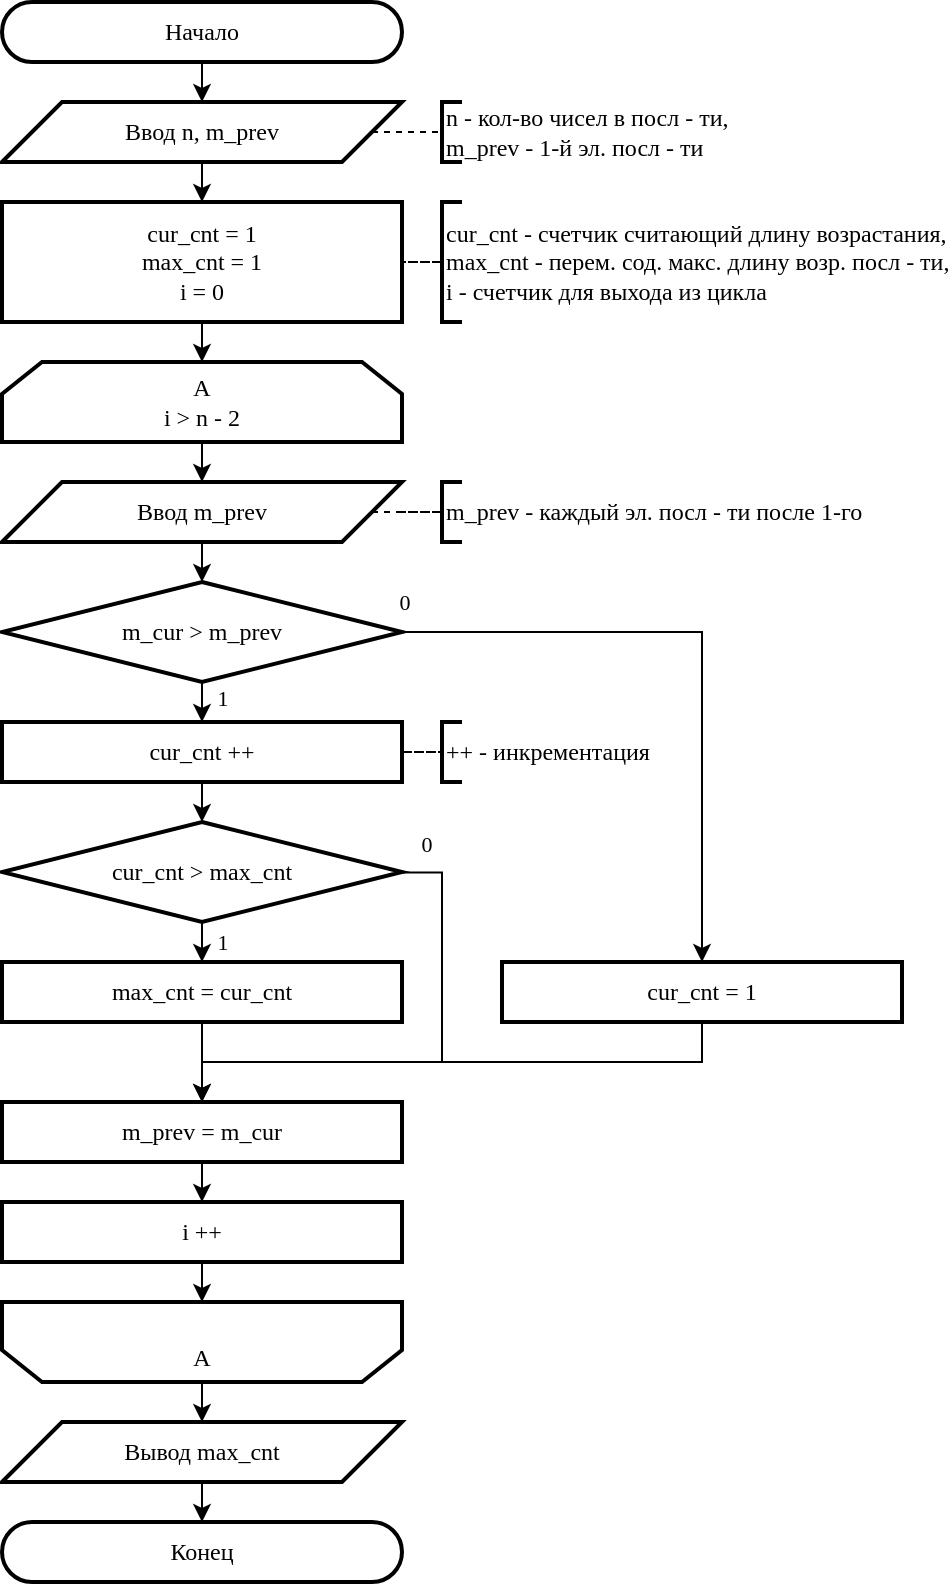 <mxfile version="28.1.2" pages="12">
  <diagram name="1" id="dCxARPnz_PJ0fLtXInRn">
    <mxGraphModel dx="815" dy="521" grid="1" gridSize="10" guides="1" tooltips="1" connect="1" arrows="1" fold="1" page="1" pageScale="1" pageWidth="827" pageHeight="1169" math="0" shadow="0">
      <root>
        <mxCell id="0" />
        <mxCell id="1" parent="0" />
        <mxCell id="dLXo_YXkuhED8PBIhZN9-38" style="edgeStyle=orthogonalEdgeStyle;rounded=0;orthogonalLoop=1;jettySize=auto;html=1;entryX=0.5;entryY=1;entryDx=0;entryDy=0;entryPerimeter=0;" parent="1" edge="1">
          <mxGeometry relative="1" as="geometry">
            <mxPoint x="220.034" y="790" as="sourcePoint" />
          </mxGeometry>
        </mxCell>
        <mxCell id="dLXo_YXkuhED8PBIhZN9-69" value="Конец" style="rounded=1;whiteSpace=wrap;html=1;arcSize=50;container=0;strokeWidth=2;fontFamily=JetBrainsMono Nerd Font;" parent="1" vertex="1">
          <mxGeometry x="10" y="770" width="200" height="30" as="geometry" />
        </mxCell>
        <mxCell id="gQGfrJQ_EjI4G0DBm4ZK-2" style="edgeStyle=orthogonalEdgeStyle;rounded=0;orthogonalLoop=1;jettySize=auto;html=1;entryX=0.5;entryY=0;entryDx=0;entryDy=0;fontFamily=JetBrainsMono Nerd Font;" parent="1" source="dLXo_YXkuhED8PBIhZN9-2" target="dLXo_YXkuhED8PBIhZN9-67" edge="1">
          <mxGeometry relative="1" as="geometry" />
        </mxCell>
        <mxCell id="dLXo_YXkuhED8PBIhZN9-2" value="Начало" style="rounded=1;whiteSpace=wrap;html=1;arcSize=50;container=0;strokeWidth=2;fontFamily=JetBrainsMono Nerd Font;" parent="1" vertex="1">
          <mxGeometry x="10" y="10" width="200" height="30" as="geometry" />
        </mxCell>
        <mxCell id="gQGfrJQ_EjI4G0DBm4ZK-4" style="edgeStyle=orthogonalEdgeStyle;rounded=0;orthogonalLoop=1;jettySize=auto;html=1;entryX=0.5;entryY=0;entryDx=0;entryDy=0;fontFamily=JetBrainsMono Nerd Font;" parent="1" source="dLXo_YXkuhED8PBIhZN9-67" target="gQGfrJQ_EjI4G0DBm4ZK-3" edge="1">
          <mxGeometry relative="1" as="geometry" />
        </mxCell>
        <mxCell id="dLXo_YXkuhED8PBIhZN9-67" value="Ввод n, m_prev" style="shape=parallelogram;perimeter=parallelogramPerimeter;whiteSpace=wrap;html=1;fixedSize=1;size=30;container=0;strokeWidth=2;fontFamily=JetBrainsMono Nerd Font;" parent="1" vertex="1">
          <mxGeometry x="10" y="60" width="200" height="30" as="geometry" />
        </mxCell>
        <mxCell id="gQGfrJQ_EjI4G0DBm4ZK-8" value="" style="edgeStyle=orthogonalEdgeStyle;rounded=0;orthogonalLoop=1;jettySize=auto;html=1;fontFamily=JetBrainsMono Nerd Font;" parent="1" source="gQGfrJQ_EjI4G0DBm4ZK-3" target="gQGfrJQ_EjI4G0DBm4ZK-5" edge="1">
          <mxGeometry relative="1" as="geometry" />
        </mxCell>
        <mxCell id="gQGfrJQ_EjI4G0DBm4ZK-3" value="cur_cnt = 1&lt;div&gt;max_cnt = 1&lt;/div&gt;&lt;div&gt;i = 0&lt;/div&gt;" style="rounded=0;whiteSpace=wrap;html=1;fontFamily=JetBrainsMono Nerd Font;strokeWidth=2;" parent="1" vertex="1">
          <mxGeometry x="10" y="110" width="200" height="60" as="geometry" />
        </mxCell>
        <mxCell id="gQGfrJQ_EjI4G0DBm4ZK-10" value="" style="edgeStyle=orthogonalEdgeStyle;rounded=0;orthogonalLoop=1;jettySize=auto;html=1;fontFamily=JetBrainsMono Nerd Font;" parent="1" source="gQGfrJQ_EjI4G0DBm4ZK-5" target="gQGfrJQ_EjI4G0DBm4ZK-9" edge="1">
          <mxGeometry relative="1" as="geometry" />
        </mxCell>
        <mxCell id="gQGfrJQ_EjI4G0DBm4ZK-5" value="A&lt;div&gt;i &amp;gt; n - 2&lt;/div&gt;" style="shape=loopLimit;whiteSpace=wrap;html=1;fontFamily=JetBrainsMono Nerd Font;strokeWidth=2;" parent="1" vertex="1">
          <mxGeometry x="10" y="190" width="200" height="40" as="geometry" />
        </mxCell>
        <mxCell id="gQGfrJQ_EjI4G0DBm4ZK-41" value="" style="edgeStyle=orthogonalEdgeStyle;rounded=0;orthogonalLoop=1;jettySize=auto;html=1;fontFamily=JetBrainsMono Nerd Font;" parent="1" source="gQGfrJQ_EjI4G0DBm4ZK-6" target="gQGfrJQ_EjI4G0DBm4ZK-40" edge="1">
          <mxGeometry relative="1" as="geometry" />
        </mxCell>
        <mxCell id="gQGfrJQ_EjI4G0DBm4ZK-6" value="&lt;div&gt;&lt;br&gt;&lt;/div&gt;&lt;div&gt;A&lt;/div&gt;" style="shape=loopLimit;whiteSpace=wrap;html=1;direction=west;fontFamily=JetBrainsMono Nerd Font;strokeWidth=2;" parent="1" vertex="1">
          <mxGeometry x="10" y="660" width="200" height="40" as="geometry" />
        </mxCell>
        <mxCell id="gQGfrJQ_EjI4G0DBm4ZK-13" value="" style="edgeStyle=orthogonalEdgeStyle;rounded=0;orthogonalLoop=1;jettySize=auto;html=1;fontFamily=JetBrainsMono Nerd Font;" parent="1" source="gQGfrJQ_EjI4G0DBm4ZK-9" target="gQGfrJQ_EjI4G0DBm4ZK-12" edge="1">
          <mxGeometry relative="1" as="geometry" />
        </mxCell>
        <mxCell id="gQGfrJQ_EjI4G0DBm4ZK-9" value="Ввод m_prev" style="shape=parallelogram;perimeter=parallelogramPerimeter;whiteSpace=wrap;html=1;fixedSize=1;size=30;container=0;strokeWidth=2;fontFamily=JetBrainsMono Nerd Font;" parent="1" vertex="1">
          <mxGeometry x="10" y="250" width="200" height="30" as="geometry" />
        </mxCell>
        <mxCell id="gQGfrJQ_EjI4G0DBm4ZK-16" value="" style="edgeStyle=orthogonalEdgeStyle;rounded=0;orthogonalLoop=1;jettySize=auto;html=1;fontFamily=JetBrainsMono Nerd Font;" parent="1" source="gQGfrJQ_EjI4G0DBm4ZK-12" target="gQGfrJQ_EjI4G0DBm4ZK-15" edge="1">
          <mxGeometry relative="1" as="geometry" />
        </mxCell>
        <mxCell id="gQGfrJQ_EjI4G0DBm4ZK-17" value="1" style="edgeLabel;html=1;align=center;verticalAlign=middle;resizable=0;points=[];fontFamily=JetBrainsMono Nerd Font;" parent="gQGfrJQ_EjI4G0DBm4ZK-16" vertex="1" connectable="0">
          <mxGeometry x="0.589" y="1" relative="1" as="geometry">
            <mxPoint x="9" as="offset" />
          </mxGeometry>
        </mxCell>
        <mxCell id="gQGfrJQ_EjI4G0DBm4ZK-29" style="edgeStyle=orthogonalEdgeStyle;rounded=0;orthogonalLoop=1;jettySize=auto;html=1;entryX=0.5;entryY=0;entryDx=0;entryDy=0;fontFamily=JetBrainsMono Nerd Font;" parent="1" source="gQGfrJQ_EjI4G0DBm4ZK-12" target="gQGfrJQ_EjI4G0DBm4ZK-28" edge="1">
          <mxGeometry relative="1" as="geometry">
            <Array as="points">
              <mxPoint x="360" y="325" />
              <mxPoint x="360" y="490" />
            </Array>
          </mxGeometry>
        </mxCell>
        <mxCell id="gQGfrJQ_EjI4G0DBm4ZK-30" value="0" style="edgeLabel;html=1;align=center;verticalAlign=middle;resizable=0;points=[];fontFamily=JetBrainsMono Nerd Font;" parent="gQGfrJQ_EjI4G0DBm4ZK-29" vertex="1" connectable="0">
          <mxGeometry x="-0.857" y="1" relative="1" as="geometry">
            <mxPoint x="-22" y="-14" as="offset" />
          </mxGeometry>
        </mxCell>
        <mxCell id="gQGfrJQ_EjI4G0DBm4ZK-12" value="m_cur &amp;gt; m_prev" style="rhombus;whiteSpace=wrap;html=1;fontFamily=JetBrainsMono Nerd Font;strokeWidth=2;" parent="1" vertex="1">
          <mxGeometry x="10" y="300" width="200" height="50" as="geometry" />
        </mxCell>
        <mxCell id="gQGfrJQ_EjI4G0DBm4ZK-19" value="" style="edgeStyle=orthogonalEdgeStyle;rounded=0;orthogonalLoop=1;jettySize=auto;html=1;fontFamily=JetBrainsMono Nerd Font;" parent="1" source="gQGfrJQ_EjI4G0DBm4ZK-15" target="gQGfrJQ_EjI4G0DBm4ZK-18" edge="1">
          <mxGeometry relative="1" as="geometry" />
        </mxCell>
        <mxCell id="gQGfrJQ_EjI4G0DBm4ZK-15" value="cur_cnt ++" style="rounded=0;whiteSpace=wrap;html=1;fontFamily=JetBrainsMono Nerd Font;strokeWidth=2;" parent="1" vertex="1">
          <mxGeometry x="10" y="370" width="200" height="30" as="geometry" />
        </mxCell>
        <mxCell id="gQGfrJQ_EjI4G0DBm4ZK-34" value="" style="edgeStyle=orthogonalEdgeStyle;rounded=0;orthogonalLoop=1;jettySize=auto;html=1;fontFamily=JetBrainsMono Nerd Font;" parent="1" source="gQGfrJQ_EjI4G0DBm4ZK-18" target="gQGfrJQ_EjI4G0DBm4ZK-33" edge="1">
          <mxGeometry relative="1" as="geometry" />
        </mxCell>
        <mxCell id="gQGfrJQ_EjI4G0DBm4ZK-35" value="1" style="edgeLabel;html=1;align=center;verticalAlign=middle;resizable=0;points=[];fontFamily=JetBrainsMono Nerd Font;" parent="gQGfrJQ_EjI4G0DBm4ZK-34" vertex="1" connectable="0">
          <mxGeometry x="0.533" y="-1" relative="1" as="geometry">
            <mxPoint x="11" y="4" as="offset" />
          </mxGeometry>
        </mxCell>
        <mxCell id="gQGfrJQ_EjI4G0DBm4ZK-38" style="edgeStyle=orthogonalEdgeStyle;rounded=0;orthogonalLoop=1;jettySize=auto;html=1;exitX=0.968;exitY=0.506;exitDx=0;exitDy=0;exitPerimeter=0;fontFamily=JetBrainsMono Nerd Font;" parent="1" source="gQGfrJQ_EjI4G0DBm4ZK-18" edge="1">
          <mxGeometry relative="1" as="geometry">
            <Array as="points">
              <mxPoint x="230" y="445" />
              <mxPoint x="230" y="540" />
              <mxPoint x="110" y="540" />
            </Array>
            <mxPoint x="110" y="570" as="targetPoint" />
          </mxGeometry>
        </mxCell>
        <mxCell id="gQGfrJQ_EjI4G0DBm4ZK-39" value="0" style="edgeLabel;html=1;align=center;verticalAlign=middle;resizable=0;points=[];fontFamily=JetBrainsMono Nerd Font;" parent="gQGfrJQ_EjI4G0DBm4ZK-38" vertex="1" connectable="0">
          <mxGeometry x="-0.865" y="-4" relative="1" as="geometry">
            <mxPoint y="-19" as="offset" />
          </mxGeometry>
        </mxCell>
        <mxCell id="gQGfrJQ_EjI4G0DBm4ZK-18" value="cur_cnt &amp;gt; max_cnt" style="rhombus;whiteSpace=wrap;html=1;fontFamily=JetBrainsMono Nerd Font;strokeWidth=2;" parent="1" vertex="1">
          <mxGeometry x="10" y="420" width="200" height="50" as="geometry" />
        </mxCell>
        <mxCell id="gQGfrJQ_EjI4G0DBm4ZK-24" value="" style="edgeStyle=orthogonalEdgeStyle;rounded=0;orthogonalLoop=1;jettySize=auto;html=1;fontFamily=JetBrainsMono Nerd Font;" parent="1" source="gQGfrJQ_EjI4G0DBm4ZK-20" target="gQGfrJQ_EjI4G0DBm4ZK-23" edge="1">
          <mxGeometry relative="1" as="geometry" />
        </mxCell>
        <mxCell id="gQGfrJQ_EjI4G0DBm4ZK-20" value="m_prev = m_cur" style="whiteSpace=wrap;html=1;fontFamily=JetBrainsMono Nerd Font;strokeWidth=2;" parent="1" vertex="1">
          <mxGeometry x="10" y="560" width="200" height="30" as="geometry" />
        </mxCell>
        <mxCell id="gQGfrJQ_EjI4G0DBm4ZK-25" value="" style="edgeStyle=orthogonalEdgeStyle;rounded=0;orthogonalLoop=1;jettySize=auto;html=1;fontFamily=JetBrainsMono Nerd Font;" parent="1" source="gQGfrJQ_EjI4G0DBm4ZK-23" target="gQGfrJQ_EjI4G0DBm4ZK-6" edge="1">
          <mxGeometry relative="1" as="geometry" />
        </mxCell>
        <mxCell id="gQGfrJQ_EjI4G0DBm4ZK-23" value="i ++" style="whiteSpace=wrap;html=1;fontFamily=JetBrainsMono Nerd Font;strokeWidth=2;" parent="1" vertex="1">
          <mxGeometry x="10" y="610" width="200" height="30" as="geometry" />
        </mxCell>
        <mxCell id="gQGfrJQ_EjI4G0DBm4ZK-31" style="edgeStyle=orthogonalEdgeStyle;rounded=0;orthogonalLoop=1;jettySize=auto;html=1;entryX=0.5;entryY=0;entryDx=0;entryDy=0;exitX=0.5;exitY=1;exitDx=0;exitDy=0;fontFamily=JetBrainsMono Nerd Font;" parent="1" source="gQGfrJQ_EjI4G0DBm4ZK-28" target="gQGfrJQ_EjI4G0DBm4ZK-20" edge="1">
          <mxGeometry relative="1" as="geometry">
            <Array as="points">
              <mxPoint x="360" y="540" />
              <mxPoint x="110" y="540" />
            </Array>
          </mxGeometry>
        </mxCell>
        <mxCell id="gQGfrJQ_EjI4G0DBm4ZK-28" value="cur_cnt = 1" style="whiteSpace=wrap;html=1;fontFamily=JetBrainsMono Nerd Font;strokeWidth=2;" parent="1" vertex="1">
          <mxGeometry x="260" y="490" width="200" height="30" as="geometry" />
        </mxCell>
        <mxCell id="gQGfrJQ_EjI4G0DBm4ZK-37" style="edgeStyle=orthogonalEdgeStyle;rounded=0;orthogonalLoop=1;jettySize=auto;html=1;entryX=0.5;entryY=0;entryDx=0;entryDy=0;fontFamily=JetBrainsMono Nerd Font;" parent="1" source="gQGfrJQ_EjI4G0DBm4ZK-33" target="gQGfrJQ_EjI4G0DBm4ZK-20" edge="1">
          <mxGeometry relative="1" as="geometry" />
        </mxCell>
        <mxCell id="gQGfrJQ_EjI4G0DBm4ZK-33" value="max_cnt = cur_cnt" style="whiteSpace=wrap;html=1;fontFamily=JetBrainsMono Nerd Font;strokeWidth=2;" parent="1" vertex="1">
          <mxGeometry x="10" y="490" width="200" height="30" as="geometry" />
        </mxCell>
        <mxCell id="gQGfrJQ_EjI4G0DBm4ZK-42" value="" style="edgeStyle=orthogonalEdgeStyle;rounded=0;orthogonalLoop=1;jettySize=auto;html=1;fontFamily=JetBrainsMono Nerd Font;" parent="1" source="gQGfrJQ_EjI4G0DBm4ZK-40" target="dLXo_YXkuhED8PBIhZN9-69" edge="1">
          <mxGeometry relative="1" as="geometry" />
        </mxCell>
        <mxCell id="gQGfrJQ_EjI4G0DBm4ZK-40" value="Вывод max_cnt" style="shape=parallelogram;perimeter=parallelogramPerimeter;whiteSpace=wrap;html=1;fixedSize=1;size=30;container=0;strokeWidth=2;fontFamily=JetBrainsMono Nerd Font;" parent="1" vertex="1">
          <mxGeometry x="10" y="720" width="200" height="30" as="geometry" />
        </mxCell>
        <mxCell id="gQGfrJQ_EjI4G0DBm4ZK-43" style="edgeStyle=orthogonalEdgeStyle;rounded=0;orthogonalLoop=1;jettySize=auto;html=1;entryX=0;entryY=0.5;entryDx=0;entryDy=0;entryPerimeter=0;endArrow=none;endFill=0;dashed=1;exitX=1;exitY=0.5;exitDx=0;exitDy=0;fontFamily=JetBrainsMono Nerd Font;" parent="1" source="dLXo_YXkuhED8PBIhZN9-67" target="gQGfrJQ_EjI4G0DBm4ZK-44" edge="1">
          <mxGeometry relative="1" as="geometry">
            <mxPoint x="280" y="140" as="targetPoint" />
          </mxGeometry>
        </mxCell>
        <mxCell id="gQGfrJQ_EjI4G0DBm4ZK-44" value="&lt;font&gt;n - кол-во чисел в&amp;nbsp;&lt;/font&gt;&lt;span style=&quot;&quot;&gt;посл - ти&lt;/span&gt;&lt;font&gt;,&lt;/font&gt;&lt;div&gt;&lt;font&gt;m_prev - 1-й эл. посл - ти&lt;/font&gt;&lt;/div&gt;" style="strokeWidth=2;html=1;shape=mxgraph.flowchart.annotation_1;align=left;pointerEvents=1;fontFamily=JetBrainsMono Nerd Font;" parent="1" vertex="1">
          <mxGeometry x="230" y="60" width="10" height="30" as="geometry" />
        </mxCell>
        <mxCell id="gQGfrJQ_EjI4G0DBm4ZK-46" style="edgeStyle=orthogonalEdgeStyle;rounded=0;orthogonalLoop=1;jettySize=auto;html=1;entryX=1;entryY=0.5;entryDx=0;entryDy=0;endArrow=none;endFill=0;dashed=1;fontFamily=JetBrainsMono Nerd Font;" parent="1" source="gQGfrJQ_EjI4G0DBm4ZK-45" target="gQGfrJQ_EjI4G0DBm4ZK-3" edge="1">
          <mxGeometry relative="1" as="geometry" />
        </mxCell>
        <mxCell id="gQGfrJQ_EjI4G0DBm4ZK-45" value="&lt;div&gt;&lt;font&gt;cur_cnt - счетчик считающий длину возрастания,&lt;/font&gt;&lt;/div&gt;&lt;font&gt;max_cnt - перем. сод. макс. длину возр. посл - ти,&lt;/font&gt;&lt;div&gt;&lt;font&gt;i - счетчик для выхода из цикла&lt;/font&gt;&lt;/div&gt;" style="strokeWidth=2;html=1;shape=mxgraph.flowchart.annotation_1;align=left;pointerEvents=1;fontFamily=JetBrainsMono Nerd Font;" parent="1" vertex="1">
          <mxGeometry x="230" y="110" width="10" height="60" as="geometry" />
        </mxCell>
        <mxCell id="gQGfrJQ_EjI4G0DBm4ZK-47" value="&lt;font&gt;m_prev - каждый эл. посл - ти после 1-го&lt;/font&gt;" style="strokeWidth=2;html=1;shape=mxgraph.flowchart.annotation_1;align=left;pointerEvents=1;fontFamily=JetBrainsMono Nerd Font;" parent="1" vertex="1">
          <mxGeometry x="230" y="250" width="10" height="30" as="geometry" />
        </mxCell>
        <mxCell id="gQGfrJQ_EjI4G0DBm4ZK-48" style="edgeStyle=orthogonalEdgeStyle;rounded=0;orthogonalLoop=1;jettySize=auto;html=1;entryX=1;entryY=0.5;entryDx=0;entryDy=0;endArrow=none;endFill=0;dashed=1;fontFamily=JetBrainsMono Nerd Font;" parent="1" source="gQGfrJQ_EjI4G0DBm4ZK-47" target="gQGfrJQ_EjI4G0DBm4ZK-9" edge="1">
          <mxGeometry relative="1" as="geometry">
            <mxPoint x="230" y="275" as="targetPoint" />
          </mxGeometry>
        </mxCell>
        <mxCell id="gQGfrJQ_EjI4G0DBm4ZK-50" value="&lt;font&gt;++ - инкрементация&lt;/font&gt;" style="strokeWidth=2;html=1;shape=mxgraph.flowchart.annotation_1;align=left;pointerEvents=1;fontFamily=JetBrainsMono Nerd Font;" parent="1" vertex="1">
          <mxGeometry x="230" y="370" width="10" height="30" as="geometry" />
        </mxCell>
        <mxCell id="gQGfrJQ_EjI4G0DBm4ZK-51" style="edgeStyle=orthogonalEdgeStyle;rounded=0;orthogonalLoop=1;jettySize=auto;html=1;entryX=0;entryY=0.5;entryDx=0;entryDy=0;entryPerimeter=0;endArrow=none;endFill=0;dashed=1;fontFamily=JetBrainsMono Nerd Font;" parent="1" source="gQGfrJQ_EjI4G0DBm4ZK-15" target="gQGfrJQ_EjI4G0DBm4ZK-50" edge="1">
          <mxGeometry relative="1" as="geometry" />
        </mxCell>
      </root>
    </mxGraphModel>
  </diagram>
  <diagram id="YB-ABGaoXx8Whl9R1tOK" name="2">
    <mxGraphModel dx="1434" dy="836" grid="1" gridSize="10" guides="1" tooltips="1" connect="1" arrows="1" fold="1" page="1" pageScale="1" pageWidth="850" pageHeight="1100" math="0" shadow="0">
      <root>
        <mxCell id="0" />
        <mxCell id="1" parent="0" />
        <mxCell id="aAj_iJ96y9lkFKdMglfR-1" value="Конец" style="rounded=1;whiteSpace=wrap;html=1;arcSize=50;container=0;strokeWidth=2;fontFamily=Times New Roman;" parent="1" vertex="1">
          <mxGeometry x="10" y="480" width="200" height="30" as="geometry" />
        </mxCell>
        <mxCell id="aAj_iJ96y9lkFKdMglfR-5" value="" style="edgeStyle=orthogonalEdgeStyle;rounded=0;orthogonalLoop=1;jettySize=auto;html=1;fontFamily=Times New Roman;" parent="1" source="aAj_iJ96y9lkFKdMglfR-2" target="aAj_iJ96y9lkFKdMglfR-3" edge="1">
          <mxGeometry relative="1" as="geometry" />
        </mxCell>
        <mxCell id="aAj_iJ96y9lkFKdMglfR-2" value="Начало" style="rounded=1;whiteSpace=wrap;html=1;arcSize=50;container=0;strokeWidth=2;fontFamily=Times New Roman;" parent="1" vertex="1">
          <mxGeometry x="10" y="10" width="200" height="30" as="geometry" />
        </mxCell>
        <mxCell id="rdxIvy2vFFytFRLsfFR3-2" value="" style="edgeStyle=orthogonalEdgeStyle;rounded=0;orthogonalLoop=1;jettySize=auto;html=1;fontFamily=Times New Roman;" parent="1" source="aAj_iJ96y9lkFKdMglfR-3" target="rdxIvy2vFFytFRLsfFR3-1" edge="1">
          <mxGeometry relative="1" as="geometry" />
        </mxCell>
        <mxCell id="aAj_iJ96y9lkFKdMglfR-3" value="Ввод n, m" style="shape=parallelogram;perimeter=parallelogramPerimeter;whiteSpace=wrap;html=1;fixedSize=1;size=30;container=0;strokeWidth=2;fontFamily=Times New Roman;" parent="1" vertex="1">
          <mxGeometry x="10" y="60" width="200" height="30" as="geometry" />
        </mxCell>
        <mxCell id="bid2CLvIDsf1fD_XNzb2-1" style="edgeStyle=orthogonalEdgeStyle;rounded=0;orthogonalLoop=1;jettySize=auto;html=1;entryX=0;entryY=0.5;entryDx=0;entryDy=0;entryPerimeter=0;endArrow=none;endFill=0;dashed=1;exitX=1;exitY=0.5;exitDx=0;exitDy=0;fontFamily=Times New Roman;" parent="1" target="bid2CLvIDsf1fD_XNzb2-2" edge="1">
          <mxGeometry relative="1" as="geometry">
            <mxPoint x="280" y="140" as="targetPoint" />
            <mxPoint x="195" y="75" as="sourcePoint" />
          </mxGeometry>
        </mxCell>
        <mxCell id="bid2CLvIDsf1fD_XNzb2-2" value="&lt;font&gt;m и n -&amp;nbsp;&lt;/font&gt;&lt;span style=&quot;&quot;&gt;натуральные числа,&lt;br&gt;&lt;/span&gt;&lt;div&gt;0 &lt;span class=&quot;katex&quot;&gt;&lt;span aria-hidden=&quot;true&quot; class=&quot;katex-html&quot;&gt;&lt;span class=&quot;base&quot;&gt;&lt;span class=&quot;mrel&quot;&gt;≤&lt;/span&gt;&lt;/span&gt;&lt;/span&gt;&lt;/span&gt; N &lt;span class=&quot;katex&quot;&gt;&lt;span aria-hidden=&quot;true&quot; class=&quot;katex-html&quot;&gt;&lt;span class=&quot;base&quot;&gt;&lt;span class=&quot;mrel&quot;&gt;≤&lt;/span&gt;&lt;/span&gt;&lt;/span&gt;&lt;/span&gt; 9999999&lt;span style=&quot;&quot;&gt;&lt;br&gt;&lt;/span&gt;&lt;/div&gt;" style="strokeWidth=2;html=1;shape=mxgraph.flowchart.annotation_1;align=left;pointerEvents=1;fontFamily=Times New Roman;" parent="1" vertex="1">
          <mxGeometry x="250" y="60" width="10" height="30" as="geometry" />
        </mxCell>
        <mxCell id="rdxIvy2vFFytFRLsfFR3-4" value="" style="edgeStyle=orthogonalEdgeStyle;rounded=0;orthogonalLoop=1;jettySize=auto;html=1;fontFamily=Times New Roman;" parent="1" source="rdxIvy2vFFytFRLsfFR3-1" target="rdxIvy2vFFytFRLsfFR3-3" edge="1">
          <mxGeometry relative="1" as="geometry" />
        </mxCell>
        <mxCell id="rdxIvy2vFFytFRLsfFR3-1" value="i = 0&lt;div&gt;sum = 0&lt;/div&gt;" style="whiteSpace=wrap;html=1;fontFamily=Times New Roman;strokeWidth=2;" parent="1" vertex="1">
          <mxGeometry x="10" y="110" width="200" height="30" as="geometry" />
        </mxCell>
        <mxCell id="rdxIvy2vFFytFRLsfFR3-9" value="" style="edgeStyle=orthogonalEdgeStyle;rounded=0;orthogonalLoop=1;jettySize=auto;html=1;fontFamily=Times New Roman;" parent="1" source="rdxIvy2vFFytFRLsfFR3-3" target="rdxIvy2vFFytFRLsfFR3-8" edge="1">
          <mxGeometry relative="1" as="geometry" />
        </mxCell>
        <mxCell id="rdxIvy2vFFytFRLsfFR3-3" value="&lt;div&gt;A&lt;/div&gt;i = m" style="shape=loopLimit;whiteSpace=wrap;html=1;strokeWidth=2;fontFamily=Times New Roman;" parent="1" vertex="1">
          <mxGeometry x="10" y="160" width="200" height="40" as="geometry" />
        </mxCell>
        <mxCell id="LPvMJ65Ro2IZsNR_son_-8" value="" style="edgeStyle=orthogonalEdgeStyle;rounded=0;orthogonalLoop=1;jettySize=auto;html=1;fontFamily=Times New Roman;" parent="1" source="rdxIvy2vFFytFRLsfFR3-5" target="LPvMJ65Ro2IZsNR_son_-7" edge="1">
          <mxGeometry relative="1" as="geometry" />
        </mxCell>
        <mxCell id="rdxIvy2vFFytFRLsfFR3-5" value="&lt;div&gt;&lt;br&gt;&lt;/div&gt;A" style="shape=loopLimit;whiteSpace=wrap;html=1;direction=west;strokeWidth=2;fontFamily=Times New Roman;" parent="1" vertex="1">
          <mxGeometry x="10" y="370" width="200" height="40" as="geometry" />
        </mxCell>
        <mxCell id="rdxIvy2vFFytFRLsfFR3-7" value="" style="edgeStyle=orthogonalEdgeStyle;rounded=0;orthogonalLoop=1;jettySize=auto;html=1;fontFamily=Times New Roman;" parent="1" source="rdxIvy2vFFytFRLsfFR3-6" target="rdxIvy2vFFytFRLsfFR3-5" edge="1">
          <mxGeometry relative="1" as="geometry" />
        </mxCell>
        <mxCell id="LPvMJ65Ro2IZsNR_son_-2" value="" style="edgeStyle=orthogonalEdgeStyle;rounded=0;orthogonalLoop=1;jettySize=auto;html=1;endArrow=none;endFill=0;dashed=1;exitX=1;exitY=0.5;exitDx=0;exitDy=0;fontFamily=Times New Roman;" parent="1" source="rdxIvy2vFFytFRLsfFR3-8" target="LPvMJ65Ro2IZsNR_son_-1" edge="1">
          <mxGeometry relative="1" as="geometry">
            <Array as="points" />
          </mxGeometry>
        </mxCell>
        <mxCell id="rdxIvy2vFFytFRLsfFR3-6" value="i ++" style="whiteSpace=wrap;html=1;fontFamily=Times New Roman;strokeWidth=2;" parent="1" vertex="1">
          <mxGeometry x="10" y="320" width="200" height="30" as="geometry" />
        </mxCell>
        <mxCell id="LPvMJ65Ro2IZsNR_son_-5" value="" style="edgeStyle=orthogonalEdgeStyle;rounded=0;orthogonalLoop=1;jettySize=auto;html=1;fontFamily=Times New Roman;" parent="1" source="rdxIvy2vFFytFRLsfFR3-8" target="LPvMJ65Ro2IZsNR_son_-4" edge="1">
          <mxGeometry relative="1" as="geometry" />
        </mxCell>
        <mxCell id="rdxIvy2vFFytFRLsfFR3-8" value="sum = sum + n % 10" style="whiteSpace=wrap;html=1;strokeWidth=2;fontFamily=Times New Roman;" parent="1" vertex="1">
          <mxGeometry x="10" y="220" width="200" height="30" as="geometry" />
        </mxCell>
        <mxCell id="LPvMJ65Ro2IZsNR_son_-1" value="&lt;div&gt;% - остаток от деления на число&lt;/div&gt;" style="strokeWidth=2;html=1;shape=mxgraph.flowchart.annotation_1;align=left;pointerEvents=1;fontFamily=Times New Roman;" parent="1" vertex="1">
          <mxGeometry x="250" y="220" width="10" height="30" as="geometry" />
        </mxCell>
        <mxCell id="LPvMJ65Ro2IZsNR_son_-6" value="" style="edgeStyle=orthogonalEdgeStyle;rounded=0;orthogonalLoop=1;jettySize=auto;html=1;fontFamily=Times New Roman;" parent="1" source="LPvMJ65Ro2IZsNR_son_-4" target="rdxIvy2vFFytFRLsfFR3-6" edge="1">
          <mxGeometry relative="1" as="geometry" />
        </mxCell>
        <mxCell id="LPvMJ65Ro2IZsNR_son_-4" value="n = n / 10" style="whiteSpace=wrap;html=1;fontFamily=Times New Roman;strokeWidth=2;" parent="1" vertex="1">
          <mxGeometry x="10" y="270" width="200" height="30" as="geometry" />
        </mxCell>
        <mxCell id="LPvMJ65Ro2IZsNR_son_-9" value="" style="edgeStyle=orthogonalEdgeStyle;rounded=0;orthogonalLoop=1;jettySize=auto;html=1;fontFamily=Times New Roman;" parent="1" source="LPvMJ65Ro2IZsNR_son_-7" target="aAj_iJ96y9lkFKdMglfR-1" edge="1">
          <mxGeometry relative="1" as="geometry" />
        </mxCell>
        <mxCell id="LPvMJ65Ro2IZsNR_son_-7" value="Вывод sum" style="shape=parallelogram;perimeter=parallelogramPerimeter;whiteSpace=wrap;html=1;fixedSize=1;size=30;container=0;strokeWidth=2;fontFamily=Times New Roman;" parent="1" vertex="1">
          <mxGeometry x="10" y="430" width="200" height="30" as="geometry" />
        </mxCell>
        <mxCell id="Qy8_Srz4p0LT537T9gdT-1" value="&lt;font&gt;++ - инкрементация&lt;/font&gt;" style="strokeWidth=2;html=1;shape=mxgraph.flowchart.annotation_1;align=left;pointerEvents=1;fontFamily=Times New Roman;" parent="1" vertex="1">
          <mxGeometry x="250" y="320" width="10" height="30" as="geometry" />
        </mxCell>
        <mxCell id="Qy8_Srz4p0LT537T9gdT-2" style="edgeStyle=orthogonalEdgeStyle;rounded=0;orthogonalLoop=1;jettySize=auto;html=1;entryX=0;entryY=0.5;entryDx=0;entryDy=0;entryPerimeter=0;dashed=1;endArrow=none;endFill=0;fontFamily=Times New Roman;" parent="1" source="rdxIvy2vFFytFRLsfFR3-6" target="Qy8_Srz4p0LT537T9gdT-1" edge="1">
          <mxGeometry relative="1" as="geometry" />
        </mxCell>
        <mxCell id="xVlKD03RZGNqwsOZjAEs-1" value="&lt;div&gt;&lt;span style=&quot;&quot;&gt;i - счетчик выхода из цикла A,&lt;/span&gt;&lt;/div&gt;&lt;div&gt;sum - содержит сумму младших цифр&lt;/div&gt;" style="strokeWidth=2;html=1;shape=mxgraph.flowchart.annotation_1;align=left;pointerEvents=1;fontFamily=Times New Roman;" parent="1" vertex="1">
          <mxGeometry x="250" y="110" width="10" height="30" as="geometry" />
        </mxCell>
        <mxCell id="xVlKD03RZGNqwsOZjAEs-2" style="edgeStyle=orthogonalEdgeStyle;rounded=0;orthogonalLoop=1;jettySize=auto;html=1;entryX=0;entryY=0.5;entryDx=0;entryDy=0;entryPerimeter=0;endArrow=none;endFill=0;dashed=1;fontFamily=Times New Roman;" parent="1" source="rdxIvy2vFFytFRLsfFR3-1" target="xVlKD03RZGNqwsOZjAEs-1" edge="1">
          <mxGeometry relative="1" as="geometry" />
        </mxCell>
      </root>
    </mxGraphModel>
  </diagram>
  <diagram name="3" id="sDGByz4HOJ6PgG0PwGLi">
    <mxGraphModel dx="1793" dy="1045" grid="1" gridSize="10" guides="1" tooltips="1" connect="1" arrows="1" fold="1" page="1" pageScale="1" pageWidth="850" pageHeight="1100" math="0" shadow="0">
      <root>
        <mxCell id="ZH7_QaGM_D-ihgxKhl0L-0" />
        <mxCell id="ZH7_QaGM_D-ihgxKhl0L-1" parent="ZH7_QaGM_D-ihgxKhl0L-0" />
        <mxCell id="ZH7_QaGM_D-ihgxKhl0L-2" value="Конец" style="rounded=1;whiteSpace=wrap;html=1;arcSize=50;container=0;strokeWidth=2;fontFamily=Times New Roman;" parent="ZH7_QaGM_D-ihgxKhl0L-1" vertex="1">
          <mxGeometry x="400" y="208.13" width="200" height="30" as="geometry" />
        </mxCell>
        <mxCell id="ZH7_QaGM_D-ihgxKhl0L-3" value="" style="edgeStyle=orthogonalEdgeStyle;rounded=0;orthogonalLoop=1;jettySize=auto;html=1;fontFamily=Times New Roman;" parent="ZH7_QaGM_D-ihgxKhl0L-1" source="ZH7_QaGM_D-ihgxKhl0L-4" target="ZH7_QaGM_D-ihgxKhl0L-6" edge="1">
          <mxGeometry relative="1" as="geometry" />
        </mxCell>
        <mxCell id="ZH7_QaGM_D-ihgxKhl0L-4" value="Начало" style="rounded=1;whiteSpace=wrap;html=1;arcSize=50;container=0;strokeWidth=2;fontFamily=Times New Roman;" parent="ZH7_QaGM_D-ihgxKhl0L-1" vertex="1">
          <mxGeometry x="10" y="10" width="200" height="30" as="geometry" />
        </mxCell>
        <mxCell id="unu9eZN18DCwSipjZnP7-4" value="" style="edgeStyle=orthogonalEdgeStyle;rounded=0;orthogonalLoop=1;jettySize=auto;html=1;fontFamily=Times New Roman;" parent="ZH7_QaGM_D-ihgxKhl0L-1" source="ZH7_QaGM_D-ihgxKhl0L-6" target="unu9eZN18DCwSipjZnP7-3" edge="1">
          <mxGeometry relative="1" as="geometry" />
        </mxCell>
        <mxCell id="ZH7_QaGM_D-ihgxKhl0L-6" value="Ввод n" style="shape=parallelogram;perimeter=parallelogramPerimeter;whiteSpace=wrap;html=1;fixedSize=1;size=30;container=0;strokeWidth=2;fontFamily=Times New Roman;" parent="ZH7_QaGM_D-ihgxKhl0L-1" vertex="1">
          <mxGeometry x="10" y="60" width="200" height="30" as="geometry" />
        </mxCell>
        <mxCell id="ZH7_QaGM_D-ihgxKhl0L-7" style="edgeStyle=orthogonalEdgeStyle;rounded=0;orthogonalLoop=1;jettySize=auto;html=1;entryX=0;entryY=0.5;entryDx=0;entryDy=0;entryPerimeter=0;endArrow=none;endFill=0;dashed=1;exitX=1;exitY=0.5;exitDx=0;exitDy=0;fontFamily=Times New Roman;" parent="ZH7_QaGM_D-ihgxKhl0L-1" target="ZH7_QaGM_D-ihgxKhl0L-8" edge="1">
          <mxGeometry relative="1" as="geometry">
            <mxPoint x="280" y="140" as="targetPoint" />
            <mxPoint x="195" y="75" as="sourcePoint" />
          </mxGeometry>
        </mxCell>
        <mxCell id="ZH7_QaGM_D-ihgxKhl0L-8" value="&lt;font&gt;n - 3-х значное число&lt;/font&gt;" style="strokeWidth=2;html=1;shape=mxgraph.flowchart.annotation_1;align=left;pointerEvents=1;fontFamily=Times New Roman;" parent="ZH7_QaGM_D-ihgxKhl0L-1" vertex="1">
          <mxGeometry x="250" y="60" width="10" height="30" as="geometry" />
        </mxCell>
        <mxCell id="unu9eZN18DCwSipjZnP7-8" style="edgeStyle=orthogonalEdgeStyle;rounded=0;orthogonalLoop=1;jettySize=auto;html=1;entryX=0.5;entryY=0;entryDx=0;entryDy=0;fontFamily=Times New Roman;" parent="ZH7_QaGM_D-ihgxKhl0L-1" source="ZH7_QaGM_D-ihgxKhl0L-10" target="unu9eZN18DCwSipjZnP7-2" edge="1">
          <mxGeometry relative="1" as="geometry" />
        </mxCell>
        <mxCell id="ZH7_QaGM_D-ihgxKhl0L-10" value="a =&amp;nbsp;n // 100&lt;div&gt;&lt;span style=&quot;background-color: initial;&quot;&gt;b = (n // 10) % 10;&lt;/span&gt;&lt;div&gt;c = n // 10;&lt;br&gt;&lt;/div&gt;&lt;/div&gt;" style="whiteSpace=wrap;html=1;fontFamily=Times New Roman;strokeWidth=2;" parent="ZH7_QaGM_D-ihgxKhl0L-1" vertex="1">
          <mxGeometry x="10" y="160" width="200" height="50" as="geometry" />
        </mxCell>
        <mxCell id="ZH7_QaGM_D-ihgxKhl0L-15" value="" style="edgeStyle=orthogonalEdgeStyle;rounded=0;orthogonalLoop=1;jettySize=auto;html=1;fontFamily=Times New Roman;" parent="ZH7_QaGM_D-ihgxKhl0L-1" edge="1">
          <mxGeometry relative="1" as="geometry">
            <mxPoint x="110" y="443.75" as="sourcePoint" />
          </mxGeometry>
        </mxCell>
        <mxCell id="ZH7_QaGM_D-ihgxKhl0L-18" value="" style="edgeStyle=orthogonalEdgeStyle;rounded=0;orthogonalLoop=1;jettySize=auto;html=1;fontFamily=Times New Roman;" parent="ZH7_QaGM_D-ihgxKhl0L-1" edge="1">
          <mxGeometry relative="1" as="geometry">
            <mxPoint x="110" y="343.75" as="sourcePoint" />
          </mxGeometry>
        </mxCell>
        <mxCell id="ZH7_QaGM_D-ihgxKhl0L-21" value="" style="edgeStyle=orthogonalEdgeStyle;rounded=0;orthogonalLoop=1;jettySize=auto;html=1;fontFamily=Times New Roman;" parent="ZH7_QaGM_D-ihgxKhl0L-1" edge="1">
          <mxGeometry relative="1" as="geometry">
            <mxPoint x="110" y="393.75" as="sourcePoint" />
          </mxGeometry>
        </mxCell>
        <mxCell id="unu9eZN18DCwSipjZnP7-1" style="edgeStyle=orthogonalEdgeStyle;rounded=0;orthogonalLoop=1;jettySize=auto;html=1;entryX=1;entryY=0.5;entryDx=0;entryDy=0;endArrow=none;endFill=0;dashed=1;fontFamily=Times New Roman;" parent="ZH7_QaGM_D-ihgxKhl0L-1" source="unu9eZN18DCwSipjZnP7-0" target="ZH7_QaGM_D-ihgxKhl0L-10" edge="1">
          <mxGeometry relative="1" as="geometry" />
        </mxCell>
        <mxCell id="unu9eZN18DCwSipjZnP7-0" value="// - целочисленное деление" style="strokeWidth=2;html=1;shape=mxgraph.flowchart.annotation_1;align=left;pointerEvents=1;fontFamily=Times New Roman;" parent="ZH7_QaGM_D-ihgxKhl0L-1" vertex="1">
          <mxGeometry x="250" y="160" width="10" height="50" as="geometry" />
        </mxCell>
        <mxCell id="iTnnSVnfNeFmAbMLLXNT-8" style="edgeStyle=orthogonalEdgeStyle;rounded=0;orthogonalLoop=1;jettySize=auto;html=1;entryX=0.5;entryY=0;entryDx=0;entryDy=0;fontFamily=Times New Roman;" parent="ZH7_QaGM_D-ihgxKhl0L-1" source="unu9eZN18DCwSipjZnP7-2" target="iTnnSVnfNeFmAbMLLXNT-2" edge="1">
          <mxGeometry relative="1" as="geometry" />
        </mxCell>
        <mxCell id="iTnnSVnfNeFmAbMLLXNT-41" value="1" style="edgeLabel;html=1;align=center;verticalAlign=middle;resizable=0;points=[];fontFamily=Times New Roman;" parent="iTnnSVnfNeFmAbMLLXNT-8" vertex="1" connectable="0">
          <mxGeometry x="-0.724" y="1" relative="1" as="geometry">
            <mxPoint x="9" as="offset" />
          </mxGeometry>
        </mxCell>
        <mxCell id="iTnnSVnfNeFmAbMLLXNT-34" style="edgeStyle=orthogonalEdgeStyle;rounded=0;orthogonalLoop=1;jettySize=auto;html=1;fontFamily=Times New Roman;" parent="ZH7_QaGM_D-ihgxKhl0L-1" source="unu9eZN18DCwSipjZnP7-2" target="iTnnSVnfNeFmAbMLLXNT-30" edge="1">
          <mxGeometry relative="1" as="geometry">
            <Array as="points">
              <mxPoint x="230" y="255" />
              <mxPoint x="230" y="890" />
              <mxPoint x="110" y="890" />
            </Array>
          </mxGeometry>
        </mxCell>
        <mxCell id="iTnnSVnfNeFmAbMLLXNT-36" value="0" style="edgeLabel;html=1;align=center;verticalAlign=middle;resizable=0;points=[];fontFamily=Times New Roman;" parent="iTnnSVnfNeFmAbMLLXNT-34" vertex="1" connectable="0">
          <mxGeometry x="-0.971" y="-2" relative="1" as="geometry">
            <mxPoint x="-11" y="-17" as="offset" />
          </mxGeometry>
        </mxCell>
        <mxCell id="unu9eZN18DCwSipjZnP7-2" value="a &amp;gt; b" style="rhombus;whiteSpace=wrap;html=1;strokeWidth=2;fontFamily=Times New Roman;" parent="ZH7_QaGM_D-ihgxKhl0L-1" vertex="1">
          <mxGeometry x="10" y="230" width="200" height="50" as="geometry" />
        </mxCell>
        <mxCell id="unu9eZN18DCwSipjZnP7-7" style="edgeStyle=orthogonalEdgeStyle;rounded=0;orthogonalLoop=1;jettySize=auto;html=1;entryX=0.5;entryY=0;entryDx=0;entryDy=0;fontFamily=Times New Roman;" parent="ZH7_QaGM_D-ihgxKhl0L-1" source="unu9eZN18DCwSipjZnP7-3" target="ZH7_QaGM_D-ihgxKhl0L-10" edge="1">
          <mxGeometry relative="1" as="geometry" />
        </mxCell>
        <mxCell id="unu9eZN18DCwSipjZnP7-3" value="temp = 0" style="whiteSpace=wrap;html=1;fontFamily=Times New Roman;strokeWidth=2;" parent="ZH7_QaGM_D-ihgxKhl0L-1" vertex="1">
          <mxGeometry x="10" y="110" width="200" height="30" as="geometry" />
        </mxCell>
        <mxCell id="iTnnSVnfNeFmAbMLLXNT-16" style="edgeStyle=orthogonalEdgeStyle;rounded=0;orthogonalLoop=1;jettySize=auto;html=1;entryX=0.5;entryY=0;entryDx=0;entryDy=0;fontFamily=Times New Roman;" parent="ZH7_QaGM_D-ihgxKhl0L-1" source="unu9eZN18DCwSipjZnP7-15" target="iTnnSVnfNeFmAbMLLXNT-11" edge="1">
          <mxGeometry relative="1" as="geometry" />
        </mxCell>
        <mxCell id="iTnnSVnfNeFmAbMLLXNT-40" value="1" style="edgeLabel;html=1;align=center;verticalAlign=middle;resizable=0;points=[];fontFamily=Times New Roman;" parent="iTnnSVnfNeFmAbMLLXNT-16" vertex="1" connectable="0">
          <mxGeometry x="0.591" y="-2" relative="1" as="geometry">
            <mxPoint x="12" as="offset" />
          </mxGeometry>
        </mxCell>
        <mxCell id="iTnnSVnfNeFmAbMLLXNT-33" style="edgeStyle=orthogonalEdgeStyle;rounded=0;orthogonalLoop=1;jettySize=auto;html=1;fontFamily=Times New Roman;" parent="ZH7_QaGM_D-ihgxKhl0L-1" source="unu9eZN18DCwSipjZnP7-15" target="iTnnSVnfNeFmAbMLLXNT-30" edge="1">
          <mxGeometry relative="1" as="geometry">
            <Array as="points">
              <mxPoint x="230" y="475" />
              <mxPoint x="230" y="890" />
              <mxPoint x="110" y="890" />
            </Array>
          </mxGeometry>
        </mxCell>
        <mxCell id="iTnnSVnfNeFmAbMLLXNT-37" value="0" style="edgeLabel;html=1;align=center;verticalAlign=middle;resizable=0;points=[];fontFamily=Times New Roman;" parent="iTnnSVnfNeFmAbMLLXNT-33" vertex="1" connectable="0">
          <mxGeometry x="-0.973" y="1" relative="1" as="geometry">
            <mxPoint x="-7" y="-14" as="offset" />
          </mxGeometry>
        </mxCell>
        <mxCell id="unu9eZN18DCwSipjZnP7-15" value="b &amp;gt; c" style="rhombus;whiteSpace=wrap;html=1;strokeWidth=2;fontFamily=Times New Roman;" parent="ZH7_QaGM_D-ihgxKhl0L-1" vertex="1">
          <mxGeometry x="10" y="450" width="200" height="50" as="geometry" />
        </mxCell>
        <mxCell id="unu9eZN18DCwSipjZnP7-29" value="" style="edgeStyle=orthogonalEdgeStyle;rounded=0;orthogonalLoop=1;jettySize=auto;html=1;fontFamily=Times New Roman;" parent="ZH7_QaGM_D-ihgxKhl0L-1" source="unu9eZN18DCwSipjZnP7-25" target="unu9eZN18DCwSipjZnP7-28" edge="1">
          <mxGeometry relative="1" as="geometry" />
        </mxCell>
        <mxCell id="ACiwKLFV1bkw6GIKQH0M-2" value="1" style="edgeLabel;html=1;align=center;verticalAlign=middle;resizable=0;points=[];fontFamily=Times New Roman;" parent="unu9eZN18DCwSipjZnP7-29" vertex="1" connectable="0">
          <mxGeometry x="0.092" y="-1" relative="1" as="geometry">
            <mxPoint x="9" as="offset" />
          </mxGeometry>
        </mxCell>
        <mxCell id="ACiwKLFV1bkw6GIKQH0M-3" style="edgeStyle=orthogonalEdgeStyle;rounded=0;orthogonalLoop=1;jettySize=auto;html=1;entryX=0.5;entryY=0;entryDx=0;entryDy=0;fontFamily=Times New Roman;" parent="ZH7_QaGM_D-ihgxKhl0L-1" source="unu9eZN18DCwSipjZnP7-25" target="unu9eZN18DCwSipjZnP7-30" edge="1">
          <mxGeometry relative="1" as="geometry" />
        </mxCell>
        <mxCell id="ACiwKLFV1bkw6GIKQH0M-4" value="0" style="edgeLabel;html=1;align=center;verticalAlign=middle;resizable=0;points=[];fontFamily=Times New Roman;" parent="ACiwKLFV1bkw6GIKQH0M-3" vertex="1" connectable="0">
          <mxGeometry x="-0.68" y="2" relative="1" as="geometry">
            <mxPoint x="-26" y="-13" as="offset" />
          </mxGeometry>
        </mxCell>
        <mxCell id="unu9eZN18DCwSipjZnP7-25" value="(a + c) // 2 &amp;lt; b" style="rhombus;whiteSpace=wrap;html=1;strokeWidth=2;fontFamily=Times New Roman;" parent="ZH7_QaGM_D-ihgxKhl0L-1" vertex="1">
          <mxGeometry x="400" y="68.13" width="200" height="50" as="geometry" />
        </mxCell>
        <mxCell id="ACiwKLFV1bkw6GIKQH0M-10" style="edgeStyle=orthogonalEdgeStyle;rounded=0;orthogonalLoop=1;jettySize=auto;html=1;entryX=0.5;entryY=0;entryDx=0;entryDy=0;fontFamily=Times New Roman;" parent="ZH7_QaGM_D-ihgxKhl0L-1" source="unu9eZN18DCwSipjZnP7-28" target="ZH7_QaGM_D-ihgxKhl0L-2" edge="1">
          <mxGeometry relative="1" as="geometry" />
        </mxCell>
        <mxCell id="unu9eZN18DCwSipjZnP7-28" value="Вывод Yes" style="shape=parallelogram;perimeter=parallelogramPerimeter;whiteSpace=wrap;html=1;fixedSize=1;size=30;container=0;strokeWidth=2;fontFamily=Times New Roman;" parent="ZH7_QaGM_D-ihgxKhl0L-1" vertex="1">
          <mxGeometry x="400" y="138.13" width="200" height="30" as="geometry" />
        </mxCell>
        <mxCell id="ACiwKLFV1bkw6GIKQH0M-9" style="edgeStyle=orthogonalEdgeStyle;rounded=0;orthogonalLoop=1;jettySize=auto;html=1;fontFamily=Times New Roman;" parent="ZH7_QaGM_D-ihgxKhl0L-1" source="unu9eZN18DCwSipjZnP7-30" target="ZH7_QaGM_D-ihgxKhl0L-2" edge="1">
          <mxGeometry relative="1" as="geometry">
            <Array as="points">
              <mxPoint x="715" y="188.13" />
              <mxPoint x="500" y="188.13" />
            </Array>
          </mxGeometry>
        </mxCell>
        <mxCell id="unu9eZN18DCwSipjZnP7-30" value="Вывод No" style="shape=parallelogram;perimeter=parallelogramPerimeter;whiteSpace=wrap;html=1;fixedSize=1;size=30;container=0;strokeWidth=2;fontFamily=Times New Roman;" parent="ZH7_QaGM_D-ihgxKhl0L-1" vertex="1">
          <mxGeometry x="615" y="138.13" width="200" height="30" as="geometry" />
        </mxCell>
        <mxCell id="KF2yNK1LXpr0Aatawdgq-1" value="&lt;font&gt;n - 3-х значное число&lt;/font&gt;" style="strokeWidth=2;html=1;shape=mxgraph.flowchart.annotation_1;align=left;pointerEvents=1;fontFamily=Times New Roman;" parent="ZH7_QaGM_D-ihgxKhl0L-1" vertex="1">
          <mxGeometry x="250" y="110" width="10" height="30" as="geometry" />
        </mxCell>
        <mxCell id="KF2yNK1LXpr0Aatawdgq-2" style="edgeStyle=orthogonalEdgeStyle;rounded=0;orthogonalLoop=1;jettySize=auto;html=1;entryX=0;entryY=0.5;entryDx=0;entryDy=0;entryPerimeter=0;dashed=1;endArrow=none;endFill=0;fontFamily=Times New Roman;" parent="ZH7_QaGM_D-ihgxKhl0L-1" source="unu9eZN18DCwSipjZnP7-3" target="KF2yNK1LXpr0Aatawdgq-1" edge="1">
          <mxGeometry relative="1" as="geometry" />
        </mxCell>
        <mxCell id="iTnnSVnfNeFmAbMLLXNT-5" style="edgeStyle=orthogonalEdgeStyle;rounded=0;orthogonalLoop=1;jettySize=auto;html=1;entryX=0.5;entryY=0;entryDx=0;entryDy=0;fontFamily=Times New Roman;" parent="ZH7_QaGM_D-ihgxKhl0L-1" source="iTnnSVnfNeFmAbMLLXNT-2" target="iTnnSVnfNeFmAbMLLXNT-3" edge="1">
          <mxGeometry relative="1" as="geometry" />
        </mxCell>
        <mxCell id="iTnnSVnfNeFmAbMLLXNT-2" value="temp = a" style="rounded=0;whiteSpace=wrap;html=1;strokeWidth=2;fontFamily=Times New Roman;" parent="ZH7_QaGM_D-ihgxKhl0L-1" vertex="1">
          <mxGeometry x="10" y="300" width="200" height="30" as="geometry" />
        </mxCell>
        <mxCell id="iTnnSVnfNeFmAbMLLXNT-6" style="edgeStyle=orthogonalEdgeStyle;rounded=0;orthogonalLoop=1;jettySize=auto;html=1;entryX=0.5;entryY=0;entryDx=0;entryDy=0;fontFamily=Times New Roman;" parent="ZH7_QaGM_D-ihgxKhl0L-1" source="iTnnSVnfNeFmAbMLLXNT-3" target="iTnnSVnfNeFmAbMLLXNT-4" edge="1">
          <mxGeometry relative="1" as="geometry" />
        </mxCell>
        <mxCell id="iTnnSVnfNeFmAbMLLXNT-3" value="a = b" style="rounded=0;whiteSpace=wrap;html=1;strokeWidth=2;fontFamily=Times New Roman;" parent="ZH7_QaGM_D-ihgxKhl0L-1" vertex="1">
          <mxGeometry x="10" y="350" width="200" height="30" as="geometry" />
        </mxCell>
        <mxCell id="iTnnSVnfNeFmAbMLLXNT-9" style="edgeStyle=orthogonalEdgeStyle;rounded=0;orthogonalLoop=1;jettySize=auto;html=1;entryX=0.5;entryY=0;entryDx=0;entryDy=0;fontFamily=Times New Roman;" parent="ZH7_QaGM_D-ihgxKhl0L-1" source="iTnnSVnfNeFmAbMLLXNT-4" target="unu9eZN18DCwSipjZnP7-15" edge="1">
          <mxGeometry relative="1" as="geometry" />
        </mxCell>
        <mxCell id="iTnnSVnfNeFmAbMLLXNT-4" value="b = temp" style="rounded=0;whiteSpace=wrap;html=1;strokeWidth=2;fontFamily=Times New Roman;" parent="ZH7_QaGM_D-ihgxKhl0L-1" vertex="1">
          <mxGeometry x="10" y="400" width="200" height="30" as="geometry" />
        </mxCell>
        <mxCell id="iTnnSVnfNeFmAbMLLXNT-14" style="edgeStyle=orthogonalEdgeStyle;rounded=0;orthogonalLoop=1;jettySize=auto;html=1;entryX=0.5;entryY=0;entryDx=0;entryDy=0;fontFamily=Times New Roman;" parent="ZH7_QaGM_D-ihgxKhl0L-1" source="iTnnSVnfNeFmAbMLLXNT-11" target="iTnnSVnfNeFmAbMLLXNT-12" edge="1">
          <mxGeometry relative="1" as="geometry" />
        </mxCell>
        <mxCell id="iTnnSVnfNeFmAbMLLXNT-11" value="temp = b" style="rounded=0;whiteSpace=wrap;html=1;strokeWidth=2;fontFamily=Times New Roman;" parent="ZH7_QaGM_D-ihgxKhl0L-1" vertex="1">
          <mxGeometry x="10" y="520" width="200" height="30" as="geometry" />
        </mxCell>
        <mxCell id="iTnnSVnfNeFmAbMLLXNT-15" style="edgeStyle=orthogonalEdgeStyle;rounded=0;orthogonalLoop=1;jettySize=auto;html=1;entryX=0.5;entryY=0;entryDx=0;entryDy=0;fontFamily=Times New Roman;" parent="ZH7_QaGM_D-ihgxKhl0L-1" source="iTnnSVnfNeFmAbMLLXNT-12" target="iTnnSVnfNeFmAbMLLXNT-13" edge="1">
          <mxGeometry relative="1" as="geometry" />
        </mxCell>
        <mxCell id="iTnnSVnfNeFmAbMLLXNT-12" value="b = c" style="rounded=0;whiteSpace=wrap;html=1;strokeWidth=2;fontFamily=Times New Roman;" parent="ZH7_QaGM_D-ihgxKhl0L-1" vertex="1">
          <mxGeometry x="10" y="570" width="200" height="30" as="geometry" />
        </mxCell>
        <mxCell id="iTnnSVnfNeFmAbMLLXNT-29" style="edgeStyle=orthogonalEdgeStyle;rounded=0;orthogonalLoop=1;jettySize=auto;html=1;entryX=0.5;entryY=0;entryDx=0;entryDy=0;fontFamily=Times New Roman;" parent="ZH7_QaGM_D-ihgxKhl0L-1" source="iTnnSVnfNeFmAbMLLXNT-13" target="iTnnSVnfNeFmAbMLLXNT-18" edge="1">
          <mxGeometry relative="1" as="geometry" />
        </mxCell>
        <mxCell id="iTnnSVnfNeFmAbMLLXNT-13" value="c = temp" style="rounded=0;whiteSpace=wrap;html=1;strokeWidth=2;fontFamily=Times New Roman;" parent="ZH7_QaGM_D-ihgxKhl0L-1" vertex="1">
          <mxGeometry x="10" y="620" width="200" height="30" as="geometry" />
        </mxCell>
        <mxCell id="iTnnSVnfNeFmAbMLLXNT-17" style="edgeStyle=orthogonalEdgeStyle;rounded=0;orthogonalLoop=1;jettySize=auto;html=1;entryX=0.5;entryY=0;entryDx=0;entryDy=0;fontFamily=Times New Roman;" parent="ZH7_QaGM_D-ihgxKhl0L-1" source="iTnnSVnfNeFmAbMLLXNT-18" target="iTnnSVnfNeFmAbMLLXNT-20" edge="1">
          <mxGeometry relative="1" as="geometry" />
        </mxCell>
        <mxCell id="iTnnSVnfNeFmAbMLLXNT-39" value="1" style="edgeLabel;html=1;align=center;verticalAlign=middle;resizable=0;points=[];fontFamily=Times New Roman;" parent="iTnnSVnfNeFmAbMLLXNT-17" vertex="1" connectable="0">
          <mxGeometry x="-0.838" y="1" relative="1" as="geometry">
            <mxPoint x="9" y="5" as="offset" />
          </mxGeometry>
        </mxCell>
        <mxCell id="iTnnSVnfNeFmAbMLLXNT-31" style="edgeStyle=orthogonalEdgeStyle;rounded=0;orthogonalLoop=1;jettySize=auto;html=1;fontFamily=Times New Roman;" parent="ZH7_QaGM_D-ihgxKhl0L-1" source="iTnnSVnfNeFmAbMLLXNT-18" target="iTnnSVnfNeFmAbMLLXNT-30" edge="1">
          <mxGeometry relative="1" as="geometry">
            <Array as="points">
              <mxPoint x="230" y="695" />
              <mxPoint x="230" y="890" />
              <mxPoint x="110" y="890" />
            </Array>
          </mxGeometry>
        </mxCell>
        <mxCell id="iTnnSVnfNeFmAbMLLXNT-38" value="0" style="edgeLabel;html=1;align=center;verticalAlign=middle;resizable=0;points=[];fontFamily=Times New Roman;" parent="iTnnSVnfNeFmAbMLLXNT-31" vertex="1" connectable="0">
          <mxGeometry x="-0.937" y="-1" relative="1" as="geometry">
            <mxPoint x="-11" y="-16" as="offset" />
          </mxGeometry>
        </mxCell>
        <mxCell id="iTnnSVnfNeFmAbMLLXNT-18" value="a &amp;gt; b" style="rhombus;whiteSpace=wrap;html=1;strokeWidth=2;fontFamily=Times New Roman;" parent="ZH7_QaGM_D-ihgxKhl0L-1" vertex="1">
          <mxGeometry x="10" y="670" width="200" height="50" as="geometry" />
        </mxCell>
        <mxCell id="iTnnSVnfNeFmAbMLLXNT-19" style="edgeStyle=orthogonalEdgeStyle;rounded=0;orthogonalLoop=1;jettySize=auto;html=1;entryX=0.5;entryY=0;entryDx=0;entryDy=0;fontFamily=Times New Roman;" parent="ZH7_QaGM_D-ihgxKhl0L-1" source="iTnnSVnfNeFmAbMLLXNT-20" target="iTnnSVnfNeFmAbMLLXNT-22" edge="1">
          <mxGeometry relative="1" as="geometry" />
        </mxCell>
        <mxCell id="iTnnSVnfNeFmAbMLLXNT-20" value="temp = a" style="rounded=0;whiteSpace=wrap;html=1;strokeWidth=2;fontFamily=Times New Roman;" parent="ZH7_QaGM_D-ihgxKhl0L-1" vertex="1">
          <mxGeometry x="10" y="740" width="200" height="30" as="geometry" />
        </mxCell>
        <mxCell id="iTnnSVnfNeFmAbMLLXNT-21" style="edgeStyle=orthogonalEdgeStyle;rounded=0;orthogonalLoop=1;jettySize=auto;html=1;entryX=0.5;entryY=0;entryDx=0;entryDy=0;fontFamily=Times New Roman;" parent="ZH7_QaGM_D-ihgxKhl0L-1" source="iTnnSVnfNeFmAbMLLXNT-22" target="iTnnSVnfNeFmAbMLLXNT-23" edge="1">
          <mxGeometry relative="1" as="geometry" />
        </mxCell>
        <mxCell id="iTnnSVnfNeFmAbMLLXNT-22" value="a = b" style="rounded=0;whiteSpace=wrap;html=1;strokeWidth=2;fontFamily=Times New Roman;" parent="ZH7_QaGM_D-ihgxKhl0L-1" vertex="1">
          <mxGeometry x="10" y="790" width="200" height="30" as="geometry" />
        </mxCell>
        <mxCell id="iTnnSVnfNeFmAbMLLXNT-35" style="edgeStyle=orthogonalEdgeStyle;rounded=0;orthogonalLoop=1;jettySize=auto;html=1;fontFamily=Times New Roman;" parent="ZH7_QaGM_D-ihgxKhl0L-1" source="iTnnSVnfNeFmAbMLLXNT-23" target="iTnnSVnfNeFmAbMLLXNT-30" edge="1">
          <mxGeometry relative="1" as="geometry" />
        </mxCell>
        <mxCell id="iTnnSVnfNeFmAbMLLXNT-23" value="b = temp" style="rounded=0;whiteSpace=wrap;html=1;strokeWidth=2;fontFamily=Times New Roman;" parent="ZH7_QaGM_D-ihgxKhl0L-1" vertex="1">
          <mxGeometry x="10" y="840" width="200" height="30" as="geometry" />
        </mxCell>
        <mxCell id="iTnnSVnfNeFmAbMLLXNT-30" value="П" style="ellipse;whiteSpace=wrap;html=1;aspect=fixed;strokeWidth=2;fontFamily=Times New Roman;" parent="ZH7_QaGM_D-ihgxKhl0L-1" vertex="1">
          <mxGeometry x="92.5" y="910" width="35" height="35" as="geometry" />
        </mxCell>
        <mxCell id="iTnnSVnfNeFmAbMLLXNT-44" style="edgeStyle=orthogonalEdgeStyle;rounded=0;orthogonalLoop=1;jettySize=auto;html=1;exitX=0.5;exitY=1;exitDx=0;exitDy=0;entryX=0.5;entryY=0;entryDx=0;entryDy=0;fontFamily=Times New Roman;" parent="ZH7_QaGM_D-ihgxKhl0L-1" source="iTnnSVnfNeFmAbMLLXNT-42" target="unu9eZN18DCwSipjZnP7-25" edge="1">
          <mxGeometry relative="1" as="geometry" />
        </mxCell>
        <mxCell id="iTnnSVnfNeFmAbMLLXNT-42" value="П" style="ellipse;whiteSpace=wrap;html=1;aspect=fixed;strokeWidth=2;fontFamily=Times New Roman;" parent="ZH7_QaGM_D-ihgxKhl0L-1" vertex="1">
          <mxGeometry x="482.5" y="10" width="35" height="35" as="geometry" />
        </mxCell>
      </root>
    </mxGraphModel>
  </diagram>
  <diagram name="4" id="tthDpr5yweIX9alQ_OKg">
    <mxGraphModel dx="683" dy="398" grid="1" gridSize="10" guides="1" tooltips="1" connect="1" arrows="1" fold="1" page="1" pageScale="1" pageWidth="850" pageHeight="1100" math="0" shadow="0">
      <root>
        <mxCell id="4jYtbscfFPTRrK2vukGY-0" />
        <mxCell id="4jYtbscfFPTRrK2vukGY-1" parent="4jYtbscfFPTRrK2vukGY-0" />
        <mxCell id="4jYtbscfFPTRrK2vukGY-2" value="Конец" style="rounded=1;whiteSpace=wrap;html=1;arcSize=50;container=0;strokeWidth=2;fontFamily=Times New Roman;" parent="4jYtbscfFPTRrK2vukGY-1" vertex="1">
          <mxGeometry x="10" y="610" width="200" height="30" as="geometry" />
        </mxCell>
        <mxCell id="4jYtbscfFPTRrK2vukGY-3" value="" style="edgeStyle=orthogonalEdgeStyle;rounded=0;orthogonalLoop=1;jettySize=auto;html=1;fontFamily=Times New Roman;entryX=0.5;entryY=0;entryDx=0;entryDy=0;" parent="4jYtbscfFPTRrK2vukGY-1" source="4jYtbscfFPTRrK2vukGY-4" target="4jYtbscfFPTRrK2vukGY-10" edge="1">
          <mxGeometry relative="1" as="geometry">
            <mxPoint x="110" y="60" as="targetPoint" />
          </mxGeometry>
        </mxCell>
        <mxCell id="4jYtbscfFPTRrK2vukGY-4" value="Начало" style="rounded=1;whiteSpace=wrap;html=1;arcSize=50;container=0;strokeWidth=2;fontFamily=Times New Roman;" parent="4jYtbscfFPTRrK2vukGY-1" vertex="1">
          <mxGeometry x="10" y="10" width="200" height="30" as="geometry" />
        </mxCell>
        <mxCell id="4jYtbscfFPTRrK2vukGY-7" style="edgeStyle=orthogonalEdgeStyle;rounded=0;orthogonalLoop=1;jettySize=auto;html=1;entryX=0;entryY=0.5;entryDx=0;entryDy=0;entryPerimeter=0;endArrow=none;endFill=0;dashed=1;exitX=1;exitY=0.5;exitDx=0;exitDy=0;fontFamily=Times New Roman;" parent="4jYtbscfFPTRrK2vukGY-1" source="4jYtbscfFPTRrK2vukGY-10" target="4jYtbscfFPTRrK2vukGY-8" edge="1">
          <mxGeometry relative="1" as="geometry">
            <mxPoint x="280" y="140" as="targetPoint" />
            <mxPoint x="195" y="75" as="sourcePoint" />
          </mxGeometry>
        </mxCell>
        <mxCell id="4jYtbscfFPTRrK2vukGY-8" value="count -&amp;nbsp;счетчик количества введенных чисел,&lt;div&gt;i - индекс числа,&lt;/div&gt;&lt;div&gt;n - входное число&lt;/div&gt;" style="strokeWidth=2;html=1;shape=mxgraph.flowchart.annotation_1;align=left;pointerEvents=1;fontFamily=Times New Roman;" parent="4jYtbscfFPTRrK2vukGY-1" vertex="1">
          <mxGeometry x="250" y="60" width="10" height="50" as="geometry" />
        </mxCell>
        <mxCell id="g81_iAH9sL4-t0GCSI4V-4" style="edgeStyle=orthogonalEdgeStyle;rounded=0;orthogonalLoop=1;jettySize=auto;html=1;exitX=0.5;exitY=1;exitDx=0;exitDy=0;entryX=0.5;entryY=0;entryDx=0;entryDy=0;" edge="1" parent="4jYtbscfFPTRrK2vukGY-1" source="4jYtbscfFPTRrK2vukGY-10" target="g81_iAH9sL4-t0GCSI4V-3">
          <mxGeometry relative="1" as="geometry" />
        </mxCell>
        <mxCell id="4jYtbscfFPTRrK2vukGY-10" value="count = 0&lt;div&gt;i = 0&lt;/div&gt;&lt;div&gt;n = 1&lt;/div&gt;" style="whiteSpace=wrap;html=1;fontFamily=Times New Roman;strokeWidth=2;" parent="4jYtbscfFPTRrK2vukGY-1" vertex="1">
          <mxGeometry x="10" y="60" width="200" height="50" as="geometry" />
        </mxCell>
        <mxCell id="myBRCn3OX1WJGYlKZonK-4" value="" style="edgeStyle=orthogonalEdgeStyle;rounded=0;orthogonalLoop=1;jettySize=auto;html=1;fontFamily=Times New Roman;" parent="4jYtbscfFPTRrK2vukGY-1" source="4jYtbscfFPTRrK2vukGY-12" target="myBRCn3OX1WJGYlKZonK-2" edge="1">
          <mxGeometry relative="1" as="geometry" />
        </mxCell>
        <mxCell id="4jYtbscfFPTRrK2vukGY-12" value="&lt;div&gt;A&lt;/div&gt;&lt;div&gt;n = 0&lt;/div&gt;" style="shape=loopLimit;whiteSpace=wrap;html=1;strokeWidth=2;fontFamily=Times New Roman;" parent="4jYtbscfFPTRrK2vukGY-1" vertex="1">
          <mxGeometry x="10" y="180" width="200" height="40" as="geometry" />
        </mxCell>
        <mxCell id="4jYtbscfFPTRrK2vukGY-15" value="" style="edgeStyle=orthogonalEdgeStyle;rounded=0;orthogonalLoop=1;jettySize=auto;html=1;fontFamily=Times New Roman;" parent="4jYtbscfFPTRrK2vukGY-1" edge="1">
          <mxGeometry relative="1" as="geometry">
            <mxPoint x="110" y="380" as="sourcePoint" />
          </mxGeometry>
        </mxCell>
        <mxCell id="4jYtbscfFPTRrK2vukGY-16" value="" style="edgeStyle=orthogonalEdgeStyle;rounded=0;orthogonalLoop=1;jettySize=auto;html=1;endArrow=none;endFill=0;dashed=1;exitX=1;exitY=0.5;exitDx=0;exitDy=0;fontFamily=Times New Roman;entryX=0;entryY=0.5;entryDx=0;entryDy=0;entryPerimeter=0;" parent="4jYtbscfFPTRrK2vukGY-1" source="myBRCn3OX1WJGYlKZonK-2" target="4jYtbscfFPTRrK2vukGY-20" edge="1">
          <mxGeometry relative="1" as="geometry">
            <mxPoint x="210" y="255" as="sourcePoint" />
            <Array as="points" />
          </mxGeometry>
        </mxCell>
        <mxCell id="4jYtbscfFPTRrK2vukGY-20" value="n - целое число" style="strokeWidth=2;html=1;shape=mxgraph.flowchart.annotation_1;align=left;pointerEvents=1;fontFamily=Times New Roman;" parent="4jYtbscfFPTRrK2vukGY-1" vertex="1">
          <mxGeometry x="250" y="240" width="10" height="30" as="geometry" />
        </mxCell>
        <mxCell id="4jYtbscfFPTRrK2vukGY-23" value="" style="edgeStyle=orthogonalEdgeStyle;rounded=0;orthogonalLoop=1;jettySize=auto;html=1;fontFamily=Times New Roman;" parent="4jYtbscfFPTRrK2vukGY-1" source="4jYtbscfFPTRrK2vukGY-24" target="4jYtbscfFPTRrK2vukGY-2" edge="1">
          <mxGeometry relative="1" as="geometry" />
        </mxCell>
        <mxCell id="4jYtbscfFPTRrK2vukGY-24" value="Вывод i" style="shape=parallelogram;perimeter=parallelogramPerimeter;whiteSpace=wrap;html=1;fixedSize=1;size=30;container=0;strokeWidth=2;fontFamily=Times New Roman;" parent="4jYtbscfFPTRrK2vukGY-1" vertex="1">
          <mxGeometry x="10" y="560" width="200" height="30" as="geometry" />
        </mxCell>
        <mxCell id="myBRCn3OX1WJGYlKZonK-7" value="" style="edgeStyle=orthogonalEdgeStyle;rounded=0;orthogonalLoop=1;jettySize=auto;html=1;fontFamily=Times New Roman;" parent="4jYtbscfFPTRrK2vukGY-1" source="myBRCn3OX1WJGYlKZonK-2" target="myBRCn3OX1WJGYlKZonK-6" edge="1">
          <mxGeometry relative="1" as="geometry" />
        </mxCell>
        <mxCell id="myBRCn3OX1WJGYlKZonK-2" value="Ввод n" style="shape=parallelogram;perimeter=parallelogramPerimeter;whiteSpace=wrap;html=1;fixedSize=1;size=30;container=0;strokeWidth=2;fontFamily=Times New Roman;" parent="4jYtbscfFPTRrK2vukGY-1" vertex="1">
          <mxGeometry x="10" y="240" width="200" height="30" as="geometry" />
        </mxCell>
        <mxCell id="myBRCn3OX1WJGYlKZonK-12" value="" style="edgeStyle=orthogonalEdgeStyle;rounded=0;orthogonalLoop=1;jettySize=auto;html=1;fontFamily=Times New Roman;" parent="4jYtbscfFPTRrK2vukGY-1" source="myBRCn3OX1WJGYlKZonK-6" target="myBRCn3OX1WJGYlKZonK-11" edge="1">
          <mxGeometry relative="1" as="geometry" />
        </mxCell>
        <mxCell id="myBRCn3OX1WJGYlKZonK-18" value="1" style="edgeLabel;html=1;align=center;verticalAlign=middle;resizable=0;points=[];fontFamily=Times New Roman;" parent="myBRCn3OX1WJGYlKZonK-12" vertex="1" connectable="0">
          <mxGeometry x="0.507" relative="1" as="geometry">
            <mxPoint x="10" y="5" as="offset" />
          </mxGeometry>
        </mxCell>
        <mxCell id="myBRCn3OX1WJGYlKZonK-13" style="edgeStyle=orthogonalEdgeStyle;rounded=0;orthogonalLoop=1;jettySize=auto;html=1;entryX=0.5;entryY=0;entryDx=0;entryDy=0;fontFamily=Times New Roman;" parent="4jYtbscfFPTRrK2vukGY-1" source="myBRCn3OX1WJGYlKZonK-6" target="myBRCn3OX1WJGYlKZonK-15" edge="1">
          <mxGeometry relative="1" as="geometry">
            <mxPoint x="230" y="430" as="targetPoint" />
            <Array as="points">
              <mxPoint x="230" y="320" />
              <mxPoint x="230" y="430" />
              <mxPoint x="110" y="430" />
            </Array>
          </mxGeometry>
        </mxCell>
        <mxCell id="myBRCn3OX1WJGYlKZonK-17" value="0" style="edgeLabel;html=1;align=center;verticalAlign=middle;resizable=0;points=[];fontFamily=Times New Roman;" parent="myBRCn3OX1WJGYlKZonK-13" vertex="1" connectable="0">
          <mxGeometry x="-0.899" relative="1" as="geometry">
            <mxPoint x="-4" y="-10" as="offset" />
          </mxGeometry>
        </mxCell>
        <mxCell id="myBRCn3OX1WJGYlKZonK-6" value="n &amp;lt; min" style="rhombus;whiteSpace=wrap;html=1;strokeWidth=2;fontFamily=Times New Roman;" parent="4jYtbscfFPTRrK2vukGY-1" vertex="1">
          <mxGeometry x="10" y="290" width="200" height="60" as="geometry" />
        </mxCell>
        <mxCell id="myBRCn3OX1WJGYlKZonK-16" value="" style="edgeStyle=orthogonalEdgeStyle;rounded=0;orthogonalLoop=1;jettySize=auto;html=1;fontFamily=Times New Roman;" parent="4jYtbscfFPTRrK2vukGY-1" source="myBRCn3OX1WJGYlKZonK-11" target="myBRCn3OX1WJGYlKZonK-15" edge="1">
          <mxGeometry relative="1" as="geometry" />
        </mxCell>
        <mxCell id="myBRCn3OX1WJGYlKZonK-11" value="min = n&lt;div&gt;i = count&lt;/div&gt;" style="whiteSpace=wrap;html=1;strokeWidth=2;fontFamily=Times New Roman;" parent="4jYtbscfFPTRrK2vukGY-1" vertex="1">
          <mxGeometry x="10" y="370" width="200" height="40" as="geometry" />
        </mxCell>
        <mxCell id="HoO8K3OXnmOK7kgzMAmt-1" value="" style="edgeStyle=orthogonalEdgeStyle;rounded=0;orthogonalLoop=1;jettySize=auto;html=1;fontFamily=Times New Roman;" parent="4jYtbscfFPTRrK2vukGY-1" source="myBRCn3OX1WJGYlKZonK-15" target="HoO8K3OXnmOK7kgzMAmt-0" edge="1">
          <mxGeometry relative="1" as="geometry" />
        </mxCell>
        <mxCell id="myBRCn3OX1WJGYlKZonK-15" value="count ++" style="whiteSpace=wrap;html=1;strokeWidth=2;fontFamily=Times New Roman;" parent="4jYtbscfFPTRrK2vukGY-1" vertex="1">
          <mxGeometry x="10" y="450" width="200" height="30" as="geometry" />
        </mxCell>
        <mxCell id="HoO8K3OXnmOK7kgzMAmt-2" value="" style="edgeStyle=orthogonalEdgeStyle;rounded=0;orthogonalLoop=1;jettySize=auto;html=1;fontFamily=Times New Roman;" parent="4jYtbscfFPTRrK2vukGY-1" source="HoO8K3OXnmOK7kgzMAmt-0" target="4jYtbscfFPTRrK2vukGY-24" edge="1">
          <mxGeometry relative="1" as="geometry" />
        </mxCell>
        <mxCell id="HoO8K3OXnmOK7kgzMAmt-0" value="&lt;div&gt;&lt;br&gt;&lt;/div&gt;&lt;div&gt;A&lt;/div&gt;" style="shape=loopLimit;whiteSpace=wrap;html=1;strokeWidth=2;fontFamily=Times New Roman;direction=west;" parent="4jYtbscfFPTRrK2vukGY-1" vertex="1">
          <mxGeometry x="10" y="500" width="200" height="40" as="geometry" />
        </mxCell>
        <mxCell id="m3ELBHvoT3pwSQOtOq3U-1" style="edgeStyle=orthogonalEdgeStyle;rounded=0;orthogonalLoop=1;jettySize=auto;html=1;entryX=1;entryY=0.5;entryDx=0;entryDy=0;endArrow=none;endFill=0;dashed=1;fontFamily=Times New Roman;" parent="4jYtbscfFPTRrK2vukGY-1" source="m3ELBHvoT3pwSQOtOq3U-0" target="myBRCn3OX1WJGYlKZonK-15" edge="1">
          <mxGeometry relative="1" as="geometry" />
        </mxCell>
        <mxCell id="m3ELBHvoT3pwSQOtOq3U-0" value="&lt;font&gt;++ - инкрементация&lt;/font&gt;" style="strokeWidth=2;html=1;shape=mxgraph.flowchart.annotation_1;align=left;pointerEvents=1;fontFamily=Times New Roman;" parent="4jYtbscfFPTRrK2vukGY-1" vertex="1">
          <mxGeometry x="250" y="450" width="10" height="30" as="geometry" />
        </mxCell>
        <mxCell id="g81_iAH9sL4-t0GCSI4V-5" style="edgeStyle=orthogonalEdgeStyle;rounded=0;orthogonalLoop=1;jettySize=auto;html=1;exitX=0.5;exitY=1;exitDx=0;exitDy=0;entryX=0.5;entryY=0;entryDx=0;entryDy=0;" edge="1" parent="4jYtbscfFPTRrK2vukGY-1" source="g81_iAH9sL4-t0GCSI4V-3" target="4jYtbscfFPTRrK2vukGY-12">
          <mxGeometry relative="1" as="geometry" />
        </mxCell>
        <mxCell id="g81_iAH9sL4-t0GCSI4V-3" value="Ввод min" style="shape=parallelogram;perimeter=parallelogramPerimeter;whiteSpace=wrap;html=1;fixedSize=1;size=30;container=0;strokeWidth=2;fontFamily=Times New Roman;" vertex="1" parent="4jYtbscfFPTRrK2vukGY-1">
          <mxGeometry x="10" y="130" width="200" height="30" as="geometry" />
        </mxCell>
        <mxCell id="g81_iAH9sL4-t0GCSI4V-7" value="min -&amp;nbsp; минимальное введенное число" style="strokeWidth=2;html=1;shape=mxgraph.flowchart.annotation_1;align=left;pointerEvents=1;fontFamily=Times New Roman;" vertex="1" parent="4jYtbscfFPTRrK2vukGY-1">
          <mxGeometry x="250" y="130" width="10" height="30" as="geometry" />
        </mxCell>
        <mxCell id="g81_iAH9sL4-t0GCSI4V-8" style="edgeStyle=orthogonalEdgeStyle;rounded=0;orthogonalLoop=1;jettySize=auto;html=1;entryX=0;entryY=0.5;entryDx=0;entryDy=0;entryPerimeter=0;endArrow=none;endFill=0;dashed=1;" edge="1" parent="4jYtbscfFPTRrK2vukGY-1" source="g81_iAH9sL4-t0GCSI4V-3" target="g81_iAH9sL4-t0GCSI4V-7">
          <mxGeometry relative="1" as="geometry" />
        </mxCell>
      </root>
    </mxGraphModel>
  </diagram>
  <diagram id="9NdOLLzFj9fXtvqXaqY8" name="5">
    <mxGraphModel dx="1434" dy="836" grid="1" gridSize="10" guides="1" tooltips="1" connect="1" arrows="1" fold="1" page="1" pageScale="1" pageWidth="850" pageHeight="1100" math="0" shadow="0">
      <root>
        <mxCell id="0" />
        <mxCell id="1" parent="0" />
        <mxCell id="sTzD-CfgRCKRGjWMnB2J-2" value="" style="edgeStyle=orthogonalEdgeStyle;rounded=0;orthogonalLoop=1;jettySize=auto;html=1;fontFamily=Times New Roman;" parent="1" source="_QQnY9ZNR4H4146DO1WD-5" target="sTzD-CfgRCKRGjWMnB2J-1" edge="1">
          <mxGeometry relative="1" as="geometry" />
        </mxCell>
        <mxCell id="_QQnY9ZNR4H4146DO1WD-5" value="Начало" style="rounded=1;whiteSpace=wrap;html=1;arcSize=50;container=0;strokeWidth=2;fontFamily=Times New Roman;" parent="1" vertex="1">
          <mxGeometry x="20" y="20" width="200" height="30" as="geometry" />
        </mxCell>
        <mxCell id="2JoC-jH-BJxMZAj40YyE-2" value="" style="edgeStyle=orthogonalEdgeStyle;rounded=0;orthogonalLoop=1;jettySize=auto;html=1;endArrow=none;endFill=0;dashed=1;fontFamily=Times New Roman;" parent="1" source="sTzD-CfgRCKRGjWMnB2J-1" target="2JoC-jH-BJxMZAj40YyE-1" edge="1">
          <mxGeometry relative="1" as="geometry" />
        </mxCell>
        <mxCell id="2JoC-jH-BJxMZAj40YyE-4" value="" style="edgeStyle=orthogonalEdgeStyle;rounded=0;orthogonalLoop=1;jettySize=auto;html=1;fontFamily=Times New Roman;" parent="1" source="sTzD-CfgRCKRGjWMnB2J-1" target="2JoC-jH-BJxMZAj40YyE-3" edge="1">
          <mxGeometry relative="1" as="geometry" />
        </mxCell>
        <mxCell id="sTzD-CfgRCKRGjWMnB2J-1" value="Ввод&amp;nbsp;a, b, x, y, z" style="shape=parallelogram;perimeter=parallelogramPerimeter;whiteSpace=wrap;html=1;fixedSize=1;size=30;container=0;strokeWidth=2;fontFamily=Times New Roman;" parent="1" vertex="1">
          <mxGeometry x="20" y="70" width="200" height="30" as="geometry" />
        </mxCell>
        <mxCell id="2JoC-jH-BJxMZAj40YyE-1" value="&lt;font&gt;a, b - высота и ширина отверсти,&lt;/font&gt;&lt;div&gt;&lt;font&gt;x, y, z - размеры кирпича&lt;/font&gt;&lt;/div&gt;" style="strokeWidth=2;html=1;shape=mxgraph.flowchart.annotation_1;align=left;pointerEvents=1;fontFamily=Times New Roman;" parent="1" vertex="1">
          <mxGeometry x="260" y="70" width="10" height="30" as="geometry" />
        </mxCell>
        <mxCell id="2JoC-jH-BJxMZAj40YyE-7" value="" style="edgeStyle=orthogonalEdgeStyle;rounded=0;orthogonalLoop=1;jettySize=auto;html=1;fontFamily=Times New Roman;" parent="1" source="2JoC-jH-BJxMZAj40YyE-3" target="2JoC-jH-BJxMZAj40YyE-6" edge="1">
          <mxGeometry relative="1" as="geometry" />
        </mxCell>
        <mxCell id="2JoC-jH-BJxMZAj40YyE-9" style="edgeStyle=orthogonalEdgeStyle;rounded=0;orthogonalLoop=1;jettySize=auto;html=1;fontFamily=Times New Roman;" parent="1" source="2JoC-jH-BJxMZAj40YyE-3" target="2JoC-jH-BJxMZAj40YyE-8" edge="1">
          <mxGeometry relative="1" as="geometry" />
        </mxCell>
        <mxCell id="2JoC-jH-BJxMZAj40YyE-3" value="(x*z &amp;lt;= a*b) или&lt;br&gt;(y*z &amp;lt;= a*b) или&amp;nbsp;&lt;div&gt;(x*y &amp;lt;= a*b)&lt;/div&gt;" style="rhombus;whiteSpace=wrap;html=1;strokeWidth=2;fontFamily=Times New Roman;" parent="1" vertex="1">
          <mxGeometry x="20" y="120" width="200" height="80" as="geometry" />
        </mxCell>
        <mxCell id="2JoC-jH-BJxMZAj40YyE-11" style="edgeStyle=orthogonalEdgeStyle;rounded=0;orthogonalLoop=1;jettySize=auto;html=1;entryX=0.5;entryY=0;entryDx=0;entryDy=0;fontFamily=Times New Roman;" parent="1" source="2JoC-jH-BJxMZAj40YyE-6" target="2JoC-jH-BJxMZAj40YyE-10" edge="1">
          <mxGeometry relative="1" as="geometry" />
        </mxCell>
        <mxCell id="2JoC-jH-BJxMZAj40YyE-6" value="Вывод Yes" style="shape=parallelogram;perimeter=parallelogramPerimeter;whiteSpace=wrap;html=1;fixedSize=1;size=30;container=0;strokeWidth=2;fontFamily=Times New Roman;" parent="1" vertex="1">
          <mxGeometry x="20" y="220" width="200" height="30" as="geometry" />
        </mxCell>
        <mxCell id="2JoC-jH-BJxMZAj40YyE-12" style="edgeStyle=orthogonalEdgeStyle;rounded=0;orthogonalLoop=1;jettySize=auto;html=1;entryX=0.5;entryY=0;entryDx=0;entryDy=0;fontFamily=Times New Roman;" parent="1" source="2JoC-jH-BJxMZAj40YyE-8" target="2JoC-jH-BJxMZAj40YyE-10" edge="1">
          <mxGeometry relative="1" as="geometry">
            <Array as="points">
              <mxPoint x="330" y="270" />
              <mxPoint x="120" y="270" />
            </Array>
          </mxGeometry>
        </mxCell>
        <mxCell id="2JoC-jH-BJxMZAj40YyE-8" value="Вывод No" style="shape=parallelogram;perimeter=parallelogramPerimeter;whiteSpace=wrap;html=1;fixedSize=1;size=30;container=0;strokeWidth=2;fontFamily=Times New Roman;" parent="1" vertex="1">
          <mxGeometry x="230" y="220" width="200" height="30" as="geometry" />
        </mxCell>
        <mxCell id="2JoC-jH-BJxMZAj40YyE-10" value="Конец" style="rounded=1;whiteSpace=wrap;html=1;arcSize=50;container=0;strokeWidth=2;fontFamily=Times New Roman;" parent="1" vertex="1">
          <mxGeometry x="20" y="290" width="200" height="30" as="geometry" />
        </mxCell>
      </root>
    </mxGraphModel>
  </diagram>
  <diagram id="UBtugbtLhhuG7Etf7oud" name="6">
    <mxGraphModel dx="2607" dy="1520" grid="1" gridSize="10" guides="1" tooltips="1" connect="1" arrows="1" fold="1" page="1" pageScale="1" pageWidth="850" pageHeight="1100" math="0" shadow="0">
      <root>
        <mxCell id="0" />
        <mxCell id="1" parent="0" />
        <mxCell id="TD4mn4OazaCKgCibRIpl-2" value="" style="edgeStyle=orthogonalEdgeStyle;rounded=0;orthogonalLoop=1;jettySize=auto;html=1;fontFamily=Times New Roman;" parent="1" source="E_TmMwX2RDd7R-aoTzz9-1" target="TD4mn4OazaCKgCibRIpl-1" edge="1">
          <mxGeometry relative="1" as="geometry" />
        </mxCell>
        <mxCell id="E_TmMwX2RDd7R-aoTzz9-1" value="Начало" style="rounded=1;whiteSpace=wrap;html=1;arcSize=50;container=0;strokeWidth=2;fontFamily=Times New Roman;" parent="1" vertex="1">
          <mxGeometry x="10" y="10" width="200" height="30" as="geometry" />
        </mxCell>
        <mxCell id="E_TmMwX2RDd7R-aoTzz9-2" value="Конец" style="rounded=1;whiteSpace=wrap;html=1;arcSize=50;container=0;strokeWidth=2;fontFamily=Times New Roman;" parent="1" vertex="1">
          <mxGeometry x="860" y="650" width="200" height="30" as="geometry" />
        </mxCell>
        <mxCell id="958noPmC3gT15-J5HNtS-4" value="" style="edgeStyle=orthogonalEdgeStyle;rounded=0;orthogonalLoop=1;jettySize=auto;html=1;fontFamily=Times New Roman;" parent="1" source="TD4mn4OazaCKgCibRIpl-1" target="958noPmC3gT15-J5HNtS-3" edge="1">
          <mxGeometry relative="1" as="geometry" />
        </mxCell>
        <mxCell id="TD4mn4OazaCKgCibRIpl-1" value="&lt;div style=&quot;text-align: start;&quot;&gt;Ввод x1, y1, x2, y2&lt;/div&gt;" style="shape=parallelogram;perimeter=parallelogramPerimeter;whiteSpace=wrap;html=1;fixedSize=1;size=30;container=0;strokeWidth=2;fontFamily=Times New Roman;" parent="1" vertex="1">
          <mxGeometry x="10" y="60" width="200" height="30" as="geometry" />
        </mxCell>
        <mxCell id="958noPmC3gT15-J5HNtS-1" value="&lt;div&gt;&lt;font&gt;x1, y1 - координаты 1 вершины прямоугольника,&lt;/font&gt;&lt;/div&gt;&lt;div&gt;&lt;font&gt;x2, y2 - координаты 2 вершины прямоугольника&lt;/font&gt;&lt;/div&gt;" style="strokeWidth=2;html=1;shape=mxgraph.flowchart.annotation_1;align=left;pointerEvents=1;fontFamily=Times New Roman;" parent="1" vertex="1">
          <mxGeometry x="250" y="60" width="10" height="30" as="geometry" />
        </mxCell>
        <mxCell id="958noPmC3gT15-J5HNtS-2" style="edgeStyle=orthogonalEdgeStyle;rounded=0;orthogonalLoop=1;jettySize=auto;html=1;exitX=1;exitY=0.5;exitDx=0;exitDy=0;entryX=0;entryY=0.5;entryDx=0;entryDy=0;entryPerimeter=0;endArrow=none;endFill=0;dashed=1;fontFamily=Times New Roman;" parent="1" source="TD4mn4OazaCKgCibRIpl-1" target="958noPmC3gT15-J5HNtS-1" edge="1">
          <mxGeometry relative="1" as="geometry" />
        </mxCell>
        <mxCell id="958noPmC3gT15-J5HNtS-8" value="" style="edgeStyle=orthogonalEdgeStyle;rounded=0;orthogonalLoop=1;jettySize=auto;html=1;fontFamily=Times New Roman;" parent="1" source="958noPmC3gT15-J5HNtS-3" target="958noPmC3gT15-J5HNtS-7" edge="1">
          <mxGeometry relative="1" as="geometry" />
        </mxCell>
        <mxCell id="958noPmC3gT15-J5HNtS-11" value="0" style="edgeLabel;html=1;align=center;verticalAlign=middle;resizable=0;points=[];fontFamily=Times New Roman;" parent="958noPmC3gT15-J5HNtS-8" vertex="1" connectable="0">
          <mxGeometry x="-0.118" relative="1" as="geometry">
            <mxPoint x="-72" y="-15" as="offset" />
          </mxGeometry>
        </mxCell>
        <mxCell id="958noPmC3gT15-J5HNtS-10" value="" style="edgeStyle=orthogonalEdgeStyle;rounded=0;orthogonalLoop=1;jettySize=auto;html=1;fontFamily=Times New Roman;" parent="1" source="958noPmC3gT15-J5HNtS-3" target="958noPmC3gT15-J5HNtS-9" edge="1">
          <mxGeometry relative="1" as="geometry" />
        </mxCell>
        <mxCell id="958noPmC3gT15-J5HNtS-23" value="1" style="edgeLabel;html=1;align=center;verticalAlign=middle;resizable=0;points=[];fontFamily=Times New Roman;" parent="958noPmC3gT15-J5HNtS-10" vertex="1" connectable="0">
          <mxGeometry x="-0.733" y="-1" relative="1" as="geometry">
            <mxPoint x="11" as="offset" />
          </mxGeometry>
        </mxCell>
        <mxCell id="958noPmC3gT15-J5HNtS-3" value="x1 &amp;lt; x2" style="rhombus;whiteSpace=wrap;html=1;strokeWidth=2;fontFamily=Times New Roman;" parent="1" vertex="1">
          <mxGeometry x="10" y="110" width="200" height="50" as="geometry" />
        </mxCell>
        <mxCell id="xuNqOGtfRkkF-WQqr4sF-2" style="edgeStyle=orthogonalEdgeStyle;rounded=0;orthogonalLoop=1;jettySize=auto;html=1;exitX=0.5;exitY=1;exitDx=0;exitDy=0;entryX=0.5;entryY=0;entryDx=0;entryDy=0;fontFamily=Times New Roman;" edge="1" parent="1" source="958noPmC3gT15-J5HNtS-7" target="958noPmC3gT15-J5HNtS-16">
          <mxGeometry relative="1" as="geometry" />
        </mxCell>
        <mxCell id="958noPmC3gT15-J5HNtS-7" value="min_x = x2" style="whiteSpace=wrap;html=1;strokeWidth=2;fontFamily=Times New Roman;" parent="1" vertex="1">
          <mxGeometry x="230" y="180" width="200" height="30" as="geometry" />
        </mxCell>
        <mxCell id="xuNqOGtfRkkF-WQqr4sF-3" style="edgeStyle=orthogonalEdgeStyle;rounded=0;orthogonalLoop=1;jettySize=auto;html=1;exitX=0.5;exitY=1;exitDx=0;exitDy=0;entryX=0.5;entryY=0;entryDx=0;entryDy=0;fontFamily=Times New Roman;" edge="1" parent="1" source="958noPmC3gT15-J5HNtS-9" target="958noPmC3gT15-J5HNtS-15">
          <mxGeometry relative="1" as="geometry" />
        </mxCell>
        <mxCell id="958noPmC3gT15-J5HNtS-9" value="min_x = x1" style="whiteSpace=wrap;html=1;strokeWidth=2;fontFamily=Times New Roman;" parent="1" vertex="1">
          <mxGeometry x="10" y="180" width="200" height="30" as="geometry" />
        </mxCell>
        <mxCell id="xuNqOGtfRkkF-WQqr4sF-4" style="edgeStyle=orthogonalEdgeStyle;rounded=0;orthogonalLoop=1;jettySize=auto;html=1;entryX=0.5;entryY=0;entryDx=0;entryDy=0;fontFamily=Times New Roman;" edge="1" parent="1" source="958noPmC3gT15-J5HNtS-15" target="958noPmC3gT15-J5HNtS-17">
          <mxGeometry relative="1" as="geometry" />
        </mxCell>
        <mxCell id="958noPmC3gT15-J5HNtS-15" value="max_x = x2" style="whiteSpace=wrap;html=1;strokeWidth=2;fontFamily=Times New Roman;" parent="1" vertex="1">
          <mxGeometry x="10" y="230" width="200" height="30" as="geometry" />
        </mxCell>
        <mxCell id="OCvg63I5XwCRHtvand38-1" style="edgeStyle=orthogonalEdgeStyle;rounded=0;orthogonalLoop=1;jettySize=auto;html=1;entryX=0.5;entryY=0;entryDx=0;entryDy=0;fontFamily=Times New Roman;" parent="1" source="958noPmC3gT15-J5HNtS-16" target="958noPmC3gT15-J5HNtS-17" edge="1">
          <mxGeometry relative="1" as="geometry">
            <Array as="points">
              <mxPoint x="330" y="280" />
              <mxPoint x="110" y="280" />
            </Array>
          </mxGeometry>
        </mxCell>
        <mxCell id="958noPmC3gT15-J5HNtS-16" value="max_x = x1" style="whiteSpace=wrap;html=1;strokeWidth=2;fontFamily=Times New Roman;" parent="1" vertex="1">
          <mxGeometry x="230" y="230" width="200" height="30" as="geometry" />
        </mxCell>
        <mxCell id="OCvg63I5XwCRHtvand38-4" style="edgeStyle=orthogonalEdgeStyle;rounded=0;orthogonalLoop=1;jettySize=auto;html=1;entryX=0.5;entryY=0;entryDx=0;entryDy=0;fontFamily=Times New Roman;" parent="1" source="958noPmC3gT15-J5HNtS-17" target="958noPmC3gT15-J5HNtS-19" edge="1">
          <mxGeometry relative="1" as="geometry" />
        </mxCell>
        <mxCell id="OCvg63I5XwCRHtvand38-11" value="0" style="edgeLabel;html=1;align=center;verticalAlign=middle;resizable=0;points=[];fontFamily=Times New Roman;" parent="OCvg63I5XwCRHtvand38-4" vertex="1" connectable="0">
          <mxGeometry x="-0.876" y="2" relative="1" as="geometry">
            <mxPoint x="-10" y="-13" as="offset" />
          </mxGeometry>
        </mxCell>
        <mxCell id="xuNqOGtfRkkF-WQqr4sF-5" style="edgeStyle=orthogonalEdgeStyle;rounded=0;orthogonalLoop=1;jettySize=auto;html=1;entryX=0.5;entryY=0;entryDx=0;entryDy=0;fontFamily=Times New Roman;" edge="1" parent="1" source="958noPmC3gT15-J5HNtS-17" target="958noPmC3gT15-J5HNtS-18">
          <mxGeometry relative="1" as="geometry" />
        </mxCell>
        <mxCell id="958noPmC3gT15-J5HNtS-17" value="y1 &amp;lt; y2" style="rhombus;whiteSpace=wrap;html=1;strokeWidth=2;fontFamily=Times New Roman;" parent="1" vertex="1">
          <mxGeometry x="10" y="300" width="200" height="50" as="geometry" />
        </mxCell>
        <mxCell id="xuNqOGtfRkkF-WQqr4sF-6" style="edgeStyle=orthogonalEdgeStyle;rounded=0;orthogonalLoop=1;jettySize=auto;html=1;exitX=0.5;exitY=1;exitDx=0;exitDy=0;entryX=0.5;entryY=0;entryDx=0;entryDy=0;fontFamily=Times New Roman;" edge="1" parent="1" source="958noPmC3gT15-J5HNtS-18" target="OCvg63I5XwCRHtvand38-7">
          <mxGeometry relative="1" as="geometry" />
        </mxCell>
        <mxCell id="958noPmC3gT15-J5HNtS-18" value="min_y = y1" style="whiteSpace=wrap;html=1;strokeWidth=2;fontFamily=Times New Roman;" parent="1" vertex="1">
          <mxGeometry x="10" y="370" width="200" height="30" as="geometry" />
        </mxCell>
        <mxCell id="xuNqOGtfRkkF-WQqr4sF-7" style="edgeStyle=orthogonalEdgeStyle;rounded=0;orthogonalLoop=1;jettySize=auto;html=1;exitX=0.5;exitY=1;exitDx=0;exitDy=0;entryX=0.5;entryY=0;entryDx=0;entryDy=0;fontFamily=Times New Roman;" edge="1" parent="1" source="958noPmC3gT15-J5HNtS-19" target="OCvg63I5XwCRHtvand38-8">
          <mxGeometry relative="1" as="geometry" />
        </mxCell>
        <mxCell id="958noPmC3gT15-J5HNtS-19" value="min_y = y2" style="whiteSpace=wrap;html=1;strokeWidth=2;fontFamily=Times New Roman;" parent="1" vertex="1">
          <mxGeometry x="230" y="370" width="200" height="30" as="geometry" />
        </mxCell>
        <mxCell id="OCvg63I5XwCRHtvand38-18" style="edgeStyle=orthogonalEdgeStyle;rounded=0;orthogonalLoop=1;jettySize=auto;html=1;fontFamily=Times New Roman;entryX=0.5;entryY=0;entryDx=0;entryDy=0;" parent="1" source="OCvg63I5XwCRHtvand38-7" edge="1" target="OCvg63I5XwCRHtvand38-16">
          <mxGeometry relative="1" as="geometry">
            <mxPoint x="110" y="492.5" as="targetPoint" />
          </mxGeometry>
        </mxCell>
        <mxCell id="OCvg63I5XwCRHtvand38-7" value="max_y = y2" style="whiteSpace=wrap;html=1;strokeWidth=2;fontFamily=Times New Roman;" parent="1" vertex="1">
          <mxGeometry x="10" y="422.5" width="200" height="30" as="geometry" />
        </mxCell>
        <mxCell id="OCvg63I5XwCRHtvand38-17" style="edgeStyle=orthogonalEdgeStyle;rounded=0;orthogonalLoop=1;jettySize=auto;html=1;fontFamily=Times New Roman;" parent="1" source="OCvg63I5XwCRHtvand38-8" target="OCvg63I5XwCRHtvand38-16" edge="1">
          <mxGeometry relative="1" as="geometry">
            <Array as="points">
              <mxPoint x="330" y="472.5" />
              <mxPoint x="110" y="472.5" />
            </Array>
          </mxGeometry>
        </mxCell>
        <mxCell id="OCvg63I5XwCRHtvand38-8" value="max_y = y1" style="whiteSpace=wrap;html=1;strokeWidth=2;fontFamily=Times New Roman;" parent="1" vertex="1">
          <mxGeometry x="230" y="422.5" width="200" height="30" as="geometry" />
        </mxCell>
        <mxCell id="OCvg63I5XwCRHtvand38-20" value="" style="edgeStyle=orthogonalEdgeStyle;rounded=0;orthogonalLoop=1;jettySize=auto;html=1;fontFamily=Times New Roman;" parent="1" source="OCvg63I5XwCRHtvand38-16" target="OCvg63I5XwCRHtvand38-19" edge="1">
          <mxGeometry relative="1" as="geometry" />
        </mxCell>
        <mxCell id="OCvg63I5XwCRHtvand38-26" value="1" style="edgeLabel;html=1;align=center;verticalAlign=middle;resizable=0;points=[];fontFamily=Times New Roman;" parent="OCvg63I5XwCRHtvand38-20" vertex="1" connectable="0">
          <mxGeometry x="-0.752" relative="1" as="geometry">
            <mxPoint x="10" as="offset" />
          </mxGeometry>
        </mxCell>
        <mxCell id="OCvg63I5XwCRHtvand38-22" value="" style="edgeStyle=orthogonalEdgeStyle;rounded=0;orthogonalLoop=1;jettySize=auto;html=1;fontFamily=Times New Roman;" parent="1" source="OCvg63I5XwCRHtvand38-16" target="OCvg63I5XwCRHtvand38-21" edge="1">
          <mxGeometry relative="1" as="geometry" />
        </mxCell>
        <mxCell id="OCvg63I5XwCRHtvand38-25" value="0" style="edgeLabel;html=1;align=center;verticalAlign=middle;resizable=0;points=[];fontFamily=Times New Roman;" parent="OCvg63I5XwCRHtvand38-22" vertex="1" connectable="0">
          <mxGeometry x="-0.487" y="1" relative="1" as="geometry">
            <mxPoint x="-42" y="-14" as="offset" />
          </mxGeometry>
        </mxCell>
        <mxCell id="OCvg63I5XwCRHtvand38-16" value="min_x &amp;lt; 0" style="rhombus;whiteSpace=wrap;html=1;strokeWidth=2;fontFamily=Times New Roman;" parent="1" vertex="1">
          <mxGeometry x="10" y="490" width="200" height="50" as="geometry" />
        </mxCell>
        <mxCell id="OCvg63I5XwCRHtvand38-51" style="edgeStyle=orthogonalEdgeStyle;rounded=0;orthogonalLoop=1;jettySize=auto;html=1;fontFamily=Times New Roman;" parent="1" source="OCvg63I5XwCRHtvand38-19" edge="1">
          <mxGeometry relative="1" as="geometry">
            <mxPoint x="110" y="632.5" as="targetPoint" />
          </mxGeometry>
        </mxCell>
        <mxCell id="OCvg63I5XwCRHtvand38-19" value="peresech_min_x = 0" style="whiteSpace=wrap;html=1;strokeWidth=2;fontFamily=Times New Roman;" parent="1" vertex="1">
          <mxGeometry x="10" y="560" width="200" height="30" as="geometry" />
        </mxCell>
        <mxCell id="OCvg63I5XwCRHtvand38-50" style="edgeStyle=orthogonalEdgeStyle;rounded=0;orthogonalLoop=1;jettySize=auto;html=1;entryX=0.5;entryY=0;entryDx=0;entryDy=0;fontFamily=Times New Roman;" parent="1" source="OCvg63I5XwCRHtvand38-21" target="OCvg63I5XwCRHtvand38-27" edge="1">
          <mxGeometry relative="1" as="geometry">
            <Array as="points">
              <mxPoint x="330" y="612.5" />
              <mxPoint x="110" y="612.5" />
            </Array>
          </mxGeometry>
        </mxCell>
        <mxCell id="OCvg63I5XwCRHtvand38-21" value="peresech_min_x = min_x" style="whiteSpace=wrap;html=1;strokeWidth=2;fontFamily=Times New Roman;" parent="1" vertex="1">
          <mxGeometry x="230" y="560" width="200" height="30" as="geometry" />
        </mxCell>
        <mxCell id="OCvg63I5XwCRHtvand38-27" value="max_x &amp;lt; 0" style="rhombus;whiteSpace=wrap;html=1;strokeWidth=2;fontFamily=Times New Roman;" parent="1" vertex="1">
          <mxGeometry x="10" y="632.5" width="200" height="50" as="geometry" />
        </mxCell>
        <mxCell id="OCvg63I5XwCRHtvand38-71" style="edgeStyle=orthogonalEdgeStyle;rounded=0;orthogonalLoop=1;jettySize=auto;html=1;entryX=0.5;entryY=0;entryDx=0;entryDy=0;fontFamily=Times New Roman;" parent="1" source="OCvg63I5XwCRHtvand38-28" target="OCvg63I5XwCRHtvand38-69" edge="1">
          <mxGeometry relative="1" as="geometry">
            <mxPoint x="190" y="772.5" as="targetPoint" />
            <Array as="points">
              <mxPoint x="110" y="752.5" />
              <mxPoint x="212" y="752.5" />
            </Array>
          </mxGeometry>
        </mxCell>
        <mxCell id="OCvg63I5XwCRHtvand38-28" value="peresech_max_x = 0" style="whiteSpace=wrap;html=1;strokeWidth=2;fontFamily=Times New Roman;" parent="1" vertex="1">
          <mxGeometry x="10" y="702.5" width="200" height="30" as="geometry" />
        </mxCell>
        <mxCell id="OCvg63I5XwCRHtvand38-70" style="edgeStyle=orthogonalEdgeStyle;rounded=0;orthogonalLoop=1;jettySize=auto;html=1;entryX=0.5;entryY=0;entryDx=0;entryDy=0;fontFamily=Times New Roman;" parent="1" source="OCvg63I5XwCRHtvand38-29" target="OCvg63I5XwCRHtvand38-69" edge="1">
          <mxGeometry relative="1" as="geometry">
            <Array as="points">
              <mxPoint x="330" y="752.5" />
              <mxPoint x="212" y="752.5" />
            </Array>
          </mxGeometry>
        </mxCell>
        <mxCell id="OCvg63I5XwCRHtvand38-29" value="peresech_max_x = max_x" style="whiteSpace=wrap;html=1;strokeWidth=2;fontFamily=Times New Roman;" parent="1" vertex="1">
          <mxGeometry x="230" y="702.5" width="200" height="30" as="geometry" />
        </mxCell>
        <mxCell id="OCvg63I5XwCRHtvand38-30" value="" style="edgeStyle=orthogonalEdgeStyle;rounded=0;orthogonalLoop=1;jettySize=auto;html=1;fontFamily=Times New Roman;" parent="1" source="OCvg63I5XwCRHtvand38-27" target="OCvg63I5XwCRHtvand38-29" edge="1">
          <mxGeometry relative="1" as="geometry" />
        </mxCell>
        <mxCell id="OCvg63I5XwCRHtvand38-31" value="0" style="edgeLabel;html=1;align=center;verticalAlign=middle;resizable=0;points=[];fontFamily=Times New Roman;" parent="OCvg63I5XwCRHtvand38-30" vertex="1" connectable="0">
          <mxGeometry x="-0.487" y="1" relative="1" as="geometry">
            <mxPoint x="-42" y="-14" as="offset" />
          </mxGeometry>
        </mxCell>
        <mxCell id="OCvg63I5XwCRHtvand38-32" value="" style="edgeStyle=orthogonalEdgeStyle;rounded=0;orthogonalLoop=1;jettySize=auto;html=1;fontFamily=Times New Roman;" parent="1" source="OCvg63I5XwCRHtvand38-27" target="OCvg63I5XwCRHtvand38-28" edge="1">
          <mxGeometry relative="1" as="geometry" />
        </mxCell>
        <mxCell id="OCvg63I5XwCRHtvand38-33" value="1" style="edgeLabel;html=1;align=center;verticalAlign=middle;resizable=0;points=[];fontFamily=Times New Roman;" parent="OCvg63I5XwCRHtvand38-32" vertex="1" connectable="0">
          <mxGeometry x="-0.752" relative="1" as="geometry">
            <mxPoint x="10" as="offset" />
          </mxGeometry>
        </mxCell>
        <mxCell id="OCvg63I5XwCRHtvand38-55" value="max_y &amp;lt; 0" style="rhombus;whiteSpace=wrap;html=1;strokeWidth=2;fontFamily=Times New Roman;" parent="1" vertex="1">
          <mxGeometry x="860" y="60" width="200" height="50" as="geometry" />
        </mxCell>
        <mxCell id="OCvg63I5XwCRHtvand38-77" style="edgeStyle=orthogonalEdgeStyle;rounded=0;orthogonalLoop=1;jettySize=auto;html=1;entryX=0.5;entryY=0;entryDx=0;entryDy=0;fontFamily=Times New Roman;" parent="1" source="OCvg63I5XwCRHtvand38-56" target="OCvg63I5XwCRHtvand38-62" edge="1">
          <mxGeometry relative="1" as="geometry" />
        </mxCell>
        <mxCell id="OCvg63I5XwCRHtvand38-56" value="peresech_max_y = 0" style="whiteSpace=wrap;html=1;strokeWidth=2;fontFamily=Times New Roman;" parent="1" vertex="1">
          <mxGeometry x="860" y="130" width="200" height="30" as="geometry" />
        </mxCell>
        <mxCell id="OCvg63I5XwCRHtvand38-57" value="" style="edgeStyle=orthogonalEdgeStyle;rounded=0;orthogonalLoop=1;jettySize=auto;html=1;fontFamily=Times New Roman;" parent="1" source="OCvg63I5XwCRHtvand38-55" target="OCvg63I5XwCRHtvand38-61" edge="1">
          <mxGeometry relative="1" as="geometry" />
        </mxCell>
        <mxCell id="OCvg63I5XwCRHtvand38-58" value="0" style="edgeLabel;html=1;align=center;verticalAlign=middle;resizable=0;points=[];fontFamily=Times New Roman;" parent="OCvg63I5XwCRHtvand38-57" vertex="1" connectable="0">
          <mxGeometry x="-0.487" y="1" relative="1" as="geometry">
            <mxPoint x="-42" y="-14" as="offset" />
          </mxGeometry>
        </mxCell>
        <mxCell id="OCvg63I5XwCRHtvand38-59" value="" style="edgeStyle=orthogonalEdgeStyle;rounded=0;orthogonalLoop=1;jettySize=auto;html=1;fontFamily=Times New Roman;" parent="1" source="OCvg63I5XwCRHtvand38-55" target="OCvg63I5XwCRHtvand38-56" edge="1">
          <mxGeometry relative="1" as="geometry" />
        </mxCell>
        <mxCell id="OCvg63I5XwCRHtvand38-60" value="1" style="edgeLabel;html=1;align=center;verticalAlign=middle;resizable=0;points=[];fontFamily=Times New Roman;" parent="OCvg63I5XwCRHtvand38-59" vertex="1" connectable="0">
          <mxGeometry x="-0.752" relative="1" as="geometry">
            <mxPoint x="10" as="offset" />
          </mxGeometry>
        </mxCell>
        <mxCell id="OCvg63I5XwCRHtvand38-75" style="edgeStyle=orthogonalEdgeStyle;rounded=0;orthogonalLoop=1;jettySize=auto;html=1;entryX=0.5;entryY=0;entryDx=0;entryDy=0;fontFamily=Times New Roman;" parent="1" source="OCvg63I5XwCRHtvand38-61" target="OCvg63I5XwCRHtvand38-62" edge="1">
          <mxGeometry relative="1" as="geometry">
            <Array as="points">
              <mxPoint x="1180" y="180" />
              <mxPoint x="960" y="180" />
            </Array>
          </mxGeometry>
        </mxCell>
        <mxCell id="OCvg63I5XwCRHtvand38-61" value="peresech_max_y = man_y" style="whiteSpace=wrap;html=1;strokeWidth=2;fontFamily=Times New Roman;" parent="1" vertex="1">
          <mxGeometry x="1080" y="130" width="200" height="30" as="geometry" />
        </mxCell>
        <mxCell id="OCvg63I5XwCRHtvand38-62" value="min_y &amp;lt; 0" style="rhombus;whiteSpace=wrap;html=1;strokeWidth=2;fontFamily=Times New Roman;" parent="1" vertex="1">
          <mxGeometry x="860" y="200" width="200" height="50" as="geometry" />
        </mxCell>
        <mxCell id="OCvg63I5XwCRHtvand38-63" value="" style="edgeStyle=orthogonalEdgeStyle;rounded=0;orthogonalLoop=1;jettySize=auto;html=1;fontFamily=Times New Roman;" parent="1" source="OCvg63I5XwCRHtvand38-62" target="OCvg63I5XwCRHtvand38-65" edge="1">
          <mxGeometry relative="1" as="geometry" />
        </mxCell>
        <mxCell id="OCvg63I5XwCRHtvand38-64" value="1" style="edgeLabel;html=1;align=center;verticalAlign=middle;resizable=0;points=[];fontFamily=Times New Roman;" parent="OCvg63I5XwCRHtvand38-63" vertex="1" connectable="0">
          <mxGeometry x="-0.752" relative="1" as="geometry">
            <mxPoint x="10" as="offset" />
          </mxGeometry>
        </mxCell>
        <mxCell id="OCvg63I5XwCRHtvand38-79" value="" style="edgeStyle=orthogonalEdgeStyle;rounded=0;orthogonalLoop=1;jettySize=auto;html=1;fontFamily=Times New Roman;" parent="1" source="OCvg63I5XwCRHtvand38-65" target="OCvg63I5XwCRHtvand38-78" edge="1">
          <mxGeometry relative="1" as="geometry" />
        </mxCell>
        <mxCell id="OCvg63I5XwCRHtvand38-65" value="peresech_min_y = 0" style="whiteSpace=wrap;html=1;strokeWidth=2;fontFamily=Times New Roman;" parent="1" vertex="1">
          <mxGeometry x="860" y="270" width="200" height="30" as="geometry" />
        </mxCell>
        <mxCell id="OCvg63I5XwCRHtvand38-66" value="" style="edgeStyle=orthogonalEdgeStyle;rounded=0;orthogonalLoop=1;jettySize=auto;html=1;fontFamily=Times New Roman;" parent="1" source="OCvg63I5XwCRHtvand38-62" target="OCvg63I5XwCRHtvand38-68" edge="1">
          <mxGeometry relative="1" as="geometry" />
        </mxCell>
        <mxCell id="OCvg63I5XwCRHtvand38-67" value="0" style="edgeLabel;html=1;align=center;verticalAlign=middle;resizable=0;points=[];fontFamily=Times New Roman;" parent="OCvg63I5XwCRHtvand38-66" vertex="1" connectable="0">
          <mxGeometry x="-0.487" y="1" relative="1" as="geometry">
            <mxPoint x="-42" y="-14" as="offset" />
          </mxGeometry>
        </mxCell>
        <mxCell id="OCvg63I5XwCRHtvand38-80" style="edgeStyle=orthogonalEdgeStyle;rounded=0;orthogonalLoop=1;jettySize=auto;html=1;entryX=0.5;entryY=0;entryDx=0;entryDy=0;fontFamily=Times New Roman;" parent="1" source="OCvg63I5XwCRHtvand38-68" target="OCvg63I5XwCRHtvand38-78" edge="1">
          <mxGeometry relative="1" as="geometry">
            <Array as="points">
              <mxPoint x="1180" y="320" />
              <mxPoint x="960" y="320" />
            </Array>
          </mxGeometry>
        </mxCell>
        <mxCell id="OCvg63I5XwCRHtvand38-68" value="peresech_min_x = min_y" style="whiteSpace=wrap;html=1;strokeWidth=2;fontFamily=Times New Roman;" parent="1" vertex="1">
          <mxGeometry x="1080" y="270" width="200" height="30" as="geometry" />
        </mxCell>
        <mxCell id="OCvg63I5XwCRHtvand38-69" value="П" style="ellipse;whiteSpace=wrap;html=1;aspect=fixed;strokeWidth=2;fontFamily=Times New Roman;" parent="1" vertex="1">
          <mxGeometry x="195" y="772.5" width="35" height="35" as="geometry" />
        </mxCell>
        <mxCell id="OCvg63I5XwCRHtvand38-74" style="edgeStyle=orthogonalEdgeStyle;rounded=0;orthogonalLoop=1;jettySize=auto;html=1;entryX=0.5;entryY=0;entryDx=0;entryDy=0;fontFamily=Times New Roman;" parent="1" source="OCvg63I5XwCRHtvand38-72" target="OCvg63I5XwCRHtvand38-55" edge="1">
          <mxGeometry relative="1" as="geometry" />
        </mxCell>
        <mxCell id="OCvg63I5XwCRHtvand38-72" value="П" style="ellipse;whiteSpace=wrap;html=1;aspect=fixed;strokeWidth=2;fontFamily=Times New Roman;" parent="1" vertex="1">
          <mxGeometry x="942.5" y="5" width="35" height="35" as="geometry" />
        </mxCell>
        <mxCell id="OCvg63I5XwCRHtvand38-82" value="" style="edgeStyle=orthogonalEdgeStyle;rounded=0;orthogonalLoop=1;jettySize=auto;html=1;fontFamily=Times New Roman;" parent="1" source="OCvg63I5XwCRHtvand38-78" target="OCvg63I5XwCRHtvand38-81" edge="1">
          <mxGeometry relative="1" as="geometry" />
        </mxCell>
        <mxCell id="OCvg63I5XwCRHtvand38-78" value="width&amp;nbsp;= peresech_max_x - peresech_min_x" style="whiteSpace=wrap;html=1;strokeWidth=2;fontFamily=Times New Roman;" parent="1" vertex="1">
          <mxGeometry x="860" y="340" width="200" height="40" as="geometry" />
        </mxCell>
        <mxCell id="OCvg63I5XwCRHtvand38-84" style="edgeStyle=orthogonalEdgeStyle;rounded=0;orthogonalLoop=1;jettySize=auto;html=1;entryX=0.5;entryY=0;entryDx=0;entryDy=0;fontFamily=Times New Roman;" parent="1" source="OCvg63I5XwCRHtvand38-81" target="OCvg63I5XwCRHtvand38-83" edge="1">
          <mxGeometry relative="1" as="geometry" />
        </mxCell>
        <mxCell id="OCvg63I5XwCRHtvand38-81" value="height = peresech_max_y - peresech_min_y" style="whiteSpace=wrap;html=1;strokeWidth=2;fontFamily=Times New Roman;" parent="1" vertex="1">
          <mxGeometry x="860" y="400" width="200" height="40" as="geometry" />
        </mxCell>
        <mxCell id="OCvg63I5XwCRHtvand38-90" value="" style="edgeStyle=orthogonalEdgeStyle;rounded=0;orthogonalLoop=1;jettySize=auto;html=1;fontFamily=Times New Roman;" parent="1" source="OCvg63I5XwCRHtvand38-83" target="OCvg63I5XwCRHtvand38-89" edge="1">
          <mxGeometry relative="1" as="geometry" />
        </mxCell>
        <mxCell id="VOlEpqN3wmLN1vSsJ1ok-1" style="edgeStyle=orthogonalEdgeStyle;rounded=0;orthogonalLoop=1;jettySize=auto;html=1;entryX=0.5;entryY=0;entryDx=0;entryDy=0;fontFamily=Times New Roman;" parent="1" source="OCvg63I5XwCRHtvand38-83" target="OCvg63I5XwCRHtvand38-87" edge="1">
          <mxGeometry relative="1" as="geometry">
            <mxPoint x="1100" y="580" as="targetPoint" />
            <Array as="points">
              <mxPoint x="1280" y="485" />
              <mxPoint x="1280" y="580" />
              <mxPoint x="960" y="580" />
            </Array>
          </mxGeometry>
        </mxCell>
        <mxCell id="OCvg63I5XwCRHtvand38-83" value="width &amp;gt; 0 и height &amp;gt; 0" style="rhombus;whiteSpace=wrap;html=1;strokeWidth=2;fontFamily=Times New Roman;" parent="1" vertex="1">
          <mxGeometry x="860" y="460" width="200" height="50" as="geometry" />
        </mxCell>
        <mxCell id="OCvg63I5XwCRHtvand38-92" style="edgeStyle=orthogonalEdgeStyle;rounded=0;orthogonalLoop=1;jettySize=auto;html=1;entryX=0.5;entryY=0;entryDx=0;entryDy=0;fontFamily=Times New Roman;" parent="1" source="OCvg63I5XwCRHtvand38-87" target="E_TmMwX2RDd7R-aoTzz9-2" edge="1">
          <mxGeometry relative="1" as="geometry" />
        </mxCell>
        <mxCell id="OCvg63I5XwCRHtvand38-87" value="&lt;div style=&quot;text-align: start;&quot;&gt;Вывод&amp;nbsp;area&lt;/div&gt;" style="shape=parallelogram;perimeter=parallelogramPerimeter;whiteSpace=wrap;html=1;fixedSize=1;size=30;container=0;strokeWidth=2;fontFamily=Times New Roman;" parent="1" vertex="1">
          <mxGeometry x="860" y="600" width="200" height="30" as="geometry" />
        </mxCell>
        <mxCell id="OCvg63I5XwCRHtvand38-91" style="edgeStyle=orthogonalEdgeStyle;rounded=0;orthogonalLoop=1;jettySize=auto;html=1;entryX=0.5;entryY=0;entryDx=0;entryDy=0;fontFamily=Times New Roman;" parent="1" source="OCvg63I5XwCRHtvand38-89" target="OCvg63I5XwCRHtvand38-87" edge="1">
          <mxGeometry relative="1" as="geometry" />
        </mxCell>
        <mxCell id="OCvg63I5XwCRHtvand38-89" value="area = width * height" style="whiteSpace=wrap;html=1;strokeWidth=2;fontFamily=Times New Roman;" parent="1" vertex="1">
          <mxGeometry x="860" y="530" width="200" height="30" as="geometry" />
        </mxCell>
        <mxCell id="xuNqOGtfRkkF-WQqr4sF-8" value="min_x - минимальное из x1/x2" style="strokeWidth=2;html=1;shape=mxgraph.flowchart.annotation_1;align=left;pointerEvents=1;fontFamily=Times New Roman;" vertex="1" parent="1">
          <mxGeometry x="470" y="180" width="10" height="30" as="geometry" />
        </mxCell>
        <mxCell id="xuNqOGtfRkkF-WQqr4sF-9" style="edgeStyle=orthogonalEdgeStyle;rounded=0;orthogonalLoop=1;jettySize=auto;html=1;entryX=0;entryY=0.5;entryDx=0;entryDy=0;entryPerimeter=0;endArrow=none;endFill=0;dashed=1;fontFamily=Times New Roman;" edge="1" parent="1" source="958noPmC3gT15-J5HNtS-7" target="xuNqOGtfRkkF-WQqr4sF-8">
          <mxGeometry relative="1" as="geometry" />
        </mxCell>
        <mxCell id="xuNqOGtfRkkF-WQqr4sF-10" value="max_x - максимальное из x1/x2" style="strokeWidth=2;html=1;shape=mxgraph.flowchart.annotation_1;align=left;pointerEvents=1;fontFamily=Times New Roman;" vertex="1" parent="1">
          <mxGeometry x="470" y="230" width="10" height="30" as="geometry" />
        </mxCell>
        <mxCell id="xuNqOGtfRkkF-WQqr4sF-11" style="edgeStyle=orthogonalEdgeStyle;rounded=0;orthogonalLoop=1;jettySize=auto;html=1;entryX=0;entryY=0.5;entryDx=0;entryDy=0;entryPerimeter=0;endArrow=none;endFill=0;dashed=1;fontFamily=Times New Roman;" edge="1" parent="1" source="958noPmC3gT15-J5HNtS-16" target="xuNqOGtfRkkF-WQqr4sF-10">
          <mxGeometry relative="1" as="geometry" />
        </mxCell>
        <mxCell id="xuNqOGtfRkkF-WQqr4sF-12" value="min_y - минимальное из y1/y2" style="strokeWidth=2;html=1;shape=mxgraph.flowchart.annotation_1;align=left;pointerEvents=1;fontFamily=Times New Roman;" vertex="1" parent="1">
          <mxGeometry x="470" y="370" width="10" height="30" as="geometry" />
        </mxCell>
        <mxCell id="xuNqOGtfRkkF-WQqr4sF-13" value="max_y - максимальное из y1/y2" style="strokeWidth=2;html=1;shape=mxgraph.flowchart.annotation_1;align=left;pointerEvents=1;fontFamily=Times New Roman;" vertex="1" parent="1">
          <mxGeometry x="470" y="422.5" width="10" height="30" as="geometry" />
        </mxCell>
        <mxCell id="xuNqOGtfRkkF-WQqr4sF-14" style="edgeStyle=orthogonalEdgeStyle;rounded=0;orthogonalLoop=1;jettySize=auto;html=1;entryX=0;entryY=0.5;entryDx=0;entryDy=0;entryPerimeter=0;endArrow=none;endFill=0;dashed=1;fontFamily=Times New Roman;" edge="1" parent="1" source="958noPmC3gT15-J5HNtS-19" target="xuNqOGtfRkkF-WQqr4sF-12">
          <mxGeometry relative="1" as="geometry" />
        </mxCell>
        <mxCell id="xuNqOGtfRkkF-WQqr4sF-15" style="edgeStyle=orthogonalEdgeStyle;rounded=0;orthogonalLoop=1;jettySize=auto;html=1;entryX=0;entryY=0.5;entryDx=0;entryDy=0;entryPerimeter=0;endArrow=none;endFill=0;dashed=1;fontFamily=Times New Roman;" edge="1" parent="1" source="OCvg63I5XwCRHtvand38-8" target="xuNqOGtfRkkF-WQqr4sF-13">
          <mxGeometry relative="1" as="geometry" />
        </mxCell>
        <mxCell id="xuNqOGtfRkkF-WQqr4sF-18" style="edgeStyle=orthogonalEdgeStyle;rounded=0;orthogonalLoop=1;jettySize=auto;html=1;entryX=0;entryY=0.5;entryDx=0;entryDy=0;entryPerimeter=0;endArrow=none;endFill=0;dashed=1;fontFamily=Times New Roman;" edge="1" parent="1" source="OCvg63I5XwCRHtvand38-21" target="xuNqOGtfRkkF-WQqr4sF-19">
          <mxGeometry relative="1" as="geometry">
            <mxPoint x="468.39" y="574.91" as="targetPoint" />
          </mxGeometry>
        </mxCell>
        <mxCell id="xuNqOGtfRkkF-WQqr4sF-19" value="&lt;div&gt;peresech_min_x - min_x не может&lt;/div&gt;&lt;div&gt;принимать значение &amp;lt; 0 в пересечении&lt;/div&gt;&lt;div&gt;с 1 четвертью&lt;/div&gt;" style="strokeWidth=2;html=1;shape=mxgraph.flowchart.annotation_1;align=left;pointerEvents=1;fontFamily=Times New Roman;" vertex="1" parent="1">
          <mxGeometry x="470" y="550" width="10" height="50" as="geometry" />
        </mxCell>
        <mxCell id="xuNqOGtfRkkF-WQqr4sF-20" value="&lt;div&gt;peresech_max_x - max_x не может&lt;/div&gt;&lt;div&gt;принимать значение &amp;lt; 0 в пересечении&lt;/div&gt;&lt;div&gt;с 1 четвертью&lt;/div&gt;" style="strokeWidth=2;html=1;shape=mxgraph.flowchart.annotation_1;align=left;pointerEvents=1;fontFamily=Times New Roman;" vertex="1" parent="1">
          <mxGeometry x="470" y="692.5" width="10" height="50" as="geometry" />
        </mxCell>
        <mxCell id="xuNqOGtfRkkF-WQqr4sF-21" style="edgeStyle=orthogonalEdgeStyle;rounded=0;orthogonalLoop=1;jettySize=auto;html=1;entryX=0;entryY=0.5;entryDx=0;entryDy=0;entryPerimeter=0;endArrow=none;endFill=0;dashed=1;fontFamily=Times New Roman;" edge="1" parent="1" source="OCvg63I5XwCRHtvand38-29" target="xuNqOGtfRkkF-WQqr4sF-20">
          <mxGeometry relative="1" as="geometry" />
        </mxCell>
        <mxCell id="xuNqOGtfRkkF-WQqr4sF-22" value="&lt;div&gt;peresech_min_y - min_y не может&lt;/div&gt;&lt;div&gt;принимать значение &amp;lt; 0 в пересечении&lt;/div&gt;&lt;div&gt;с 1 четвертью&lt;/div&gt;" style="strokeWidth=2;html=1;shape=mxgraph.flowchart.annotation_1;align=left;pointerEvents=1;fontFamily=Times New Roman;" vertex="1" parent="1">
          <mxGeometry x="1320" y="260" width="10" height="50" as="geometry" />
        </mxCell>
        <mxCell id="xuNqOGtfRkkF-WQqr4sF-23" value="&lt;div&gt;peresech_max_y - max_y не может&lt;/div&gt;&lt;div&gt;принимать значение &amp;lt; 0 в пересечении&lt;/div&gt;&lt;div&gt;с 1 четвертью&lt;/div&gt;" style="strokeWidth=2;html=1;shape=mxgraph.flowchart.annotation_1;align=left;pointerEvents=1;fontFamily=Times New Roman;" vertex="1" parent="1">
          <mxGeometry x="1320" y="120" width="10" height="50" as="geometry" />
        </mxCell>
        <mxCell id="xuNqOGtfRkkF-WQqr4sF-26" style="edgeStyle=orthogonalEdgeStyle;rounded=0;orthogonalLoop=1;jettySize=auto;html=1;entryX=0;entryY=0.5;entryDx=0;entryDy=0;entryPerimeter=0;endArrow=none;endFill=0;dashed=1;fontFamily=Times New Roman;" edge="1" parent="1" source="OCvg63I5XwCRHtvand38-68" target="xuNqOGtfRkkF-WQqr4sF-22">
          <mxGeometry relative="1" as="geometry" />
        </mxCell>
        <mxCell id="xuNqOGtfRkkF-WQqr4sF-27" style="edgeStyle=orthogonalEdgeStyle;rounded=0;orthogonalLoop=1;jettySize=auto;html=1;entryX=0;entryY=0.5;entryDx=0;entryDy=0;entryPerimeter=0;endArrow=none;endFill=0;dashed=1;fontFamily=Times New Roman;" edge="1" parent="1" source="OCvg63I5XwCRHtvand38-61" target="xuNqOGtfRkkF-WQqr4sF-23">
          <mxGeometry relative="1" as="geometry" />
        </mxCell>
        <mxCell id="xuNqOGtfRkkF-WQqr4sF-28" value="area - площадь пересечения" style="strokeWidth=2;html=1;shape=mxgraph.flowchart.annotation_1;align=left;pointerEvents=1;fontFamily=Times New Roman;" vertex="1" parent="1">
          <mxGeometry x="1110" y="530" width="10" height="30" as="geometry" />
        </mxCell>
        <mxCell id="NSWqKENMVel1DblwbJOk-1" style="edgeStyle=orthogonalEdgeStyle;rounded=0;orthogonalLoop=1;jettySize=auto;html=1;entryX=0;entryY=0.5;entryDx=0;entryDy=0;entryPerimeter=0;endArrow=none;endFill=0;dashed=1;fontFamily=Times New Roman;" edge="1" parent="1" source="OCvg63I5XwCRHtvand38-89" target="xuNqOGtfRkkF-WQqr4sF-28">
          <mxGeometry relative="1" as="geometry" />
        </mxCell>
        <mxCell id="NSWqKENMVel1DblwbJOk-4" value="width - ширина пересечения" style="strokeWidth=2;html=1;shape=mxgraph.flowchart.annotation_1;align=left;pointerEvents=1;fontFamily=Times New Roman;" vertex="1" parent="1">
          <mxGeometry x="1100" y="340" width="10" height="40" as="geometry" />
        </mxCell>
        <mxCell id="NSWqKENMVel1DblwbJOk-5" style="edgeStyle=orthogonalEdgeStyle;rounded=0;orthogonalLoop=1;jettySize=auto;html=1;entryX=0;entryY=0.5;entryDx=0;entryDy=0;entryPerimeter=0;endArrow=none;endFill=0;dashed=1;fontFamily=Times New Roman;" edge="1" parent="1" source="OCvg63I5XwCRHtvand38-78" target="NSWqKENMVel1DblwbJOk-4">
          <mxGeometry relative="1" as="geometry" />
        </mxCell>
        <mxCell id="NSWqKENMVel1DblwbJOk-6" value="height - высота пересечения" style="strokeWidth=2;html=1;shape=mxgraph.flowchart.annotation_1;align=left;pointerEvents=1;fontFamily=Times New Roman;" vertex="1" parent="1">
          <mxGeometry x="1100" y="400" width="10" height="40" as="geometry" />
        </mxCell>
        <mxCell id="NSWqKENMVel1DblwbJOk-7" style="edgeStyle=orthogonalEdgeStyle;rounded=0;orthogonalLoop=1;jettySize=auto;html=1;entryX=0;entryY=0.5;entryDx=0;entryDy=0;entryPerimeter=0;endArrow=none;endFill=0;dashed=1;fontFamily=Times New Roman;" edge="1" parent="1" source="OCvg63I5XwCRHtvand38-81" target="NSWqKENMVel1DblwbJOk-6">
          <mxGeometry relative="1" as="geometry" />
        </mxCell>
      </root>
    </mxGraphModel>
  </diagram>
  <diagram id="TKzmlFzHggc-i_sC_RDn" name="7">
    <mxGraphModel dx="1687" dy="984" grid="1" gridSize="10" guides="1" tooltips="1" connect="1" arrows="1" fold="1" page="1" pageScale="1" pageWidth="850" pageHeight="1100" math="0" shadow="0">
      <root>
        <mxCell id="0" />
        <mxCell id="1" parent="0" />
        <mxCell id="gSsc91OnK91v0DS5rBPe-1" value="Конец" style="rounded=1;whiteSpace=wrap;html=1;arcSize=50;container=0;strokeWidth=2;fontFamily=Times New Roman;" parent="1" vertex="1">
          <mxGeometry x="10" y="720" width="200" height="30" as="geometry" />
        </mxCell>
        <mxCell id="37lAWBAQmxEEMwSNPwdA-1" style="edgeStyle=orthogonalEdgeStyle;rounded=0;orthogonalLoop=1;jettySize=auto;html=1;entryX=0.5;entryY=0;entryDx=0;entryDy=0;fontFamily=Times New Roman;" parent="1" source="gSsc91OnK91v0DS5rBPe-2" target="gSsc91OnK91v0DS5rBPe-3" edge="1">
          <mxGeometry relative="1" as="geometry" />
        </mxCell>
        <mxCell id="gSsc91OnK91v0DS5rBPe-2" value="Начало" style="rounded=1;whiteSpace=wrap;html=1;arcSize=50;container=0;strokeWidth=2;fontFamily=Times New Roman;" parent="1" vertex="1">
          <mxGeometry x="10" y="10" width="200" height="30" as="geometry" />
        </mxCell>
        <mxCell id="37lAWBAQmxEEMwSNPwdA-4" value="" style="edgeStyle=orthogonalEdgeStyle;rounded=0;orthogonalLoop=1;jettySize=auto;html=1;fontFamily=Times New Roman;" parent="1" source="gSsc91OnK91v0DS5rBPe-3" target="37lAWBAQmxEEMwSNPwdA-3" edge="1">
          <mxGeometry relative="1" as="geometry" />
        </mxCell>
        <mxCell id="gSsc91OnK91v0DS5rBPe-3" value="Ввод n, m_prev" style="shape=parallelogram;perimeter=parallelogramPerimeter;whiteSpace=wrap;html=1;fixedSize=1;size=30;container=0;strokeWidth=2;fontFamily=Times New Roman;" parent="1" vertex="1">
          <mxGeometry x="10" y="60" width="200" height="30" as="geometry" />
        </mxCell>
        <mxCell id="Dw0ht9rWFLWb6Y4IW0hS-16" style="edgeStyle=orthogonalEdgeStyle;rounded=0;orthogonalLoop=1;jettySize=auto;html=1;entryX=0.5;entryY=0;entryDx=0;entryDy=0;fontFamily=Times New Roman;" parent="1" source="gSsc91OnK91v0DS5rBPe-4" target="gSsc91OnK91v0DS5rBPe-1" edge="1">
          <mxGeometry relative="1" as="geometry" />
        </mxCell>
        <mxCell id="gSsc91OnK91v0DS5rBPe-4" value="Вывод cnt" style="shape=parallelogram;perimeter=parallelogramPerimeter;whiteSpace=wrap;html=1;fixedSize=1;size=30;container=0;strokeWidth=2;fontFamily=Times New Roman;" parent="1" vertex="1">
          <mxGeometry x="10" y="670" width="200" height="30" as="geometry" />
        </mxCell>
        <mxCell id="Dw0ht9rWFLWb6Y4IW0hS-2" style="edgeStyle=orthogonalEdgeStyle;rounded=0;orthogonalLoop=1;jettySize=auto;html=1;entryX=0.5;entryY=0;entryDx=0;entryDy=0;fontFamily=Times New Roman;" parent="1" source="37lAWBAQmxEEMwSNPwdA-3" target="Dw0ht9rWFLWb6Y4IW0hS-1" edge="1">
          <mxGeometry relative="1" as="geometry" />
        </mxCell>
        <mxCell id="37lAWBAQmxEEMwSNPwdA-3" value="cnt, i = 0" style="whiteSpace=wrap;html=1;fontFamily=Times New Roman;strokeWidth=2;" parent="1" vertex="1">
          <mxGeometry x="10" y="110" width="200" height="30" as="geometry" />
        </mxCell>
        <mxCell id="Dw0ht9rWFLWb6Y4IW0hS-4" style="edgeStyle=orthogonalEdgeStyle;rounded=0;orthogonalLoop=1;jettySize=auto;html=1;entryX=0.5;entryY=0;entryDx=0;entryDy=0;fontFamily=Times New Roman;" parent="1" source="Dw0ht9rWFLWb6Y4IW0hS-1" target="Dw0ht9rWFLWb6Y4IW0hS-3" edge="1">
          <mxGeometry relative="1" as="geometry" />
        </mxCell>
        <mxCell id="Dw0ht9rWFLWb6Y4IW0hS-1" value="&lt;div&gt;A&lt;/div&gt;&lt;div&gt;i &amp;gt; n - 2&lt;/div&gt;" style="shape=loopLimit;whiteSpace=wrap;html=1;strokeWidth=2;fontFamily=Times New Roman;" parent="1" vertex="1">
          <mxGeometry x="10" y="160" width="200" height="40" as="geometry" />
        </mxCell>
        <mxCell id="Dw0ht9rWFLWb6Y4IW0hS-6" value="" style="edgeStyle=orthogonalEdgeStyle;rounded=0;orthogonalLoop=1;jettySize=auto;html=1;fontFamily=Times New Roman;" parent="1" source="Dw0ht9rWFLWb6Y4IW0hS-3" target="Dw0ht9rWFLWb6Y4IW0hS-5" edge="1">
          <mxGeometry relative="1" as="geometry" />
        </mxCell>
        <mxCell id="Dw0ht9rWFLWb6Y4IW0hS-3" value="Ввод m_cur" style="shape=parallelogram;perimeter=parallelogramPerimeter;whiteSpace=wrap;html=1;fixedSize=1;size=30;container=0;strokeWidth=2;fontFamily=Times New Roman;" parent="1" vertex="1">
          <mxGeometry x="10" y="220" width="200" height="30" as="geometry" />
        </mxCell>
        <mxCell id="Dw0ht9rWFLWb6Y4IW0hS-10" value="" style="edgeStyle=orthogonalEdgeStyle;rounded=0;orthogonalLoop=1;jettySize=auto;html=1;fontFamily=Times New Roman;" parent="1" source="Dw0ht9rWFLWb6Y4IW0hS-5" target="Dw0ht9rWFLWb6Y4IW0hS-9" edge="1">
          <mxGeometry relative="1" as="geometry" />
        </mxCell>
        <mxCell id="Dw0ht9rWFLWb6Y4IW0hS-11" value="1" style="edgeLabel;html=1;align=center;verticalAlign=middle;resizable=0;points=[];fontFamily=Times New Roman;" parent="Dw0ht9rWFLWb6Y4IW0hS-10" vertex="1" connectable="0">
          <mxGeometry x="0.547" y="-1" relative="1" as="geometry">
            <mxPoint x="11" as="offset" />
          </mxGeometry>
        </mxCell>
        <mxCell id="Dw0ht9rWFLWb6Y4IW0hS-13" style="edgeStyle=orthogonalEdgeStyle;rounded=0;orthogonalLoop=1;jettySize=auto;html=1;entryX=0.5;entryY=0;entryDx=0;entryDy=0;fontFamily=Times New Roman;" parent="1" source="Dw0ht9rWFLWb6Y4IW0hS-5" target="Dw0ht9rWFLWb6Y4IW0hS-12" edge="1">
          <mxGeometry relative="1" as="geometry">
            <mxPoint x="320" y="490" as="targetPoint" />
            <Array as="points">
              <mxPoint x="230" y="345" />
              <mxPoint x="230" y="490" />
              <mxPoint x="110" y="490" />
            </Array>
          </mxGeometry>
        </mxCell>
        <mxCell id="Dw0ht9rWFLWb6Y4IW0hS-5" value="((m_cur &amp;gt; 0) и (m_prev &amp;lt; 0)) или ((m_cur &amp;lt; 0) и (m_prev &amp;gt; 0))" style="rhombus;whiteSpace=wrap;html=1;fontFamily=Times New Roman;strokeWidth=2;" parent="1" vertex="1">
          <mxGeometry x="10" y="270" width="200" height="150" as="geometry" />
        </mxCell>
        <mxCell id="Dw0ht9rWFLWb6Y4IW0hS-14" style="edgeStyle=orthogonalEdgeStyle;rounded=0;orthogonalLoop=1;jettySize=auto;html=1;entryX=0.5;entryY=0;entryDx=0;entryDy=0;fontFamily=Times New Roman;" parent="1" source="Dw0ht9rWFLWb6Y4IW0hS-9" target="Dw0ht9rWFLWb6Y4IW0hS-12" edge="1">
          <mxGeometry relative="1" as="geometry" />
        </mxCell>
        <mxCell id="Dw0ht9rWFLWb6Y4IW0hS-9" value="cnt ++" style="whiteSpace=wrap;html=1;fontFamily=Times New Roman;strokeWidth=2;" parent="1" vertex="1">
          <mxGeometry x="10" y="440" width="200" height="30" as="geometry" />
        </mxCell>
        <mxCell id="Dw0ht9rWFLWb6Y4IW0hS-20" value="" style="edgeStyle=orthogonalEdgeStyle;rounded=0;orthogonalLoop=1;jettySize=auto;html=1;fontFamily=Times New Roman;" parent="1" source="Dw0ht9rWFLWb6Y4IW0hS-12" target="Dw0ht9rWFLWb6Y4IW0hS-19" edge="1">
          <mxGeometry relative="1" as="geometry" />
        </mxCell>
        <mxCell id="Dw0ht9rWFLWb6Y4IW0hS-12" value="m_prev = m_cur" style="whiteSpace=wrap;html=1;fontFamily=Times New Roman;strokeWidth=2;" parent="1" vertex="1">
          <mxGeometry x="10" y="510" width="200" height="30" as="geometry" />
        </mxCell>
        <mxCell id="Dw0ht9rWFLWb6Y4IW0hS-22" style="edgeStyle=orthogonalEdgeStyle;rounded=0;orthogonalLoop=1;jettySize=auto;html=1;entryX=0.5;entryY=1;entryDx=0;entryDy=0;fontFamily=Times New Roman;" parent="1" source="Dw0ht9rWFLWb6Y4IW0hS-19" target="Dw0ht9rWFLWb6Y4IW0hS-21" edge="1">
          <mxGeometry relative="1" as="geometry" />
        </mxCell>
        <mxCell id="Dw0ht9rWFLWb6Y4IW0hS-19" value="i ++" style="whiteSpace=wrap;html=1;fontFamily=Times New Roman;strokeWidth=2;" parent="1" vertex="1">
          <mxGeometry x="10" y="560" width="200" height="30" as="geometry" />
        </mxCell>
        <mxCell id="Dw0ht9rWFLWb6Y4IW0hS-23" style="edgeStyle=orthogonalEdgeStyle;rounded=0;orthogonalLoop=1;jettySize=auto;html=1;entryX=0.5;entryY=0;entryDx=0;entryDy=0;fontFamily=Times New Roman;" parent="1" source="Dw0ht9rWFLWb6Y4IW0hS-21" target="gSsc91OnK91v0DS5rBPe-4" edge="1">
          <mxGeometry relative="1" as="geometry" />
        </mxCell>
        <mxCell id="Dw0ht9rWFLWb6Y4IW0hS-21" value="&lt;div&gt;&lt;br&gt;&lt;/div&gt;&lt;div&gt;A&lt;/div&gt;" style="shape=loopLimit;whiteSpace=wrap;html=1;strokeWidth=2;fontFamily=Times New Roman;direction=west;" parent="1" vertex="1">
          <mxGeometry x="10" y="610" width="200" height="40" as="geometry" />
        </mxCell>
        <mxCell id="5LpQj8y4rSQJFasybxO7-1" value="cnt - счетчик чередований знака,&lt;div&gt;i - счетчик цикла&lt;/div&gt;" style="strokeWidth=2;html=1;shape=mxgraph.flowchart.annotation_1;align=left;pointerEvents=1;fontFamily=Times New Roman;" parent="1" vertex="1">
          <mxGeometry x="250" y="110" width="10" height="30" as="geometry" />
        </mxCell>
        <mxCell id="5LpQj8y4rSQJFasybxO7-3" style="edgeStyle=orthogonalEdgeStyle;rounded=0;orthogonalLoop=1;jettySize=auto;html=1;entryX=0;entryY=0.5;entryDx=0;entryDy=0;entryPerimeter=0;endArrow=none;endFill=0;dashed=1;fontFamily=Times New Roman;" parent="1" source="37lAWBAQmxEEMwSNPwdA-3" target="5LpQj8y4rSQJFasybxO7-1" edge="1">
          <mxGeometry relative="1" as="geometry" />
        </mxCell>
        <mxCell id="L30WoKGtNv-aRrpQhffL-2" style="edgeStyle=orthogonalEdgeStyle;rounded=0;orthogonalLoop=1;jettySize=auto;html=1;entryX=1;entryY=0.5;entryDx=0;entryDy=0;endArrow=none;endFill=0;dashed=1;fontFamily=Times New Roman;" parent="1" source="L30WoKGtNv-aRrpQhffL-1" target="gSsc91OnK91v0DS5rBPe-3" edge="1">
          <mxGeometry relative="1" as="geometry" />
        </mxCell>
        <mxCell id="L30WoKGtNv-aRrpQhffL-1" value="&lt;font&gt;n - кол-во чисел в&amp;nbsp;&lt;/font&gt;&lt;span style=&quot;&quot;&gt;посл - ти&lt;/span&gt;&lt;font&gt;,&lt;/font&gt;&lt;div&gt;&lt;font&gt;m_prev - 1-й эл. посл - ти&lt;/font&gt;&lt;/div&gt;" style="strokeWidth=2;html=1;shape=mxgraph.flowchart.annotation_1;align=left;pointerEvents=1;fontFamily=Times New Roman;" parent="1" vertex="1">
          <mxGeometry x="250" y="60" width="10" height="30" as="geometry" />
        </mxCell>
        <mxCell id="XvTQH38hPtBvGL1kKeR3-2" style="edgeStyle=orthogonalEdgeStyle;rounded=0;orthogonalLoop=1;jettySize=auto;html=1;entryX=1;entryY=0.5;entryDx=0;entryDy=0;endArrow=none;endFill=0;dashed=1;fontFamily=Times New Roman;" parent="1" source="XvTQH38hPtBvGL1kKeR3-1" target="Dw0ht9rWFLWb6Y4IW0hS-19" edge="1">
          <mxGeometry relative="1" as="geometry" />
        </mxCell>
        <mxCell id="XvTQH38hPtBvGL1kKeR3-1" value="&lt;font&gt;++ - инкрементация&lt;/font&gt;" style="strokeWidth=2;html=1;shape=mxgraph.flowchart.annotation_1;align=left;pointerEvents=1;fontFamily=Times New Roman;" parent="1" vertex="1">
          <mxGeometry x="250" y="560" width="10" height="30" as="geometry" />
        </mxCell>
      </root>
    </mxGraphModel>
  </diagram>
  <diagram id="3lJ31jEXA22KCCFP9nVl" name="8">
    <mxGraphModel dx="1434" dy="836" grid="1" gridSize="10" guides="1" tooltips="1" connect="1" arrows="1" fold="1" page="1" pageScale="1" pageWidth="827" pageHeight="1169" math="0" shadow="0">
      <root>
        <mxCell id="0" />
        <mxCell id="1" parent="0" />
        <mxCell id="RzR7sz5ksee4ET3xtde0-3" style="edgeStyle=orthogonalEdgeStyle;rounded=0;orthogonalLoop=1;jettySize=auto;html=1;entryX=0.5;entryY=0;entryDx=0;entryDy=0;fontFamily=Times New Roman;" parent="1" source="RzR7sz5ksee4ET3xtde0-1" target="RzR7sz5ksee4ET3xtde0-2" edge="1">
          <mxGeometry relative="1" as="geometry" />
        </mxCell>
        <mxCell id="RzR7sz5ksee4ET3xtde0-1" value="Начало" style="rounded=1;whiteSpace=wrap;html=1;arcSize=50;container=0;strokeWidth=2;fontFamily=Times New Roman;" parent="1" vertex="1">
          <mxGeometry x="10" y="10" width="200" height="30" as="geometry" />
        </mxCell>
        <mxCell id="RzR7sz5ksee4ET3xtde0-5" style="edgeStyle=orthogonalEdgeStyle;rounded=0;orthogonalLoop=1;jettySize=auto;html=1;entryX=0.5;entryY=0;entryDx=0;entryDy=0;fontFamily=Times New Roman;" parent="1" source="RzR7sz5ksee4ET3xtde0-2" target="RzR7sz5ksee4ET3xtde0-4" edge="1">
          <mxGeometry relative="1" as="geometry" />
        </mxCell>
        <mxCell id="RzR7sz5ksee4ET3xtde0-6" style="edgeStyle=orthogonalEdgeStyle;rounded=0;orthogonalLoop=1;jettySize=auto;html=1;fontFamily=Times New Roman;" parent="1" source="RzR7sz5ksee4ET3xtde0-2" edge="1">
          <mxGeometry relative="1" as="geometry">
            <mxPoint x="250" y="75" as="targetPoint" />
          </mxGeometry>
        </mxCell>
        <mxCell id="RzR7sz5ksee4ET3xtde0-2" value="Ввод n" style="shape=parallelogram;perimeter=parallelogramPerimeter;whiteSpace=wrap;html=1;fixedSize=1;size=30;container=0;strokeWidth=2;fontFamily=Times New Roman;" parent="1" vertex="1">
          <mxGeometry x="10" y="60" width="200" height="30" as="geometry" />
        </mxCell>
        <mxCell id="RzR7sz5ksee4ET3xtde0-7" style="edgeStyle=orthogonalEdgeStyle;rounded=0;orthogonalLoop=1;jettySize=auto;html=1;fontFamily=Times New Roman;" parent="1" source="RzR7sz5ksee4ET3xtde0-4" edge="1">
          <mxGeometry relative="1" as="geometry">
            <mxPoint x="250" y="135" as="targetPoint" />
          </mxGeometry>
        </mxCell>
        <mxCell id="RzR7sz5ksee4ET3xtde0-14" style="edgeStyle=orthogonalEdgeStyle;rounded=0;orthogonalLoop=1;jettySize=auto;html=1;entryX=0.5;entryY=0;entryDx=0;entryDy=0;fontFamily=Times New Roman;" parent="1" source="RzR7sz5ksee4ET3xtde0-4" target="RzR7sz5ksee4ET3xtde0-11" edge="1">
          <mxGeometry relative="1" as="geometry" />
        </mxCell>
        <mxCell id="RzR7sz5ksee4ET3xtde0-4" value="en = 0&lt;div&gt;fr = 0&lt;/div&gt;&lt;div&gt;de = 0&lt;/div&gt;" style="rounded=0;whiteSpace=wrap;html=1;strokeWidth=2;fontFamily=Times New Roman;" parent="1" vertex="1">
          <mxGeometry x="10" y="110" width="200" height="50" as="geometry" />
        </mxCell>
        <mxCell id="RzR7sz5ksee4ET3xtde0-8" value="n - кол-во опрошенных" style="strokeWidth=2;html=1;shape=mxgraph.flowchart.annotation_1;align=left;pointerEvents=1;fontFamily=Times New Roman;" parent="1" vertex="1">
          <mxGeometry x="250" y="60" width="10" height="30" as="geometry" />
        </mxCell>
        <mxCell id="RzR7sz5ksee4ET3xtde0-9" value="en - кол-во изуч. английский,&lt;div&gt;fr - кол-во изуч. французский,&lt;/div&gt;&lt;div&gt;de - кол-во изуч. немецкий&lt;/div&gt;" style="strokeWidth=2;html=1;shape=mxgraph.flowchart.annotation_1;align=left;pointerEvents=1;fontFamily=Times New Roman;" parent="1" vertex="1">
          <mxGeometry x="250" y="110" width="10" height="50" as="geometry" />
        </mxCell>
        <mxCell id="RzR7sz5ksee4ET3xtde0-20" style="edgeStyle=orthogonalEdgeStyle;rounded=0;orthogonalLoop=1;jettySize=auto;html=1;entryX=0.5;entryY=0;entryDx=0;entryDy=0;" parent="1" source="RzR7sz5ksee4ET3xtde0-11" target="RzR7sz5ksee4ET3xtde0-19" edge="1">
          <mxGeometry relative="1" as="geometry" />
        </mxCell>
        <mxCell id="RzR7sz5ksee4ET3xtde0-11" value="i = 0" style="rounded=0;whiteSpace=wrap;html=1;strokeWidth=2;fontFamily=Times New Roman;" parent="1" vertex="1">
          <mxGeometry x="10" y="180" width="200" height="30" as="geometry" />
        </mxCell>
        <mxCell id="RzR7sz5ksee4ET3xtde0-12" value="i - счетчик выхода из цикла" style="strokeWidth=2;html=1;shape=mxgraph.flowchart.annotation_1;align=left;pointerEvents=1;fontFamily=Times New Roman;" parent="1" vertex="1">
          <mxGeometry x="250" y="180" width="10" height="30" as="geometry" />
        </mxCell>
        <mxCell id="RzR7sz5ksee4ET3xtde0-13" style="edgeStyle=orthogonalEdgeStyle;rounded=0;orthogonalLoop=1;jettySize=auto;html=1;entryX=0;entryY=0.5;entryDx=0;entryDy=0;entryPerimeter=0;fontFamily=Times New Roman;" parent="1" source="RzR7sz5ksee4ET3xtde0-11" target="RzR7sz5ksee4ET3xtde0-12" edge="1">
          <mxGeometry relative="1" as="geometry" />
        </mxCell>
        <mxCell id="RzR7sz5ksee4ET3xtde0-23" style="edgeStyle=orthogonalEdgeStyle;rounded=0;orthogonalLoop=1;jettySize=auto;html=1;entryX=0.5;entryY=0;entryDx=0;entryDy=0;" parent="1" source="RzR7sz5ksee4ET3xtde0-15" target="RzR7sz5ksee4ET3xtde0-22" edge="1">
          <mxGeometry relative="1" as="geometry" />
        </mxCell>
        <mxCell id="RzR7sz5ksee4ET3xtde0-15" value="Ввод a" style="shape=parallelogram;perimeter=parallelogramPerimeter;whiteSpace=wrap;html=1;fixedSize=1;size=30;container=0;strokeWidth=2;fontFamily=Times New Roman;" parent="1" vertex="1">
          <mxGeometry x="10" y="290" width="200" height="30" as="geometry" />
        </mxCell>
        <mxCell id="RzR7sz5ksee4ET3xtde0-16" value="a - опрошенный" style="strokeWidth=2;html=1;shape=mxgraph.flowchart.annotation_1;align=left;pointerEvents=1;fontFamily=Times New Roman;" parent="1" vertex="1">
          <mxGeometry x="250" y="290" width="10" height="30" as="geometry" />
        </mxCell>
        <mxCell id="RzR7sz5ksee4ET3xtde0-17" style="edgeStyle=orthogonalEdgeStyle;rounded=0;orthogonalLoop=1;jettySize=auto;html=1;entryX=0;entryY=0.5;entryDx=0;entryDy=0;entryPerimeter=0;" parent="1" source="RzR7sz5ksee4ET3xtde0-15" target="RzR7sz5ksee4ET3xtde0-16" edge="1">
          <mxGeometry relative="1" as="geometry" />
        </mxCell>
        <mxCell id="RzR7sz5ksee4ET3xtde0-21" style="edgeStyle=orthogonalEdgeStyle;rounded=0;orthogonalLoop=1;jettySize=auto;html=1;entryX=0.5;entryY=0;entryDx=0;entryDy=0;" parent="1" source="RzR7sz5ksee4ET3xtde0-19" target="RzR7sz5ksee4ET3xtde0-15" edge="1">
          <mxGeometry relative="1" as="geometry" />
        </mxCell>
        <mxCell id="RzR7sz5ksee4ET3xtde0-19" value="&lt;div&gt;A&lt;/div&gt;i &amp;gt; m" style="shape=loopLimit;whiteSpace=wrap;html=1;strokeWidth=2;fontFamily=Times New Roman;" parent="1" vertex="1">
          <mxGeometry x="10" y="230" width="200" height="40" as="geometry" />
        </mxCell>
        <mxCell id="RzR7sz5ksee4ET3xtde0-29" style="edgeStyle=orthogonalEdgeStyle;rounded=0;orthogonalLoop=1;jettySize=auto;html=1;entryX=0.5;entryY=0;entryDx=0;entryDy=0;" parent="1" source="RzR7sz5ksee4ET3xtde0-22" target="RzR7sz5ksee4ET3xtde0-24" edge="1">
          <mxGeometry relative="1" as="geometry" />
        </mxCell>
        <mxCell id="RzR7sz5ksee4ET3xtde0-32" value="1" style="edgeLabel;html=1;align=center;verticalAlign=middle;resizable=0;points=[];" parent="RzR7sz5ksee4ET3xtde0-29" vertex="1" connectable="0">
          <mxGeometry x="-0.727" y="1" relative="1" as="geometry">
            <mxPoint x="9" as="offset" />
          </mxGeometry>
        </mxCell>
        <mxCell id="RzR7sz5ksee4ET3xtde0-30" style="edgeStyle=orthogonalEdgeStyle;rounded=0;orthogonalLoop=1;jettySize=auto;html=1;entryX=0.5;entryY=0;entryDx=0;entryDy=0;" parent="1" source="RzR7sz5ksee4ET3xtde0-22" target="RzR7sz5ksee4ET3xtde0-25" edge="1">
          <mxGeometry relative="1" as="geometry">
            <Array as="points">
              <mxPoint x="230" y="365" />
              <mxPoint x="230" y="460" />
              <mxPoint x="110" y="460" />
            </Array>
          </mxGeometry>
        </mxCell>
        <mxCell id="RzR7sz5ksee4ET3xtde0-33" value="0" style="edgeLabel;html=1;align=center;verticalAlign=middle;resizable=0;points=[];" parent="RzR7sz5ksee4ET3xtde0-30" vertex="1" connectable="0">
          <mxGeometry x="-0.923" y="-1" relative="1" as="geometry">
            <mxPoint x="-10" y="-16" as="offset" />
          </mxGeometry>
        </mxCell>
        <mxCell id="RzR7sz5ksee4ET3xtde0-22" value="a = 1" style="rhombus;whiteSpace=wrap;html=1;strokeWidth=2;fontFamily=Times New Roman;" parent="1" vertex="1">
          <mxGeometry x="10" y="340" width="200" height="50" as="geometry" />
        </mxCell>
        <mxCell id="RzR7sz5ksee4ET3xtde0-31" style="edgeStyle=orthogonalEdgeStyle;rounded=0;orthogonalLoop=1;jettySize=auto;html=1;" parent="1" source="RzR7sz5ksee4ET3xtde0-24" edge="1">
          <mxGeometry relative="1" as="geometry">
            <mxPoint x="110" y="480" as="targetPoint" />
          </mxGeometry>
        </mxCell>
        <mxCell id="RzR7sz5ksee4ET3xtde0-24" value="en = en + 1" style="rounded=0;whiteSpace=wrap;html=1;strokeWidth=2;fontFamily=Times New Roman;" parent="1" vertex="1">
          <mxGeometry x="10" y="410" width="200" height="30" as="geometry" />
        </mxCell>
        <mxCell id="RzR7sz5ksee4ET3xtde0-34" style="edgeStyle=orthogonalEdgeStyle;rounded=0;orthogonalLoop=1;jettySize=auto;html=1;entryX=0.5;entryY=0;entryDx=0;entryDy=0;" parent="1" source="RzR7sz5ksee4ET3xtde0-25" target="RzR7sz5ksee4ET3xtde0-26" edge="1">
          <mxGeometry relative="1" as="geometry" />
        </mxCell>
        <mxCell id="RzR7sz5ksee4ET3xtde0-38" value="1" style="edgeLabel;html=1;align=center;verticalAlign=middle;resizable=0;points=[];" parent="RzR7sz5ksee4ET3xtde0-34" vertex="1" connectable="0">
          <mxGeometry x="0.686" relative="1" as="geometry">
            <mxPoint x="10" as="offset" />
          </mxGeometry>
        </mxCell>
        <mxCell id="RzR7sz5ksee4ET3xtde0-35" style="edgeStyle=orthogonalEdgeStyle;rounded=0;orthogonalLoop=1;jettySize=auto;html=1;entryX=0.5;entryY=0;entryDx=0;entryDy=0;" parent="1" source="RzR7sz5ksee4ET3xtde0-25" target="RzR7sz5ksee4ET3xtde0-27" edge="1">
          <mxGeometry relative="1" as="geometry">
            <Array as="points">
              <mxPoint x="230" y="505" />
              <mxPoint x="230" y="600" />
              <mxPoint x="110" y="600" />
            </Array>
          </mxGeometry>
        </mxCell>
        <mxCell id="RzR7sz5ksee4ET3xtde0-37" value="0" style="edgeLabel;html=1;align=center;verticalAlign=middle;resizable=0;points=[];" parent="RzR7sz5ksee4ET3xtde0-35" vertex="1" connectable="0">
          <mxGeometry x="-0.941" y="-1" relative="1" as="geometry">
            <mxPoint x="-8" y="-16" as="offset" />
          </mxGeometry>
        </mxCell>
        <mxCell id="RzR7sz5ksee4ET3xtde0-25" value="a = 2" style="rhombus;whiteSpace=wrap;html=1;strokeWidth=2;fontFamily=Times New Roman;" parent="1" vertex="1">
          <mxGeometry x="10" y="480" width="200" height="50" as="geometry" />
        </mxCell>
        <mxCell id="RzR7sz5ksee4ET3xtde0-36" style="edgeStyle=orthogonalEdgeStyle;rounded=0;orthogonalLoop=1;jettySize=auto;html=1;" parent="1" source="RzR7sz5ksee4ET3xtde0-26" edge="1">
          <mxGeometry relative="1" as="geometry">
            <mxPoint x="110" y="620" as="targetPoint" />
          </mxGeometry>
        </mxCell>
        <mxCell id="RzR7sz5ksee4ET3xtde0-26" value="de = de + 1" style="rounded=0;whiteSpace=wrap;html=1;strokeWidth=2;fontFamily=Times New Roman;" parent="1" vertex="1">
          <mxGeometry x="10" y="550" width="200" height="30" as="geometry" />
        </mxCell>
        <mxCell id="RzR7sz5ksee4ET3xtde0-40" style="edgeStyle=orthogonalEdgeStyle;rounded=0;orthogonalLoop=1;jettySize=auto;html=1;" parent="1" source="RzR7sz5ksee4ET3xtde0-27" target="RzR7sz5ksee4ET3xtde0-39" edge="1">
          <mxGeometry relative="1" as="geometry">
            <Array as="points">
              <mxPoint x="230" y="645" />
              <mxPoint x="230" y="740" />
              <mxPoint x="110" y="740" />
            </Array>
          </mxGeometry>
        </mxCell>
        <mxCell id="RzR7sz5ksee4ET3xtde0-42" value="0" style="edgeLabel;html=1;align=center;verticalAlign=middle;resizable=0;points=[];" parent="RzR7sz5ksee4ET3xtde0-40" vertex="1" connectable="0">
          <mxGeometry x="-0.94" y="1" relative="1" as="geometry">
            <mxPoint x="-8" y="-14" as="offset" />
          </mxGeometry>
        </mxCell>
        <mxCell id="RzR7sz5ksee4ET3xtde0-43" style="edgeStyle=orthogonalEdgeStyle;rounded=0;orthogonalLoop=1;jettySize=auto;html=1;entryX=0.5;entryY=0;entryDx=0;entryDy=0;" parent="1" source="RzR7sz5ksee4ET3xtde0-27" target="RzR7sz5ksee4ET3xtde0-28" edge="1">
          <mxGeometry relative="1" as="geometry" />
        </mxCell>
        <mxCell id="RzR7sz5ksee4ET3xtde0-44" value="1" style="edgeLabel;html=1;align=center;verticalAlign=middle;resizable=0;points=[];" parent="RzR7sz5ksee4ET3xtde0-43" vertex="1" connectable="0">
          <mxGeometry x="0.544" relative="1" as="geometry">
            <mxPoint x="10" y="4" as="offset" />
          </mxGeometry>
        </mxCell>
        <mxCell id="RzR7sz5ksee4ET3xtde0-27" value="a = 3" style="rhombus;whiteSpace=wrap;html=1;strokeWidth=2;fontFamily=Times New Roman;" parent="1" vertex="1">
          <mxGeometry x="10" y="620" width="200" height="50" as="geometry" />
        </mxCell>
        <mxCell id="RzR7sz5ksee4ET3xtde0-41" style="edgeStyle=orthogonalEdgeStyle;rounded=0;orthogonalLoop=1;jettySize=auto;html=1;" parent="1" source="RzR7sz5ksee4ET3xtde0-28" target="RzR7sz5ksee4ET3xtde0-39" edge="1">
          <mxGeometry relative="1" as="geometry" />
        </mxCell>
        <mxCell id="RzR7sz5ksee4ET3xtde0-28" value="fr = fr + 1" style="rounded=0;whiteSpace=wrap;html=1;strokeWidth=2;fontFamily=Times New Roman;" parent="1" vertex="1">
          <mxGeometry x="10" y="690" width="200" height="30" as="geometry" />
        </mxCell>
        <mxCell id="RzR7sz5ksee4ET3xtde0-48" style="edgeStyle=orthogonalEdgeStyle;rounded=0;orthogonalLoop=1;jettySize=auto;html=1;entryX=0.5;entryY=0;entryDx=0;entryDy=0;" parent="1" source="RzR7sz5ksee4ET3xtde0-39" target="RzR7sz5ksee4ET3xtde0-47" edge="1">
          <mxGeometry relative="1" as="geometry" />
        </mxCell>
        <mxCell id="RzR7sz5ksee4ET3xtde0-39" value="&lt;div&gt;&lt;br&gt;&lt;/div&gt;A" style="shape=loopLimit;whiteSpace=wrap;html=1;direction=west;strokeWidth=2;fontFamily=Times New Roman;" parent="1" vertex="1">
          <mxGeometry x="10" y="760" width="200" height="40" as="geometry" />
        </mxCell>
        <mxCell id="RzR7sz5ksee4ET3xtde0-50" style="edgeStyle=orthogonalEdgeStyle;rounded=0;orthogonalLoop=1;jettySize=auto;html=1;entryX=0.5;entryY=0;entryDx=0;entryDy=0;" parent="1" source="RzR7sz5ksee4ET3xtde0-47" target="RzR7sz5ksee4ET3xtde0-49" edge="1">
          <mxGeometry relative="1" as="geometry" />
        </mxCell>
        <mxCell id="RzR7sz5ksee4ET3xtde0-47" value="Вывод en, fr, de" style="shape=parallelogram;perimeter=parallelogramPerimeter;whiteSpace=wrap;html=1;fixedSize=1;size=30;container=0;strokeWidth=2;fontFamily=Times New Roman;" parent="1" vertex="1">
          <mxGeometry x="10" y="820" width="200" height="30" as="geometry" />
        </mxCell>
        <mxCell id="RzR7sz5ksee4ET3xtde0-49" value="Конец" style="rounded=1;whiteSpace=wrap;html=1;arcSize=50;container=0;strokeWidth=2;fontFamily=Times New Roman;" parent="1" vertex="1">
          <mxGeometry x="10" y="870" width="200" height="30" as="geometry" />
        </mxCell>
      </root>
    </mxGraphModel>
  </diagram>
  <diagram id="2Y6fTz0vIUMJ2VV4Hbac" name="9">
    <mxGraphModel dx="1195" dy="697" grid="1" gridSize="10" guides="1" tooltips="1" connect="1" arrows="1" fold="1" page="1" pageScale="1" pageWidth="827" pageHeight="1169" math="0" shadow="0">
      <root>
        <mxCell id="0" />
        <mxCell id="1" parent="0" />
        <mxCell id="QH87wQTtSjUTHjdi6sLM-3" style="edgeStyle=orthogonalEdgeStyle;rounded=0;orthogonalLoop=1;jettySize=auto;html=1;entryX=0.5;entryY=0;entryDx=0;entryDy=0;" edge="1" parent="1" source="QH87wQTtSjUTHjdi6sLM-1" target="QH87wQTtSjUTHjdi6sLM-2">
          <mxGeometry relative="1" as="geometry" />
        </mxCell>
        <mxCell id="QH87wQTtSjUTHjdi6sLM-1" value="Начало" style="rounded=1;whiteSpace=wrap;html=1;arcSize=50;container=0;strokeWidth=2;fontFamily=Times New Roman;" vertex="1" parent="1">
          <mxGeometry x="10" y="10" width="200" height="30" as="geometry" />
        </mxCell>
        <mxCell id="QH87wQTtSjUTHjdi6sLM-5" style="edgeStyle=orthogonalEdgeStyle;rounded=0;orthogonalLoop=1;jettySize=auto;html=1;entryX=0.5;entryY=0;entryDx=0;entryDy=0;" edge="1" parent="1" source="QH87wQTtSjUTHjdi6sLM-2" target="QH87wQTtSjUTHjdi6sLM-4">
          <mxGeometry relative="1" as="geometry" />
        </mxCell>
        <mxCell id="QH87wQTtSjUTHjdi6sLM-2" value="Ввод n, m" style="shape=parallelogram;perimeter=parallelogramPerimeter;whiteSpace=wrap;html=1;fixedSize=1;size=30;container=0;strokeWidth=2;fontFamily=Times New Roman;" vertex="1" parent="1">
          <mxGeometry x="10" y="60" width="200" height="30" as="geometry" />
        </mxCell>
        <mxCell id="ZWxrIBWvqnooa2cgYau--5" style="edgeStyle=orthogonalEdgeStyle;rounded=0;orthogonalLoop=1;jettySize=auto;html=1;entryX=0.5;entryY=0;entryDx=0;entryDy=0;" edge="1" parent="1" source="QH87wQTtSjUTHjdi6sLM-4" target="ZWxrIBWvqnooa2cgYau--4">
          <mxGeometry relative="1" as="geometry" />
        </mxCell>
        <mxCell id="QH87wQTtSjUTHjdi6sLM-4" value="cnt = 0" style="rounded=0;whiteSpace=wrap;html=1;strokeWidth=2;fontFamily=Times New Roman;" vertex="1" parent="1">
          <mxGeometry x="10" y="110" width="200" height="30" as="geometry" />
        </mxCell>
        <mxCell id="QH87wQTtSjUTHjdi6sLM-6" value="n - 6 зн. номер 1-го билета в катушке,&lt;div&gt;m -&amp;nbsp;&lt;span style=&quot;background-color: initial;&quot;&gt;6 зн. номер последнего билета в катушке&lt;/span&gt;&lt;/div&gt;" style="strokeWidth=2;html=1;shape=mxgraph.flowchart.annotation_1;align=left;pointerEvents=1;fontFamily=Times New Roman;" vertex="1" parent="1">
          <mxGeometry x="250" y="60" width="10" height="30" as="geometry" />
        </mxCell>
        <mxCell id="ZWxrIBWvqnooa2cgYau--1" style="edgeStyle=orthogonalEdgeStyle;rounded=0;orthogonalLoop=1;jettySize=auto;html=1;entryX=0;entryY=0.5;entryDx=0;entryDy=0;entryPerimeter=0;fontFamily=Times New Roman;endArrow=none;endFill=0;dashed=1;" edge="1" parent="1" source="QH87wQTtSjUTHjdi6sLM-2" target="QH87wQTtSjUTHjdi6sLM-6">
          <mxGeometry relative="1" as="geometry" />
        </mxCell>
        <mxCell id="ZWxrIBWvqnooa2cgYau--2" value="cnt - счетчик" style="strokeWidth=2;html=1;shape=mxgraph.flowchart.annotation_1;align=left;pointerEvents=1;fontFamily=Times New Roman;" vertex="1" parent="1">
          <mxGeometry x="250" y="110" width="10" height="30" as="geometry" />
        </mxCell>
        <mxCell id="ZWxrIBWvqnooa2cgYau--3" style="edgeStyle=orthogonalEdgeStyle;rounded=0;orthogonalLoop=1;jettySize=auto;html=1;entryX=0;entryY=0.5;entryDx=0;entryDy=0;entryPerimeter=0;endArrow=none;endFill=0;dashed=1;" edge="1" parent="1" source="QH87wQTtSjUTHjdi6sLM-4" target="ZWxrIBWvqnooa2cgYau--2">
          <mxGeometry relative="1" as="geometry" />
        </mxCell>
        <mxCell id="ZWxrIBWvqnooa2cgYau--9" style="edgeStyle=orthogonalEdgeStyle;rounded=0;orthogonalLoop=1;jettySize=auto;html=1;entryX=0.5;entryY=0;entryDx=0;entryDy=0;" edge="1" parent="1" source="ZWxrIBWvqnooa2cgYau--4" target="ZWxrIBWvqnooa2cgYau--8">
          <mxGeometry relative="1" as="geometry" />
        </mxCell>
        <mxCell id="ZWxrIBWvqnooa2cgYau--4" value="i = n" style="rounded=0;whiteSpace=wrap;html=1;strokeWidth=2;fontFamily=Times New Roman;" vertex="1" parent="1">
          <mxGeometry x="10" y="160" width="200" height="30" as="geometry" />
        </mxCell>
        <mxCell id="ZWxrIBWvqnooa2cgYau--6" value="i - счетчик от n" style="strokeWidth=2;html=1;shape=mxgraph.flowchart.annotation_1;align=left;pointerEvents=1;fontFamily=Times New Roman;" vertex="1" parent="1">
          <mxGeometry x="250" y="160" width="10" height="30" as="geometry" />
        </mxCell>
        <mxCell id="ZWxrIBWvqnooa2cgYau--7" style="edgeStyle=orthogonalEdgeStyle;rounded=0;orthogonalLoop=1;jettySize=auto;html=1;entryX=0;entryY=0.5;entryDx=0;entryDy=0;entryPerimeter=0;endArrow=none;endFill=0;dashed=1;" edge="1" parent="1" source="ZWxrIBWvqnooa2cgYau--4" target="ZWxrIBWvqnooa2cgYau--6">
          <mxGeometry relative="1" as="geometry" />
        </mxCell>
        <mxCell id="C7pSmuUO7xvH9_lALQs2-2" style="edgeStyle=orthogonalEdgeStyle;rounded=0;orthogonalLoop=1;jettySize=auto;html=1;entryX=0.5;entryY=0;entryDx=0;entryDy=0;" edge="1" parent="1" source="ZWxrIBWvqnooa2cgYau--8" target="C7pSmuUO7xvH9_lALQs2-1">
          <mxGeometry relative="1" as="geometry" />
        </mxCell>
        <mxCell id="ZWxrIBWvqnooa2cgYau--8" value="&lt;div&gt;A&lt;/div&gt;i &amp;gt; m" style="shape=loopLimit;whiteSpace=wrap;html=1;strokeWidth=2;fontFamily=Times New Roman;" vertex="1" parent="1">
          <mxGeometry x="10" y="210" width="200" height="40" as="geometry" />
        </mxCell>
        <mxCell id="C7pSmuUO7xvH9_lALQs2-6" style="edgeStyle=orthogonalEdgeStyle;rounded=0;orthogonalLoop=1;jettySize=auto;html=1;entryX=0.5;entryY=0;entryDx=0;entryDy=0;" edge="1" parent="1" source="C7pSmuUO7xvH9_lALQs2-1" target="C7pSmuUO7xvH9_lALQs2-5">
          <mxGeometry relative="1" as="geometry" />
        </mxCell>
        <mxCell id="C7pSmuUO7xvH9_lALQs2-1" value="&lt;div&gt;mlf = i // 1000&lt;br&gt;&lt;/div&gt;mlt = i % 1000" style="rounded=0;whiteSpace=wrap;html=1;strokeWidth=2;fontFamily=Times New Roman;" vertex="1" parent="1">
          <mxGeometry x="10" y="270" width="200" height="40" as="geometry" />
        </mxCell>
        <mxCell id="C7pSmuUO7xvH9_lALQs2-3" value="mlf - первое 3х зн число число в 6 зн,&lt;div&gt;mlt - последнее 3х зн число число в 6 зн,&lt;br&gt;&lt;/div&gt;&lt;div&gt;// - целочисл. деление,&lt;/div&gt;&lt;div&gt;% - остаток от деления&lt;/div&gt;" style="strokeWidth=2;html=1;shape=mxgraph.flowchart.annotation_1;align=left;pointerEvents=1;fontFamily=Times New Roman;" vertex="1" parent="1">
          <mxGeometry x="250" y="260" width="10" height="60" as="geometry" />
        </mxCell>
        <mxCell id="C7pSmuUO7xvH9_lALQs2-4" style="edgeStyle=orthogonalEdgeStyle;rounded=0;orthogonalLoop=1;jettySize=auto;html=1;entryX=0;entryY=0.5;entryDx=0;entryDy=0;entryPerimeter=0;endArrow=none;endFill=0;dashed=1;" edge="1" parent="1" source="C7pSmuUO7xvH9_lALQs2-1" target="C7pSmuUO7xvH9_lALQs2-3">
          <mxGeometry relative="1" as="geometry" />
        </mxCell>
        <mxCell id="C7pSmuUO7xvH9_lALQs2-8" style="edgeStyle=orthogonalEdgeStyle;rounded=0;orthogonalLoop=1;jettySize=auto;html=1;entryX=0.5;entryY=0;entryDx=0;entryDy=0;" edge="1" parent="1" source="C7pSmuUO7xvH9_lALQs2-5" target="C7pSmuUO7xvH9_lALQs2-7">
          <mxGeometry relative="1" as="geometry" />
        </mxCell>
        <mxCell id="C7pSmuUO7xvH9_lALQs2-5" value="mft_f = mft // 100&lt;div&gt;mft_m = (mft // 10) % 10&lt;/div&gt;&lt;div&gt;mft_l = mft % 10&lt;/div&gt;" style="rounded=0;whiteSpace=wrap;html=1;strokeWidth=2;fontFamily=Times New Roman;" vertex="1" parent="1">
          <mxGeometry x="10" y="330" width="200" height="60" as="geometry" />
        </mxCell>
        <mxCell id="C7pSmuUO7xvH9_lALQs2-11" style="edgeStyle=orthogonalEdgeStyle;rounded=0;orthogonalLoop=1;jettySize=auto;html=1;entryX=0.5;entryY=0;entryDx=0;entryDy=0;" edge="1" parent="1" source="C7pSmuUO7xvH9_lALQs2-7" target="C7pSmuUO7xvH9_lALQs2-9">
          <mxGeometry relative="1" as="geometry" />
        </mxCell>
        <mxCell id="C7pSmuUO7xvH9_lALQs2-7" value="mft_sum = mft_f + mft_m +mft_l" style="rounded=0;whiteSpace=wrap;html=1;strokeWidth=2;fontFamily=Times New Roman;" vertex="1" parent="1">
          <mxGeometry x="10" y="410" width="200" height="30" as="geometry" />
        </mxCell>
        <mxCell id="C7pSmuUO7xvH9_lALQs2-12" style="edgeStyle=orthogonalEdgeStyle;rounded=0;orthogonalLoop=1;jettySize=auto;html=1;entryX=0.5;entryY=0;entryDx=0;entryDy=0;" edge="1" parent="1" source="C7pSmuUO7xvH9_lALQs2-9" target="C7pSmuUO7xvH9_lALQs2-10">
          <mxGeometry relative="1" as="geometry" />
        </mxCell>
        <mxCell id="C7pSmuUO7xvH9_lALQs2-9" value="mlt_f = mlt // 100&lt;div&gt;mlt_m = (mlt // 10) % 10&lt;/div&gt;&lt;div&gt;mlt_l = mlt % 10&lt;/div&gt;" style="rounded=0;whiteSpace=wrap;html=1;strokeWidth=2;fontFamily=Times New Roman;" vertex="1" parent="1">
          <mxGeometry x="10" y="460" width="200" height="60" as="geometry" />
        </mxCell>
        <mxCell id="C7pSmuUO7xvH9_lALQs2-14" style="edgeStyle=orthogonalEdgeStyle;rounded=0;orthogonalLoop=1;jettySize=auto;html=1;entryX=0.5;entryY=0;entryDx=0;entryDy=0;" edge="1" parent="1" source="C7pSmuUO7xvH9_lALQs2-10" target="C7pSmuUO7xvH9_lALQs2-13">
          <mxGeometry relative="1" as="geometry" />
        </mxCell>
        <mxCell id="C7pSmuUO7xvH9_lALQs2-10" value="mlt_sum = mlt_f + mlt_m +mlt_l" style="rounded=0;whiteSpace=wrap;html=1;strokeWidth=2;fontFamily=Times New Roman;" vertex="1" parent="1">
          <mxGeometry x="10" y="540" width="200" height="30" as="geometry" />
        </mxCell>
        <mxCell id="C7pSmuUO7xvH9_lALQs2-16" style="edgeStyle=orthogonalEdgeStyle;rounded=0;orthogonalLoop=1;jettySize=auto;html=1;entryX=0.5;entryY=0;entryDx=0;entryDy=0;" edge="1" parent="1" source="C7pSmuUO7xvH9_lALQs2-13" target="C7pSmuUO7xvH9_lALQs2-15">
          <mxGeometry relative="1" as="geometry" />
        </mxCell>
        <mxCell id="C7pSmuUO7xvH9_lALQs2-18" style="edgeStyle=orthogonalEdgeStyle;rounded=0;orthogonalLoop=1;jettySize=auto;html=1;" edge="1" parent="1" source="C7pSmuUO7xvH9_lALQs2-13" target="C7pSmuUO7xvH9_lALQs2-17">
          <mxGeometry relative="1" as="geometry">
            <Array as="points">
              <mxPoint x="230" y="615" />
              <mxPoint x="230" y="710" />
              <mxPoint x="110" y="710" />
            </Array>
          </mxGeometry>
        </mxCell>
        <mxCell id="C7pSmuUO7xvH9_lALQs2-13" value="mft_sum = mlt_sum" style="rhombus;whiteSpace=wrap;html=1;strokeWidth=2;fontFamily=Times New Roman;" vertex="1" parent="1">
          <mxGeometry x="10" y="590" width="200" height="50" as="geometry" />
        </mxCell>
        <mxCell id="C7pSmuUO7xvH9_lALQs2-19" style="edgeStyle=orthogonalEdgeStyle;rounded=0;orthogonalLoop=1;jettySize=auto;html=1;" edge="1" parent="1" source="C7pSmuUO7xvH9_lALQs2-15" target="C7pSmuUO7xvH9_lALQs2-17">
          <mxGeometry relative="1" as="geometry" />
        </mxCell>
        <mxCell id="C7pSmuUO7xvH9_lALQs2-15" value="cnt = cnt + 1" style="rounded=0;whiteSpace=wrap;html=1;strokeWidth=2;fontFamily=Times New Roman;" vertex="1" parent="1">
          <mxGeometry x="10" y="660" width="200" height="30" as="geometry" />
        </mxCell>
        <mxCell id="C7pSmuUO7xvH9_lALQs2-21" style="edgeStyle=orthogonalEdgeStyle;rounded=0;orthogonalLoop=1;jettySize=auto;html=1;entryX=0.5;entryY=0;entryDx=0;entryDy=0;" edge="1" parent="1" source="C7pSmuUO7xvH9_lALQs2-17" target="C7pSmuUO7xvH9_lALQs2-20">
          <mxGeometry relative="1" as="geometry" />
        </mxCell>
        <mxCell id="C7pSmuUO7xvH9_lALQs2-17" value="&lt;div&gt;&lt;br&gt;&lt;/div&gt;A" style="shape=loopLimit;whiteSpace=wrap;html=1;direction=west;strokeWidth=2;fontFamily=Times New Roman;" vertex="1" parent="1">
          <mxGeometry x="10" y="730" width="200" height="40" as="geometry" />
        </mxCell>
        <mxCell id="C7pSmuUO7xvH9_lALQs2-20" value="Конец" style="rounded=1;whiteSpace=wrap;html=1;arcSize=50;container=0;strokeWidth=2;fontFamily=Times New Roman;" vertex="1" parent="1">
          <mxGeometry x="10" y="790" width="200" height="30" as="geometry" />
        </mxCell>
      </root>
    </mxGraphModel>
  </diagram>
  <diagram id="xrlC1sqgu2lEmfxyM7A_" name="10">
    <mxGraphModel dx="1687" dy="984" grid="1" gridSize="10" guides="1" tooltips="1" connect="1" arrows="1" fold="1" page="1" pageScale="1" pageWidth="827" pageHeight="1169" math="0" shadow="0">
      <root>
        <mxCell id="0" />
        <mxCell id="1" parent="0" />
        <mxCell id="XUd2DZYu4cHFjO9FGQND-3" style="edgeStyle=orthogonalEdgeStyle;rounded=0;orthogonalLoop=1;jettySize=auto;html=1;entryX=0.5;entryY=0;entryDx=0;entryDy=0;" edge="1" parent="1" source="XUd2DZYu4cHFjO9FGQND-1" target="XUd2DZYu4cHFjO9FGQND-2">
          <mxGeometry relative="1" as="geometry" />
        </mxCell>
        <mxCell id="XUd2DZYu4cHFjO9FGQND-1" value="Начало" style="rounded=1;whiteSpace=wrap;html=1;arcSize=50;container=0;strokeWidth=2;fontFamily=Times New Roman;" vertex="1" parent="1">
          <mxGeometry x="10" y="10" width="200" height="30" as="geometry" />
        </mxCell>
        <mxCell id="XUd2DZYu4cHFjO9FGQND-9" style="edgeStyle=orthogonalEdgeStyle;rounded=0;orthogonalLoop=1;jettySize=auto;html=1;entryX=0.5;entryY=0;entryDx=0;entryDy=0;" edge="1" parent="1" source="XUd2DZYu4cHFjO9FGQND-2" target="XUd2DZYu4cHFjO9FGQND-7">
          <mxGeometry relative="1" as="geometry" />
        </mxCell>
        <mxCell id="XUd2DZYu4cHFjO9FGQND-2" value="Ввод m" style="shape=parallelogram;perimeter=parallelogramPerimeter;whiteSpace=wrap;html=1;fixedSize=1;size=30;container=0;strokeWidth=2;fontFamily=Times New Roman;" vertex="1" parent="1">
          <mxGeometry x="10" y="60" width="200" height="30" as="geometry" />
        </mxCell>
        <mxCell id="XUd2DZYu4cHFjO9FGQND-4" value="min_avg - минимальное число пропусков в группе" style="strokeWidth=2;html=1;shape=mxgraph.flowchart.annotation_1;align=left;pointerEvents=1;fontFamily=Times New Roman;" vertex="1" parent="1">
          <mxGeometry x="250" y="110" width="10" height="30" as="geometry" />
        </mxCell>
        <mxCell id="XUd2DZYu4cHFjO9FGQND-5" value="m - кол-во групп в потоке" style="strokeWidth=2;html=1;shape=mxgraph.flowchart.annotation_1;align=left;pointerEvents=1;fontFamily=Times New Roman;" vertex="1" parent="1">
          <mxGeometry x="250" y="60" width="10" height="30" as="geometry" />
        </mxCell>
        <mxCell id="XUd2DZYu4cHFjO9FGQND-6" style="edgeStyle=orthogonalEdgeStyle;rounded=0;orthogonalLoop=1;jettySize=auto;html=1;entryX=0;entryY=0.5;entryDx=0;entryDy=0;entryPerimeter=0;endArrow=none;endFill=0;dashed=1;" edge="1" parent="1" source="XUd2DZYu4cHFjO9FGQND-2" target="XUd2DZYu4cHFjO9FGQND-5">
          <mxGeometry relative="1" as="geometry" />
        </mxCell>
        <mxCell id="XUd2DZYu4cHFjO9FGQND-11" style="edgeStyle=orthogonalEdgeStyle;rounded=0;orthogonalLoop=1;jettySize=auto;html=1;entryX=0.5;entryY=0;entryDx=0;entryDy=0;" edge="1" parent="1" source="XUd2DZYu4cHFjO9FGQND-7" target="XUd2DZYu4cHFjO9FGQND-10">
          <mxGeometry relative="1" as="geometry" />
        </mxCell>
        <mxCell id="XUd2DZYu4cHFjO9FGQND-7" value="min_avg = 10" style="rounded=0;whiteSpace=wrap;html=1;strokeWidth=2;fontFamily=Times New Roman;" vertex="1" parent="1">
          <mxGeometry x="10" y="110" width="200" height="30" as="geometry" />
        </mxCell>
        <mxCell id="XUd2DZYu4cHFjO9FGQND-8" style="edgeStyle=orthogonalEdgeStyle;rounded=0;orthogonalLoop=1;jettySize=auto;html=1;entryX=0;entryY=0.5;entryDx=0;entryDy=0;entryPerimeter=0;endArrow=none;endFill=0;dashed=1;" edge="1" parent="1" source="XUd2DZYu4cHFjO9FGQND-7" target="XUd2DZYu4cHFjO9FGQND-4">
          <mxGeometry relative="1" as="geometry" />
        </mxCell>
        <mxCell id="XUd2DZYu4cHFjO9FGQND-63" style="edgeStyle=orthogonalEdgeStyle;rounded=0;orthogonalLoop=1;jettySize=auto;html=1;entryX=0.5;entryY=0;entryDx=0;entryDy=0;" edge="1" parent="1" source="XUd2DZYu4cHFjO9FGQND-10" target="XUd2DZYu4cHFjO9FGQND-62">
          <mxGeometry relative="1" as="geometry" />
        </mxCell>
        <mxCell id="XUd2DZYu4cHFjO9FGQND-10" value="i = 0" style="rounded=0;whiteSpace=wrap;html=1;strokeWidth=2;fontFamily=Times New Roman;" vertex="1" parent="1">
          <mxGeometry x="10" y="160" width="200" height="30" as="geometry" />
        </mxCell>
        <mxCell id="XUd2DZYu4cHFjO9FGQND-12" value="i - счетчик выхода из цикла A" style="strokeWidth=2;html=1;shape=mxgraph.flowchart.annotation_1;align=left;pointerEvents=1;fontFamily=Times New Roman;" vertex="1" parent="1">
          <mxGeometry x="250" y="160" width="10" height="30" as="geometry" />
        </mxCell>
        <mxCell id="XUd2DZYu4cHFjO9FGQND-13" style="edgeStyle=orthogonalEdgeStyle;rounded=0;orthogonalLoop=1;jettySize=auto;html=1;entryX=-0.2;entryY=0.522;entryDx=0;entryDy=0;entryPerimeter=0;endArrow=none;endFill=0;dashed=1;" edge="1" parent="1" source="XUd2DZYu4cHFjO9FGQND-10" target="XUd2DZYu4cHFjO9FGQND-12">
          <mxGeometry relative="1" as="geometry" />
        </mxCell>
        <mxCell id="XUd2DZYu4cHFjO9FGQND-21" style="edgeStyle=orthogonalEdgeStyle;rounded=0;orthogonalLoop=1;jettySize=auto;html=1;entryX=0.5;entryY=0;entryDx=0;entryDy=0;" edge="1" parent="1" source="XUd2DZYu4cHFjO9FGQND-14" target="XUd2DZYu4cHFjO9FGQND-18">
          <mxGeometry relative="1" as="geometry" />
        </mxCell>
        <mxCell id="XUd2DZYu4cHFjO9FGQND-14" value="&lt;div&gt;A&lt;/div&gt;i &amp;gt; m" style="shape=loopLimit;whiteSpace=wrap;html=1;strokeWidth=2;fontFamily=Times New Roman;" vertex="1" parent="1">
          <mxGeometry x="10" y="260" width="200" height="40" as="geometry" />
        </mxCell>
        <mxCell id="XUd2DZYu4cHFjO9FGQND-23" style="edgeStyle=orthogonalEdgeStyle;rounded=0;orthogonalLoop=1;jettySize=auto;html=1;entryX=0.5;entryY=0;entryDx=0;entryDy=0;" edge="1" parent="1" source="XUd2DZYu4cHFjO9FGQND-18" target="XUd2DZYu4cHFjO9FGQND-22">
          <mxGeometry relative="1" as="geometry" />
        </mxCell>
        <mxCell id="XUd2DZYu4cHFjO9FGQND-18" value="Ввод k" style="shape=parallelogram;perimeter=parallelogramPerimeter;whiteSpace=wrap;html=1;fixedSize=1;size=30;container=0;strokeWidth=2;fontFamily=Times New Roman;" vertex="1" parent="1">
          <mxGeometry x="10" y="320" width="200" height="30" as="geometry" />
        </mxCell>
        <mxCell id="XUd2DZYu4cHFjO9FGQND-19" value="k - кол-во студентов" style="strokeWidth=2;html=1;shape=mxgraph.flowchart.annotation_1;align=left;pointerEvents=1;fontFamily=Times New Roman;" vertex="1" parent="1">
          <mxGeometry x="250" y="320" width="10" height="30" as="geometry" />
        </mxCell>
        <mxCell id="XUd2DZYu4cHFjO9FGQND-20" style="edgeStyle=orthogonalEdgeStyle;rounded=0;orthogonalLoop=1;jettySize=auto;html=1;entryX=0;entryY=0.5;entryDx=0;entryDy=0;entryPerimeter=0;endArrow=none;endFill=0;dashed=1;" edge="1" parent="1" source="XUd2DZYu4cHFjO9FGQND-18" target="XUd2DZYu4cHFjO9FGQND-19">
          <mxGeometry relative="1" as="geometry" />
        </mxCell>
        <mxCell id="XUd2DZYu4cHFjO9FGQND-54" style="edgeStyle=orthogonalEdgeStyle;rounded=0;orthogonalLoop=1;jettySize=auto;html=1;entryX=0.5;entryY=0;entryDx=0;entryDy=0;" edge="1" parent="1" source="XUd2DZYu4cHFjO9FGQND-22" target="XUd2DZYu4cHFjO9FGQND-52">
          <mxGeometry relative="1" as="geometry" />
        </mxCell>
        <mxCell id="XUd2DZYu4cHFjO9FGQND-22" value="j = 0" style="rounded=0;whiteSpace=wrap;html=1;strokeWidth=2;fontFamily=Times New Roman;" vertex="1" parent="1">
          <mxGeometry x="10" y="370" width="200" height="30" as="geometry" />
        </mxCell>
        <mxCell id="XUd2DZYu4cHFjO9FGQND-24" value="j - счетчик выхода из цикла B" style="strokeWidth=2;html=1;shape=mxgraph.flowchart.annotation_1;align=left;pointerEvents=1;fontFamily=Times New Roman;" vertex="1" parent="1">
          <mxGeometry x="250" y="370" width="10" height="30" as="geometry" />
        </mxCell>
        <mxCell id="XUd2DZYu4cHFjO9FGQND-25" style="edgeStyle=orthogonalEdgeStyle;rounded=0;orthogonalLoop=1;jettySize=auto;html=1;entryX=0;entryY=0.5;entryDx=0;entryDy=0;entryPerimeter=0;dashed=1;strokeWidth=1;endArrow=none;endFill=0;" edge="1" parent="1" source="XUd2DZYu4cHFjO9FGQND-22" target="XUd2DZYu4cHFjO9FGQND-24">
          <mxGeometry relative="1" as="geometry" />
        </mxCell>
        <mxCell id="XUd2DZYu4cHFjO9FGQND-29" style="edgeStyle=orthogonalEdgeStyle;rounded=0;orthogonalLoop=1;jettySize=auto;html=1;entryX=0.5;entryY=0;entryDx=0;entryDy=0;" edge="1" parent="1" source="XUd2DZYu4cHFjO9FGQND-26" target="XUd2DZYu4cHFjO9FGQND-28">
          <mxGeometry relative="1" as="geometry" />
        </mxCell>
        <mxCell id="XUd2DZYu4cHFjO9FGQND-26" value="&lt;div&gt;B&lt;/div&gt;j &amp;gt; m" style="shape=loopLimit;whiteSpace=wrap;html=1;strokeWidth=2;fontFamily=Times New Roman;" vertex="1" parent="1">
          <mxGeometry x="10" y="470" width="200" height="40" as="geometry" />
        </mxCell>
        <mxCell id="XUd2DZYu4cHFjO9FGQND-34" style="edgeStyle=orthogonalEdgeStyle;rounded=0;orthogonalLoop=1;jettySize=auto;html=1;entryX=0.5;entryY=0;entryDx=0;entryDy=0;" edge="1" parent="1" source="XUd2DZYu4cHFjO9FGQND-28" target="XUd2DZYu4cHFjO9FGQND-32">
          <mxGeometry relative="1" as="geometry" />
        </mxCell>
        <mxCell id="XUd2DZYu4cHFjO9FGQND-28" value="Ввод n" style="shape=parallelogram;perimeter=parallelogramPerimeter;whiteSpace=wrap;html=1;fixedSize=1;size=30;container=0;strokeWidth=2;fontFamily=Times New Roman;" vertex="1" parent="1">
          <mxGeometry x="10" y="530" width="200" height="30" as="geometry" />
        </mxCell>
        <mxCell id="XUd2DZYu4cHFjO9FGQND-30" value="n - число пропусков студента" style="strokeWidth=2;html=1;shape=mxgraph.flowchart.annotation_1;align=left;pointerEvents=1;fontFamily=Times New Roman;" vertex="1" parent="1">
          <mxGeometry x="250" y="530" width="10" height="30" as="geometry" />
        </mxCell>
        <mxCell id="XUd2DZYu4cHFjO9FGQND-31" style="edgeStyle=orthogonalEdgeStyle;rounded=0;orthogonalLoop=1;jettySize=auto;html=1;entryX=0;entryY=0.5;entryDx=0;entryDy=0;entryPerimeter=0;endArrow=none;endFill=0;dashed=1;" edge="1" parent="1" source="XUd2DZYu4cHFjO9FGQND-28" target="XUd2DZYu4cHFjO9FGQND-30">
          <mxGeometry relative="1" as="geometry" />
        </mxCell>
        <mxCell id="XUd2DZYu4cHFjO9FGQND-38" style="edgeStyle=orthogonalEdgeStyle;rounded=0;orthogonalLoop=1;jettySize=auto;html=1;entryX=0.5;entryY=0;entryDx=0;entryDy=0;" edge="1" parent="1" source="XUd2DZYu4cHFjO9FGQND-32" target="XUd2DZYu4cHFjO9FGQND-37">
          <mxGeometry relative="1" as="geometry" />
        </mxCell>
        <mxCell id="XUd2DZYu4cHFjO9FGQND-32" value="tot = tot + n" style="rounded=0;whiteSpace=wrap;html=1;strokeWidth=2;fontFamily=Times New Roman;" vertex="1" parent="1">
          <mxGeometry x="10" y="580" width="200" height="30" as="geometry" />
        </mxCell>
        <mxCell id="XUd2DZYu4cHFjO9FGQND-35" value="tot - общее число пропусков в группе" style="strokeWidth=2;html=1;shape=mxgraph.flowchart.annotation_1;align=left;pointerEvents=1;fontFamily=Times New Roman;" vertex="1" parent="1">
          <mxGeometry x="250" y="580" width="10" height="30" as="geometry" />
        </mxCell>
        <mxCell id="XUd2DZYu4cHFjO9FGQND-36" style="edgeStyle=orthogonalEdgeStyle;rounded=0;orthogonalLoop=1;jettySize=auto;html=1;entryX=0;entryY=0.5;entryDx=0;entryDy=0;entryPerimeter=0;endArrow=none;endFill=0;dashed=1;" edge="1" parent="1" source="XUd2DZYu4cHFjO9FGQND-32" target="XUd2DZYu4cHFjO9FGQND-35">
          <mxGeometry relative="1" as="geometry" />
        </mxCell>
        <mxCell id="XUd2DZYu4cHFjO9FGQND-40" style="edgeStyle=orthogonalEdgeStyle;rounded=0;orthogonalLoop=1;jettySize=auto;html=1;entryX=0.5;entryY=1;entryDx=0;entryDy=0;" edge="1" parent="1" source="XUd2DZYu4cHFjO9FGQND-37" target="XUd2DZYu4cHFjO9FGQND-39">
          <mxGeometry relative="1" as="geometry" />
        </mxCell>
        <mxCell id="XUd2DZYu4cHFjO9FGQND-37" value="j = j + 1" style="rounded=0;whiteSpace=wrap;html=1;strokeWidth=2;fontFamily=Times New Roman;" vertex="1" parent="1">
          <mxGeometry x="10" y="630" width="200" height="30" as="geometry" />
        </mxCell>
        <mxCell id="XUd2DZYu4cHFjO9FGQND-69" style="edgeStyle=orthogonalEdgeStyle;rounded=0;orthogonalLoop=1;jettySize=auto;html=1;entryX=0.5;entryY=0;entryDx=0;entryDy=0;" edge="1" parent="1" source="XUd2DZYu4cHFjO9FGQND-39" target="XUd2DZYu4cHFjO9FGQND-68">
          <mxGeometry relative="1" as="geometry" />
        </mxCell>
        <mxCell id="XUd2DZYu4cHFjO9FGQND-39" value="&lt;div&gt;&lt;br&gt;&lt;/div&gt;B" style="shape=loopLimit;whiteSpace=wrap;html=1;direction=west;strokeWidth=2;fontFamily=Times New Roman;" vertex="1" parent="1">
          <mxGeometry x="10" y="680" width="200" height="40" as="geometry" />
        </mxCell>
        <mxCell id="XUd2DZYu4cHFjO9FGQND-46" style="edgeStyle=orthogonalEdgeStyle;rounded=0;orthogonalLoop=1;jettySize=auto;html=1;entryX=0.5;entryY=0;entryDx=0;entryDy=0;" edge="1" parent="1" source="XUd2DZYu4cHFjO9FGQND-41" target="XUd2DZYu4cHFjO9FGQND-45">
          <mxGeometry relative="1" as="geometry" />
        </mxCell>
        <mxCell id="XUd2DZYu4cHFjO9FGQND-41" value="avg = tot / k" style="rounded=0;whiteSpace=wrap;html=1;strokeWidth=2;fontFamily=Times New Roman;" vertex="1" parent="1">
          <mxGeometry x="840" y="62.5" width="200" height="30" as="geometry" />
        </mxCell>
        <mxCell id="XUd2DZYu4cHFjO9FGQND-43" value="avg - среднее число пропусков по группе" style="strokeWidth=2;html=1;shape=mxgraph.flowchart.annotation_1;align=left;pointerEvents=1;fontFamily=Times New Roman;" vertex="1" parent="1">
          <mxGeometry x="1080" y="62.5" width="10" height="30" as="geometry" />
        </mxCell>
        <mxCell id="XUd2DZYu4cHFjO9FGQND-44" style="edgeStyle=orthogonalEdgeStyle;rounded=0;orthogonalLoop=1;jettySize=auto;html=1;entryX=0;entryY=0.5;entryDx=0;entryDy=0;entryPerimeter=0;endArrow=none;endFill=0;dashed=1;" edge="1" parent="1" source="XUd2DZYu4cHFjO9FGQND-41" target="XUd2DZYu4cHFjO9FGQND-43">
          <mxGeometry relative="1" as="geometry" />
        </mxCell>
        <mxCell id="XUd2DZYu4cHFjO9FGQND-49" style="edgeStyle=orthogonalEdgeStyle;rounded=0;orthogonalLoop=1;jettySize=auto;html=1;entryX=0.5;entryY=0;entryDx=0;entryDy=0;" edge="1" parent="1" source="XUd2DZYu4cHFjO9FGQND-45" target="XUd2DZYu4cHFjO9FGQND-47">
          <mxGeometry relative="1" as="geometry" />
        </mxCell>
        <mxCell id="XUd2DZYu4cHFjO9FGQND-51" value="1" style="edgeLabel;html=1;align=center;verticalAlign=middle;resizable=0;points=[];" vertex="1" connectable="0" parent="XUd2DZYu4cHFjO9FGQND-49">
          <mxGeometry x="-0.8" y="1" relative="1" as="geometry">
            <mxPoint x="9" y="4" as="offset" />
          </mxGeometry>
        </mxCell>
        <mxCell id="XUd2DZYu4cHFjO9FGQND-57" style="edgeStyle=orthogonalEdgeStyle;rounded=0;orthogonalLoop=1;jettySize=auto;html=1;entryX=0.5;entryY=0;entryDx=0;entryDy=0;" edge="1" parent="1" source="XUd2DZYu4cHFjO9FGQND-45" target="XUd2DZYu4cHFjO9FGQND-56">
          <mxGeometry relative="1" as="geometry">
            <Array as="points">
              <mxPoint x="1060" y="137.5" />
              <mxPoint x="1060" y="282.5" />
              <mxPoint x="940" y="282.5" />
            </Array>
          </mxGeometry>
        </mxCell>
        <mxCell id="XUd2DZYu4cHFjO9FGQND-58" value="0" style="edgeLabel;html=1;align=center;verticalAlign=middle;resizable=0;points=[];" vertex="1" connectable="0" parent="XUd2DZYu4cHFjO9FGQND-57">
          <mxGeometry x="-0.898" y="2" relative="1" as="geometry">
            <mxPoint x="-16" y="-13" as="offset" />
          </mxGeometry>
        </mxCell>
        <mxCell id="XUd2DZYu4cHFjO9FGQND-45" value="avg &amp;lt; min_avg и group = 0" style="rhombus;whiteSpace=wrap;html=1;strokeWidth=2;fontFamily=Times New Roman;" vertex="1" parent="1">
          <mxGeometry x="840" y="112.5" width="200" height="50" as="geometry" />
        </mxCell>
        <mxCell id="XUd2DZYu4cHFjO9FGQND-50" style="edgeStyle=orthogonalEdgeStyle;rounded=0;orthogonalLoop=1;jettySize=auto;html=1;entryX=0.5;entryY=0;entryDx=0;entryDy=0;" edge="1" parent="1" source="XUd2DZYu4cHFjO9FGQND-47" target="XUd2DZYu4cHFjO9FGQND-48">
          <mxGeometry relative="1" as="geometry" />
        </mxCell>
        <mxCell id="XUd2DZYu4cHFjO9FGQND-47" value="min_avg = avg" style="rounded=0;whiteSpace=wrap;html=1;strokeWidth=2;fontFamily=Times New Roman;" vertex="1" parent="1">
          <mxGeometry x="840" y="182.5" width="200" height="30" as="geometry" />
        </mxCell>
        <mxCell id="XUd2DZYu4cHFjO9FGQND-59" style="edgeStyle=orthogonalEdgeStyle;rounded=0;orthogonalLoop=1;jettySize=auto;html=1;" edge="1" parent="1" source="XUd2DZYu4cHFjO9FGQND-48">
          <mxGeometry relative="1" as="geometry">
            <mxPoint x="940" y="302.5" as="targetPoint" />
          </mxGeometry>
        </mxCell>
        <mxCell id="XUd2DZYu4cHFjO9FGQND-48" value="group = i + 1" style="rounded=0;whiteSpace=wrap;html=1;strokeWidth=2;fontFamily=Times New Roman;" vertex="1" parent="1">
          <mxGeometry x="840" y="232.5" width="200" height="30" as="geometry" />
        </mxCell>
        <mxCell id="XUd2DZYu4cHFjO9FGQND-55" style="edgeStyle=orthogonalEdgeStyle;rounded=0;orthogonalLoop=1;jettySize=auto;html=1;entryX=0.5;entryY=0;entryDx=0;entryDy=0;" edge="1" parent="1" source="XUd2DZYu4cHFjO9FGQND-52" target="XUd2DZYu4cHFjO9FGQND-26">
          <mxGeometry relative="1" as="geometry" />
        </mxCell>
        <mxCell id="XUd2DZYu4cHFjO9FGQND-52" value="tot = 0" style="rounded=0;whiteSpace=wrap;html=1;strokeWidth=2;fontFamily=Times New Roman;" vertex="1" parent="1">
          <mxGeometry x="10" y="420" width="200" height="30" as="geometry" />
        </mxCell>
        <mxCell id="XUd2DZYu4cHFjO9FGQND-61" style="edgeStyle=orthogonalEdgeStyle;rounded=0;orthogonalLoop=1;jettySize=auto;html=1;entryX=0.5;entryY=1;entryDx=0;entryDy=0;" edge="1" parent="1" source="XUd2DZYu4cHFjO9FGQND-56" target="XUd2DZYu4cHFjO9FGQND-60">
          <mxGeometry relative="1" as="geometry" />
        </mxCell>
        <mxCell id="XUd2DZYu4cHFjO9FGQND-56" value="i = i + 1" style="rounded=0;whiteSpace=wrap;html=1;strokeWidth=2;fontFamily=Times New Roman;" vertex="1" parent="1">
          <mxGeometry x="840" y="352.5" width="200" height="30" as="geometry" />
        </mxCell>
        <mxCell id="XUd2DZYu4cHFjO9FGQND-73" style="edgeStyle=orthogonalEdgeStyle;rounded=0;orthogonalLoop=1;jettySize=auto;html=1;entryX=0.5;entryY=0;entryDx=0;entryDy=0;" edge="1" parent="1" source="XUd2DZYu4cHFjO9FGQND-60" target="XUd2DZYu4cHFjO9FGQND-72">
          <mxGeometry relative="1" as="geometry" />
        </mxCell>
        <mxCell id="XUd2DZYu4cHFjO9FGQND-60" value="&lt;div&gt;&lt;br&gt;&lt;/div&gt;A" style="shape=loopLimit;whiteSpace=wrap;html=1;direction=west;strokeWidth=2;fontFamily=Times New Roman;" vertex="1" parent="1">
          <mxGeometry x="840" y="402.5" width="200" height="40" as="geometry" />
        </mxCell>
        <mxCell id="XUd2DZYu4cHFjO9FGQND-64" style="edgeStyle=orthogonalEdgeStyle;rounded=0;orthogonalLoop=1;jettySize=auto;html=1;entryX=0.5;entryY=0;entryDx=0;entryDy=0;" edge="1" parent="1" source="XUd2DZYu4cHFjO9FGQND-62" target="XUd2DZYu4cHFjO9FGQND-14">
          <mxGeometry relative="1" as="geometry" />
        </mxCell>
        <mxCell id="XUd2DZYu4cHFjO9FGQND-62" value="group = 0" style="rounded=0;whiteSpace=wrap;html=1;strokeWidth=2;fontFamily=Times New Roman;" vertex="1" parent="1">
          <mxGeometry x="10" y="210" width="200" height="30" as="geometry" />
        </mxCell>
        <mxCell id="XUd2DZYu4cHFjO9FGQND-65" value="group - номер группы в потоке" style="strokeWidth=2;html=1;shape=mxgraph.flowchart.annotation_1;align=left;pointerEvents=1;fontFamily=Times New Roman;" vertex="1" parent="1">
          <mxGeometry x="250" y="210" width="10" height="30" as="geometry" />
        </mxCell>
        <mxCell id="XUd2DZYu4cHFjO9FGQND-66" style="edgeStyle=orthogonalEdgeStyle;rounded=0;orthogonalLoop=1;jettySize=auto;html=1;exitX=1;exitY=0.5;exitDx=0;exitDy=0;entryX=0;entryY=0.5;entryDx=0;entryDy=0;entryPerimeter=0;endArrow=none;endFill=0;dashed=1;" edge="1" parent="1" source="XUd2DZYu4cHFjO9FGQND-62" target="XUd2DZYu4cHFjO9FGQND-65">
          <mxGeometry relative="1" as="geometry" />
        </mxCell>
        <mxCell id="XUd2DZYu4cHFjO9FGQND-67" value="tot = 0" style="rounded=0;whiteSpace=wrap;html=1;strokeWidth=2;fontFamily=Times New Roman;" vertex="1" parent="1">
          <mxGeometry x="840" y="302.5" width="200" height="30" as="geometry" />
        </mxCell>
        <mxCell id="XUd2DZYu4cHFjO9FGQND-68" value="П" style="ellipse;whiteSpace=wrap;html=1;aspect=fixed;strokeWidth=2;fontFamily=Times New Roman;" vertex="1" parent="1">
          <mxGeometry x="92.5" y="740" width="35" height="35" as="geometry" />
        </mxCell>
        <mxCell id="XUd2DZYu4cHFjO9FGQND-71" style="edgeStyle=orthogonalEdgeStyle;rounded=0;orthogonalLoop=1;jettySize=auto;html=1;entryX=0.5;entryY=0;entryDx=0;entryDy=0;" edge="1" parent="1" source="XUd2DZYu4cHFjO9FGQND-70" target="XUd2DZYu4cHFjO9FGQND-41">
          <mxGeometry relative="1" as="geometry" />
        </mxCell>
        <mxCell id="XUd2DZYu4cHFjO9FGQND-70" value="П" style="ellipse;whiteSpace=wrap;html=1;aspect=fixed;strokeWidth=2;fontFamily=Times New Roman;" vertex="1" parent="1">
          <mxGeometry x="922.5" y="10" width="35" height="35" as="geometry" />
        </mxCell>
        <mxCell id="XUd2DZYu4cHFjO9FGQND-75" style="edgeStyle=orthogonalEdgeStyle;rounded=0;orthogonalLoop=1;jettySize=auto;html=1;entryX=0.5;entryY=0;entryDx=0;entryDy=0;" edge="1" parent="1" source="XUd2DZYu4cHFjO9FGQND-72" target="XUd2DZYu4cHFjO9FGQND-74">
          <mxGeometry relative="1" as="geometry" />
        </mxCell>
        <mxCell id="XUd2DZYu4cHFjO9FGQND-77" style="edgeStyle=orthogonalEdgeStyle;rounded=0;orthogonalLoop=1;jettySize=auto;html=1;entryX=0.5;entryY=0;entryDx=0;entryDy=0;" edge="1" parent="1" source="XUd2DZYu4cHFjO9FGQND-72" target="XUd2DZYu4cHFjO9FGQND-76">
          <mxGeometry relative="1" as="geometry" />
        </mxCell>
        <mxCell id="XUd2DZYu4cHFjO9FGQND-72" value="group = 0" style="rhombus;whiteSpace=wrap;html=1;strokeWidth=2;fontFamily=Times New Roman;" vertex="1" parent="1">
          <mxGeometry x="840" y="462.5" width="200" height="50" as="geometry" />
        </mxCell>
        <mxCell id="XUd2DZYu4cHFjO9FGQND-79" style="edgeStyle=orthogonalEdgeStyle;rounded=0;orthogonalLoop=1;jettySize=auto;html=1;entryX=0.5;entryY=0;entryDx=0;entryDy=0;" edge="1" parent="1" source="XUd2DZYu4cHFjO9FGQND-74" target="XUd2DZYu4cHFjO9FGQND-78">
          <mxGeometry relative="1" as="geometry" />
        </mxCell>
        <mxCell id="XUd2DZYu4cHFjO9FGQND-74" value="Вывод No" style="shape=parallelogram;perimeter=parallelogramPerimeter;whiteSpace=wrap;html=1;fixedSize=1;size=30;container=0;strokeWidth=2;fontFamily=Times New Roman;" vertex="1" parent="1">
          <mxGeometry x="840" y="532.5" width="200" height="30" as="geometry" />
        </mxCell>
        <mxCell id="XUd2DZYu4cHFjO9FGQND-80" style="edgeStyle=orthogonalEdgeStyle;rounded=0;orthogonalLoop=1;jettySize=auto;html=1;" edge="1" parent="1" source="XUd2DZYu4cHFjO9FGQND-76">
          <mxGeometry relative="1" as="geometry">
            <mxPoint x="940" y="600" as="targetPoint" />
            <Array as="points">
              <mxPoint x="1150" y="580" />
              <mxPoint x="941" y="580" />
              <mxPoint x="941" y="600" />
            </Array>
          </mxGeometry>
        </mxCell>
        <mxCell id="XUd2DZYu4cHFjO9FGQND-76" value="Вывод The good group {group}" style="shape=parallelogram;perimeter=parallelogramPerimeter;whiteSpace=wrap;html=1;fixedSize=1;size=30;container=0;strokeWidth=2;fontFamily=Times New Roman;" vertex="1" parent="1">
          <mxGeometry x="1050" y="532.5" width="200" height="30" as="geometry" />
        </mxCell>
        <mxCell id="XUd2DZYu4cHFjO9FGQND-78" value="Конец" style="rounded=1;whiteSpace=wrap;html=1;arcSize=50;container=0;strokeWidth=2;fontFamily=Times New Roman;" vertex="1" parent="1">
          <mxGeometry x="840" y="600" width="200" height="30" as="geometry" />
        </mxCell>
      </root>
    </mxGraphModel>
  </diagram>
  <diagram id="arFECQdEho_rBl1IUrLF" name="11">
    <mxGraphModel dx="1434" dy="836" grid="1" gridSize="10" guides="1" tooltips="1" connect="1" arrows="1" fold="1" page="1" pageScale="1" pageWidth="827" pageHeight="1169" math="0" shadow="0">
      <root>
        <mxCell id="0" />
        <mxCell id="1" parent="0" />
        <mxCell id="X-v9rDXPTUqM0wlBdyMF-6" style="edgeStyle=orthogonalEdgeStyle;rounded=0;orthogonalLoop=1;jettySize=auto;html=1;entryX=0.5;entryY=0;entryDx=0;entryDy=0;" edge="1" parent="1" source="X-v9rDXPTUqM0wlBdyMF-1" target="X-v9rDXPTUqM0wlBdyMF-3">
          <mxGeometry relative="1" as="geometry" />
        </mxCell>
        <mxCell id="X-v9rDXPTUqM0wlBdyMF-1" value="Начало" style="rounded=1;whiteSpace=wrap;html=1;arcSize=50;container=0;strokeWidth=2;fontFamily=Times New Roman;" vertex="1" parent="1">
          <mxGeometry x="10" y="10" width="200" height="30" as="geometry" />
        </mxCell>
        <mxCell id="X-v9rDXPTUqM0wlBdyMF-8" style="edgeStyle=orthogonalEdgeStyle;rounded=0;orthogonalLoop=1;jettySize=auto;html=1;exitX=0.5;exitY=1;exitDx=0;exitDy=0;entryX=0.5;entryY=0;entryDx=0;entryDy=0;" edge="1" parent="1" source="X-v9rDXPTUqM0wlBdyMF-3" target="X-v9rDXPTUqM0wlBdyMF-7">
          <mxGeometry relative="1" as="geometry" />
        </mxCell>
        <mxCell id="X-v9rDXPTUqM0wlBdyMF-3" value="Ввод k1, k2, b1, b2, e" style="shape=parallelogram;perimeter=parallelogramPerimeter;whiteSpace=wrap;html=1;fixedSize=1;size=30;container=0;strokeWidth=2;fontFamily=Times New Roman;" vertex="1" parent="1">
          <mxGeometry x="10" y="60" width="200" height="30" as="geometry" />
        </mxCell>
        <mxCell id="X-v9rDXPTUqM0wlBdyMF-4" value="k1, k2 - угловой коэффицент прямых,&lt;div&gt;b1, b2 - свободный коэффицент,&lt;/div&gt;&lt;div&gt;e - расстояние от начала координат&lt;/div&gt;" style="strokeWidth=2;html=1;shape=mxgraph.flowchart.annotation_1;align=left;pointerEvents=1;fontFamily=Times New Roman;" vertex="1" parent="1">
          <mxGeometry x="250" y="50" width="10" height="50" as="geometry" />
        </mxCell>
        <mxCell id="X-v9rDXPTUqM0wlBdyMF-5" style="edgeStyle=orthogonalEdgeStyle;rounded=0;orthogonalLoop=1;jettySize=auto;html=1;entryX=0;entryY=0.5;entryDx=0;entryDy=0;entryPerimeter=0;dashed=1;endArrow=none;endFill=0;" edge="1" parent="1" source="X-v9rDXPTUqM0wlBdyMF-3" target="X-v9rDXPTUqM0wlBdyMF-4">
          <mxGeometry relative="1" as="geometry" />
        </mxCell>
        <mxCell id="X-v9rDXPTUqM0wlBdyMF-13" style="edgeStyle=orthogonalEdgeStyle;rounded=0;orthogonalLoop=1;jettySize=auto;html=1;entryX=0.5;entryY=0;entryDx=0;entryDy=0;" edge="1" parent="1" source="X-v9rDXPTUqM0wlBdyMF-7" target="X-v9rDXPTUqM0wlBdyMF-12">
          <mxGeometry relative="1" as="geometry">
            <Array as="points">
              <mxPoint x="400" y="135" />
              <mxPoint x="400" y="450" />
            </Array>
          </mxGeometry>
        </mxCell>
        <mxCell id="X-v9rDXPTUqM0wlBdyMF-18" style="edgeStyle=orthogonalEdgeStyle;rounded=0;orthogonalLoop=1;jettySize=auto;html=1;entryX=0.5;entryY=0;entryDx=0;entryDy=0;" edge="1" parent="1" source="X-v9rDXPTUqM0wlBdyMF-7" target="X-v9rDXPTUqM0wlBdyMF-16">
          <mxGeometry relative="1" as="geometry" />
        </mxCell>
        <mxCell id="X-v9rDXPTUqM0wlBdyMF-7" value="k1 = k2" style="rhombus;whiteSpace=wrap;html=1;strokeWidth=2;fontFamily=Times New Roman;" vertex="1" parent="1">
          <mxGeometry x="10" y="110" width="200" height="50" as="geometry" />
        </mxCell>
        <mxCell id="X-v9rDXPTUqM0wlBdyMF-9" value="Конец" style="rounded=1;whiteSpace=wrap;html=1;arcSize=50;container=0;strokeWidth=2;fontFamily=Times New Roman;" vertex="1" parent="1">
          <mxGeometry x="10" y="520" width="200" height="30" as="geometry" />
        </mxCell>
        <mxCell id="X-v9rDXPTUqM0wlBdyMF-14" style="edgeStyle=orthogonalEdgeStyle;rounded=0;orthogonalLoop=1;jettySize=auto;html=1;entryX=0.5;entryY=0;entryDx=0;entryDy=0;" edge="1" parent="1" source="X-v9rDXPTUqM0wlBdyMF-12" target="X-v9rDXPTUqM0wlBdyMF-9">
          <mxGeometry relative="1" as="geometry">
            <Array as="points">
              <mxPoint x="400" y="500" />
              <mxPoint x="110" y="500" />
            </Array>
          </mxGeometry>
        </mxCell>
        <mxCell id="X-v9rDXPTUqM0wlBdyMF-12" value="Ввод No" style="shape=parallelogram;perimeter=parallelogramPerimeter;whiteSpace=wrap;html=1;fixedSize=1;size=30;container=0;strokeWidth=2;fontFamily=Times New Roman;" vertex="1" parent="1">
          <mxGeometry x="300" y="450" width="200" height="30" as="geometry" />
        </mxCell>
        <mxCell id="X-v9rDXPTUqM0wlBdyMF-19" style="edgeStyle=orthogonalEdgeStyle;rounded=0;orthogonalLoop=1;jettySize=auto;html=1;entryX=0.5;entryY=0;entryDx=0;entryDy=0;" edge="1" parent="1" source="X-v9rDXPTUqM0wlBdyMF-16" target="X-v9rDXPTUqM0wlBdyMF-17">
          <mxGeometry relative="1" as="geometry" />
        </mxCell>
        <mxCell id="X-v9rDXPTUqM0wlBdyMF-16" value="x = (b2 - b1) / (k1 - k2)" style="rounded=0;whiteSpace=wrap;html=1;strokeWidth=2;fontFamily=Times New Roman;" vertex="1" parent="1">
          <mxGeometry x="10" y="180" width="200" height="30" as="geometry" />
        </mxCell>
        <mxCell id="X-v9rDXPTUqM0wlBdyMF-22" style="edgeStyle=orthogonalEdgeStyle;rounded=0;orthogonalLoop=1;jettySize=auto;html=1;entryX=0.5;entryY=0;entryDx=0;entryDy=0;" edge="1" parent="1" source="X-v9rDXPTUqM0wlBdyMF-17" target="X-v9rDXPTUqM0wlBdyMF-21">
          <mxGeometry relative="1" as="geometry" />
        </mxCell>
        <mxCell id="X-v9rDXPTUqM0wlBdyMF-17" value="y = k1 * x + b" style="rounded=0;whiteSpace=wrap;html=1;strokeWidth=2;fontFamily=Times New Roman;" vertex="1" parent="1">
          <mxGeometry x="10" y="230" width="200" height="30" as="geometry" />
        </mxCell>
        <mxCell id="X-v9rDXPTUqM0wlBdyMF-24" style="edgeStyle=orthogonalEdgeStyle;rounded=0;orthogonalLoop=1;jettySize=auto;html=1;entryX=0.5;entryY=0;entryDx=0;entryDy=0;" edge="1" parent="1" source="X-v9rDXPTUqM0wlBdyMF-21" target="X-v9rDXPTUqM0wlBdyMF-23">
          <mxGeometry relative="1" as="geometry" />
        </mxCell>
        <mxCell id="X-v9rDXPTUqM0wlBdyMF-21" value="d = x * x + y * y" style="rounded=0;whiteSpace=wrap;html=1;strokeWidth=2;fontFamily=Times New Roman;" vertex="1" parent="1">
          <mxGeometry x="10" y="280" width="200" height="30" as="geometry" />
        </mxCell>
        <mxCell id="X-v9rDXPTUqM0wlBdyMF-26" style="edgeStyle=orthogonalEdgeStyle;rounded=0;orthogonalLoop=1;jettySize=auto;html=1;entryX=0.5;entryY=0;entryDx=0;entryDy=0;" edge="1" parent="1" source="X-v9rDXPTUqM0wlBdyMF-23" target="X-v9rDXPTUqM0wlBdyMF-25">
          <mxGeometry relative="1" as="geometry" />
        </mxCell>
        <mxCell id="X-v9rDXPTUqM0wlBdyMF-23" value="e_sqrd = e * e" style="rounded=0;whiteSpace=wrap;html=1;strokeWidth=2;fontFamily=Times New Roman;" vertex="1" parent="1">
          <mxGeometry x="10" y="330" width="200" height="30" as="geometry" />
        </mxCell>
        <mxCell id="X-v9rDXPTUqM0wlBdyMF-28" style="edgeStyle=orthogonalEdgeStyle;rounded=0;orthogonalLoop=1;jettySize=auto;html=1;entryX=0.5;entryY=0;entryDx=0;entryDy=0;" edge="1" parent="1" source="X-v9rDXPTUqM0wlBdyMF-25" target="X-v9rDXPTUqM0wlBdyMF-12">
          <mxGeometry relative="1" as="geometry">
            <Array as="points">
              <mxPoint x="400" y="405" />
              <mxPoint x="400" y="450" />
            </Array>
          </mxGeometry>
        </mxCell>
        <mxCell id="X-v9rDXPTUqM0wlBdyMF-29" value="0" style="edgeLabel;html=1;align=center;verticalAlign=middle;resizable=0;points=[];" vertex="1" connectable="0" parent="X-v9rDXPTUqM0wlBdyMF-28">
          <mxGeometry x="-0.557" relative="1" as="geometry">
            <mxPoint x="-52" y="-15" as="offset" />
          </mxGeometry>
        </mxCell>
        <mxCell id="X-v9rDXPTUqM0wlBdyMF-31" style="edgeStyle=orthogonalEdgeStyle;rounded=0;orthogonalLoop=1;jettySize=auto;html=1;entryX=0.5;entryY=0;entryDx=0;entryDy=0;" edge="1" parent="1" source="X-v9rDXPTUqM0wlBdyMF-25" target="X-v9rDXPTUqM0wlBdyMF-30">
          <mxGeometry relative="1" as="geometry" />
        </mxCell>
        <mxCell id="X-v9rDXPTUqM0wlBdyMF-33" value="1" style="edgeLabel;html=1;align=center;verticalAlign=middle;resizable=0;points=[];" vertex="1" connectable="0" parent="X-v9rDXPTUqM0wlBdyMF-31">
          <mxGeometry x="0.591" y="2" relative="1" as="geometry">
            <mxPoint x="8" as="offset" />
          </mxGeometry>
        </mxCell>
        <mxCell id="X-v9rDXPTUqM0wlBdyMF-25" value="d &amp;lt;= e_sqrd" style="rhombus;whiteSpace=wrap;html=1;strokeWidth=2;fontFamily=Times New Roman;" vertex="1" parent="1">
          <mxGeometry x="10" y="380" width="200" height="50" as="geometry" />
        </mxCell>
        <mxCell id="X-v9rDXPTUqM0wlBdyMF-32" style="edgeStyle=orthogonalEdgeStyle;rounded=0;orthogonalLoop=1;jettySize=auto;html=1;entryX=0.5;entryY=0;entryDx=0;entryDy=0;" edge="1" parent="1" source="X-v9rDXPTUqM0wlBdyMF-30" target="X-v9rDXPTUqM0wlBdyMF-9">
          <mxGeometry relative="1" as="geometry" />
        </mxCell>
        <mxCell id="X-v9rDXPTUqM0wlBdyMF-30" value="Вывод Yes" style="shape=parallelogram;perimeter=parallelogramPerimeter;whiteSpace=wrap;html=1;fixedSize=1;size=30;container=0;strokeWidth=2;fontFamily=Times New Roman;" vertex="1" parent="1">
          <mxGeometry x="10" y="450" width="200" height="30" as="geometry" />
        </mxCell>
        <mxCell id="X-v9rDXPTUqM0wlBdyMF-35" value="d - расстояние от начала&lt;div&gt;координат до пересечения&lt;/div&gt;" style="strokeWidth=2;html=1;shape=mxgraph.flowchart.annotation_1;align=left;pointerEvents=1;fontFamily=Times New Roman;" vertex="1" parent="1">
          <mxGeometry x="250" y="280" width="10" height="30" as="geometry" />
        </mxCell>
        <mxCell id="X-v9rDXPTUqM0wlBdyMF-36" style="edgeStyle=orthogonalEdgeStyle;rounded=0;orthogonalLoop=1;jettySize=auto;html=1;entryX=0;entryY=0.5;entryDx=0;entryDy=0;entryPerimeter=0;dashed=1;endArrow=none;endFill=0;" edge="1" parent="1" source="X-v9rDXPTUqM0wlBdyMF-21" target="X-v9rDXPTUqM0wlBdyMF-35">
          <mxGeometry relative="1" as="geometry" />
        </mxCell>
        <mxCell id="X-v9rDXPTUqM0wlBdyMF-37" value="e_sqrd - e^2" style="strokeWidth=2;html=1;shape=mxgraph.flowchart.annotation_1;align=left;pointerEvents=1;fontFamily=Times New Roman;" vertex="1" parent="1">
          <mxGeometry x="250" y="330" width="10" height="30" as="geometry" />
        </mxCell>
        <mxCell id="X-v9rDXPTUqM0wlBdyMF-38" style="edgeStyle=orthogonalEdgeStyle;rounded=0;orthogonalLoop=1;jettySize=auto;html=1;entryX=0;entryY=0.5;entryDx=0;entryDy=0;entryPerimeter=0;dashed=1;endArrow=none;endFill=0;" edge="1" parent="1" source="X-v9rDXPTUqM0wlBdyMF-23" target="X-v9rDXPTUqM0wlBdyMF-37">
          <mxGeometry relative="1" as="geometry" />
        </mxCell>
      </root>
    </mxGraphModel>
  </diagram>
  <diagram id="_3YYXsEYngKVvX0Zyz21" name="12">
    <mxGraphModel dx="1434" dy="836" grid="1" gridSize="10" guides="1" tooltips="1" connect="1" arrows="1" fold="1" page="1" pageScale="1" pageWidth="827" pageHeight="1169" math="0" shadow="0">
      <root>
        <mxCell id="0" />
        <mxCell id="1" parent="0" />
        <mxCell id="iVrpA0488KNJafsWOtdk-3" style="edgeStyle=orthogonalEdgeStyle;rounded=0;orthogonalLoop=1;jettySize=auto;html=1;entryX=0.5;entryY=0;entryDx=0;entryDy=0;" parent="1" source="iVrpA0488KNJafsWOtdk-1" target="iVrpA0488KNJafsWOtdk-2" edge="1">
          <mxGeometry relative="1" as="geometry" />
        </mxCell>
        <mxCell id="iVrpA0488KNJafsWOtdk-1" value="Начало" style="rounded=1;whiteSpace=wrap;html=1;arcSize=50;container=0;strokeWidth=2;fontFamily=Times New Roman;" parent="1" vertex="1">
          <mxGeometry x="10" y="10" width="200" height="30" as="geometry" />
        </mxCell>
        <mxCell id="iVrpA0488KNJafsWOtdk-6" style="edgeStyle=orthogonalEdgeStyle;rounded=0;orthogonalLoop=1;jettySize=auto;html=1;entryX=0.5;entryY=0;entryDx=0;entryDy=0;" parent="1" source="iVrpA0488KNJafsWOtdk-2" target="iVrpA0488KNJafsWOtdk-5" edge="1">
          <mxGeometry relative="1" as="geometry" />
        </mxCell>
        <mxCell id="iVrpA0488KNJafsWOtdk-2" value="sum = 0" style="rounded=0;whiteSpace=wrap;html=1;strokeWidth=2;fontFamily=Times New Roman;" parent="1" vertex="1">
          <mxGeometry x="10" y="60" width="200" height="30" as="geometry" />
        </mxCell>
        <mxCell id="iVrpA0488KNJafsWOtdk-12" style="edgeStyle=orthogonalEdgeStyle;rounded=0;orthogonalLoop=1;jettySize=auto;html=1;entryX=0.5;entryY=0;entryDx=0;entryDy=0;" parent="1" source="iVrpA0488KNJafsWOtdk-4" target="iVrpA0488KNJafsWOtdk-11" edge="1">
          <mxGeometry relative="1" as="geometry" />
        </mxCell>
        <mxCell id="iVrpA0488KNJafsWOtdk-4" value="&lt;div&gt;A&lt;/div&gt;&lt;div&gt;i &amp;gt; n / 2&lt;/div&gt;" style="shape=loopLimit;whiteSpace=wrap;html=1;strokeWidth=2;fontFamily=Times New Roman;" parent="1" vertex="1">
          <mxGeometry x="10" y="210" width="200" height="40" as="geometry" />
        </mxCell>
        <mxCell id="iVrpA0488KNJafsWOtdk-9" style="edgeStyle=orthogonalEdgeStyle;rounded=0;orthogonalLoop=1;jettySize=auto;html=1;entryX=0.5;entryY=0;entryDx=0;entryDy=0;" parent="1" source="iVrpA0488KNJafsWOtdk-5" target="iVrpA0488KNJafsWOtdk-8" edge="1">
          <mxGeometry relative="1" as="geometry" />
        </mxCell>
        <mxCell id="iVrpA0488KNJafsWOtdk-5" value="i = 0" style="rounded=0;whiteSpace=wrap;html=1;strokeWidth=2;fontFamily=Times New Roman;" parent="1" vertex="1">
          <mxGeometry x="10" y="110" width="200" height="30" as="geometry" />
        </mxCell>
        <mxCell id="iVrpA0488KNJafsWOtdk-10" style="edgeStyle=orthogonalEdgeStyle;rounded=0;orthogonalLoop=1;jettySize=auto;html=1;entryX=0.5;entryY=0;entryDx=0;entryDy=0;" parent="1" source="iVrpA0488KNJafsWOtdk-8" target="iVrpA0488KNJafsWOtdk-4" edge="1">
          <mxGeometry relative="1" as="geometry" />
        </mxCell>
        <mxCell id="iVrpA0488KNJafsWOtdk-8" value="Ввод n" style="shape=parallelogram;perimeter=parallelogramPerimeter;whiteSpace=wrap;html=1;fixedSize=1;size=30;container=0;strokeWidth=2;fontFamily=Times New Roman;" parent="1" vertex="1">
          <mxGeometry x="10" y="160" width="200" height="30" as="geometry" />
        </mxCell>
        <mxCell id="iVrpA0488KNJafsWOtdk-14" style="edgeStyle=orthogonalEdgeStyle;rounded=0;orthogonalLoop=1;jettySize=auto;html=1;entryX=0.5;entryY=0;entryDx=0;entryDy=0;" parent="1" source="iVrpA0488KNJafsWOtdk-11" target="iVrpA0488KNJafsWOtdk-13" edge="1">
          <mxGeometry relative="1" as="geometry" />
        </mxCell>
        <mxCell id="iVrpA0488KNJafsWOtdk-15" value="1" style="edgeLabel;html=1;align=center;verticalAlign=middle;resizable=0;points=[];" parent="iVrpA0488KNJafsWOtdk-14" vertex="1" connectable="0">
          <mxGeometry x="0.514" relative="1" as="geometry">
            <mxPoint x="10" y="4" as="offset" />
          </mxGeometry>
        </mxCell>
        <mxCell id="iVrpA0488KNJafsWOtdk-17" style="edgeStyle=orthogonalEdgeStyle;rounded=0;orthogonalLoop=1;jettySize=auto;html=1;" parent="1" source="iVrpA0488KNJafsWOtdk-11" target="iVrpA0488KNJafsWOtdk-16" edge="1">
          <mxGeometry relative="1" as="geometry">
            <Array as="points">
              <mxPoint x="230" y="295" />
              <mxPoint x="230" y="390" />
              <mxPoint x="110" y="390" />
            </Array>
          </mxGeometry>
        </mxCell>
        <mxCell id="iVrpA0488KNJafsWOtdk-11" value="n % i = 0" style="rhombus;whiteSpace=wrap;html=1;strokeWidth=2;fontFamily=Times New Roman;" parent="1" vertex="1">
          <mxGeometry x="10" y="270" width="200" height="50" as="geometry" />
        </mxCell>
        <mxCell id="iVrpA0488KNJafsWOtdk-18" style="edgeStyle=orthogonalEdgeStyle;rounded=0;orthogonalLoop=1;jettySize=auto;html=1;" parent="1" source="iVrpA0488KNJafsWOtdk-13" edge="1">
          <mxGeometry relative="1" as="geometry">
            <mxPoint x="110" y="410" as="targetPoint" />
          </mxGeometry>
        </mxCell>
        <mxCell id="iVrpA0488KNJafsWOtdk-13" value="sum = sum + i" style="rounded=0;whiteSpace=wrap;html=1;strokeWidth=2;fontFamily=Times New Roman;" parent="1" vertex="1">
          <mxGeometry x="10" y="340" width="200" height="30" as="geometry" />
        </mxCell>
        <mxCell id="iVrpA0488KNJafsWOtdk-25" style="edgeStyle=orthogonalEdgeStyle;rounded=0;orthogonalLoop=1;jettySize=auto;html=1;entryX=0.5;entryY=0;entryDx=0;entryDy=0;" parent="1" source="iVrpA0488KNJafsWOtdk-16" target="iVrpA0488KNJafsWOtdk-21" edge="1">
          <mxGeometry relative="1" as="geometry" />
        </mxCell>
        <mxCell id="iVrpA0488KNJafsWOtdk-29" value="1" style="edgeLabel;html=1;align=center;verticalAlign=middle;resizable=0;points=[];" parent="iVrpA0488KNJafsWOtdk-25" vertex="1" connectable="0">
          <mxGeometry x="0.591" relative="1" as="geometry">
            <mxPoint x="10" as="offset" />
          </mxGeometry>
        </mxCell>
        <mxCell id="iVrpA0488KNJafsWOtdk-27" style="edgeStyle=orthogonalEdgeStyle;rounded=0;orthogonalLoop=1;jettySize=auto;html=1;" parent="1" source="iVrpA0488KNJafsWOtdk-16" target="iVrpA0488KNJafsWOtdk-20" edge="1">
          <mxGeometry relative="1" as="geometry" />
        </mxCell>
        <mxCell id="iVrpA0488KNJafsWOtdk-28" value="0" style="edgeLabel;html=1;align=center;verticalAlign=middle;resizable=0;points=[];" parent="iVrpA0488KNJafsWOtdk-27" vertex="1" connectable="0">
          <mxGeometry x="-0.099" y="1" relative="1" as="geometry">
            <mxPoint x="-70" y="-14" as="offset" />
          </mxGeometry>
        </mxCell>
        <mxCell id="iVrpA0488KNJafsWOtdk-16" value="sum = n" style="rhombus;whiteSpace=wrap;html=1;strokeWidth=2;fontFamily=Times New Roman;" parent="1" vertex="1">
          <mxGeometry x="10" y="410" width="200" height="50" as="geometry" />
        </mxCell>
        <mxCell id="iVrpA0488KNJafsWOtdk-24" style="edgeStyle=orthogonalEdgeStyle;rounded=0;orthogonalLoop=1;jettySize=auto;html=1;" parent="1" source="iVrpA0488KNJafsWOtdk-20" target="iVrpA0488KNJafsWOtdk-22" edge="1">
          <mxGeometry relative="1" as="geometry">
            <mxPoint x="240" y="450" as="targetPoint" />
            <Array as="points">
              <mxPoint x="320" y="530" />
              <mxPoint x="110" y="530" />
            </Array>
          </mxGeometry>
        </mxCell>
        <mxCell id="iVrpA0488KNJafsWOtdk-20" value="Вывод NO" style="shape=parallelogram;perimeter=parallelogramPerimeter;whiteSpace=wrap;html=1;fixedSize=1;size=30;container=0;strokeWidth=2;fontFamily=Times New Roman;" parent="1" vertex="1">
          <mxGeometry x="220" y="480" width="200" height="30" as="geometry" />
        </mxCell>
        <mxCell id="iVrpA0488KNJafsWOtdk-26" style="edgeStyle=orthogonalEdgeStyle;rounded=0;orthogonalLoop=1;jettySize=auto;html=1;" parent="1" source="iVrpA0488KNJafsWOtdk-21" target="iVrpA0488KNJafsWOtdk-22" edge="1">
          <mxGeometry relative="1" as="geometry" />
        </mxCell>
        <mxCell id="iVrpA0488KNJafsWOtdk-21" value="Вывод YES" style="shape=parallelogram;perimeter=parallelogramPerimeter;whiteSpace=wrap;html=1;fixedSize=1;size=30;container=0;strokeWidth=2;fontFamily=Times New Roman;" parent="1" vertex="1">
          <mxGeometry x="10" y="480" width="200" height="30" as="geometry" />
        </mxCell>
        <mxCell id="iVrpA0488KNJafsWOtdk-22" value="Конец" style="rounded=1;whiteSpace=wrap;html=1;arcSize=50;container=0;strokeWidth=2;fontFamily=Times New Roman;" parent="1" vertex="1">
          <mxGeometry x="10" y="555" width="200" height="30" as="geometry" />
        </mxCell>
        <mxCell id="iVrpA0488KNJafsWOtdk-30" value="sum - сумма делителей числа n" style="strokeWidth=2;html=1;shape=mxgraph.flowchart.annotation_1;align=left;pointerEvents=1;fontFamily=Times New Roman;" parent="1" vertex="1">
          <mxGeometry x="250" y="60" width="10" height="30" as="geometry" />
        </mxCell>
        <mxCell id="iVrpA0488KNJafsWOtdk-31" style="edgeStyle=orthogonalEdgeStyle;rounded=0;orthogonalLoop=1;jettySize=auto;html=1;entryX=0;entryY=0.5;entryDx=0;entryDy=0;entryPerimeter=0;endArrow=none;endFill=0;dashed=1;" parent="1" source="iVrpA0488KNJafsWOtdk-2" target="iVrpA0488KNJafsWOtdk-30" edge="1">
          <mxGeometry relative="1" as="geometry" />
        </mxCell>
        <mxCell id="iVrpA0488KNJafsWOtdk-32" value="i - счетчик" style="strokeWidth=2;html=1;shape=mxgraph.flowchart.annotation_1;align=left;pointerEvents=1;fontFamily=Times New Roman;" parent="1" vertex="1">
          <mxGeometry x="250" y="110" width="10" height="30" as="geometry" />
        </mxCell>
        <mxCell id="iVrpA0488KNJafsWOtdk-33" style="edgeStyle=orthogonalEdgeStyle;rounded=0;orthogonalLoop=1;jettySize=auto;html=1;entryX=0;entryY=0.5;entryDx=0;entryDy=0;entryPerimeter=0;endArrow=none;endFill=0;dashed=1;" parent="1" source="iVrpA0488KNJafsWOtdk-5" target="iVrpA0488KNJafsWOtdk-32" edge="1">
          <mxGeometry relative="1" as="geometry" />
        </mxCell>
        <mxCell id="iVrpA0488KNJafsWOtdk-34" value="n - целое число" style="strokeWidth=2;html=1;shape=mxgraph.flowchart.annotation_1;align=left;pointerEvents=1;fontFamily=Times New Roman;" parent="1" vertex="1">
          <mxGeometry x="250" y="160" width="10" height="30" as="geometry" />
        </mxCell>
        <mxCell id="iVrpA0488KNJafsWOtdk-36" style="edgeStyle=orthogonalEdgeStyle;rounded=0;orthogonalLoop=1;jettySize=auto;html=1;entryX=0;entryY=0.5;entryDx=0;entryDy=0;entryPerimeter=0;endArrow=none;endFill=0;dashed=1;" parent="1" source="iVrpA0488KNJafsWOtdk-8" target="iVrpA0488KNJafsWOtdk-34" edge="1">
          <mxGeometry relative="1" as="geometry" />
        </mxCell>
      </root>
    </mxGraphModel>
  </diagram>
</mxfile>
